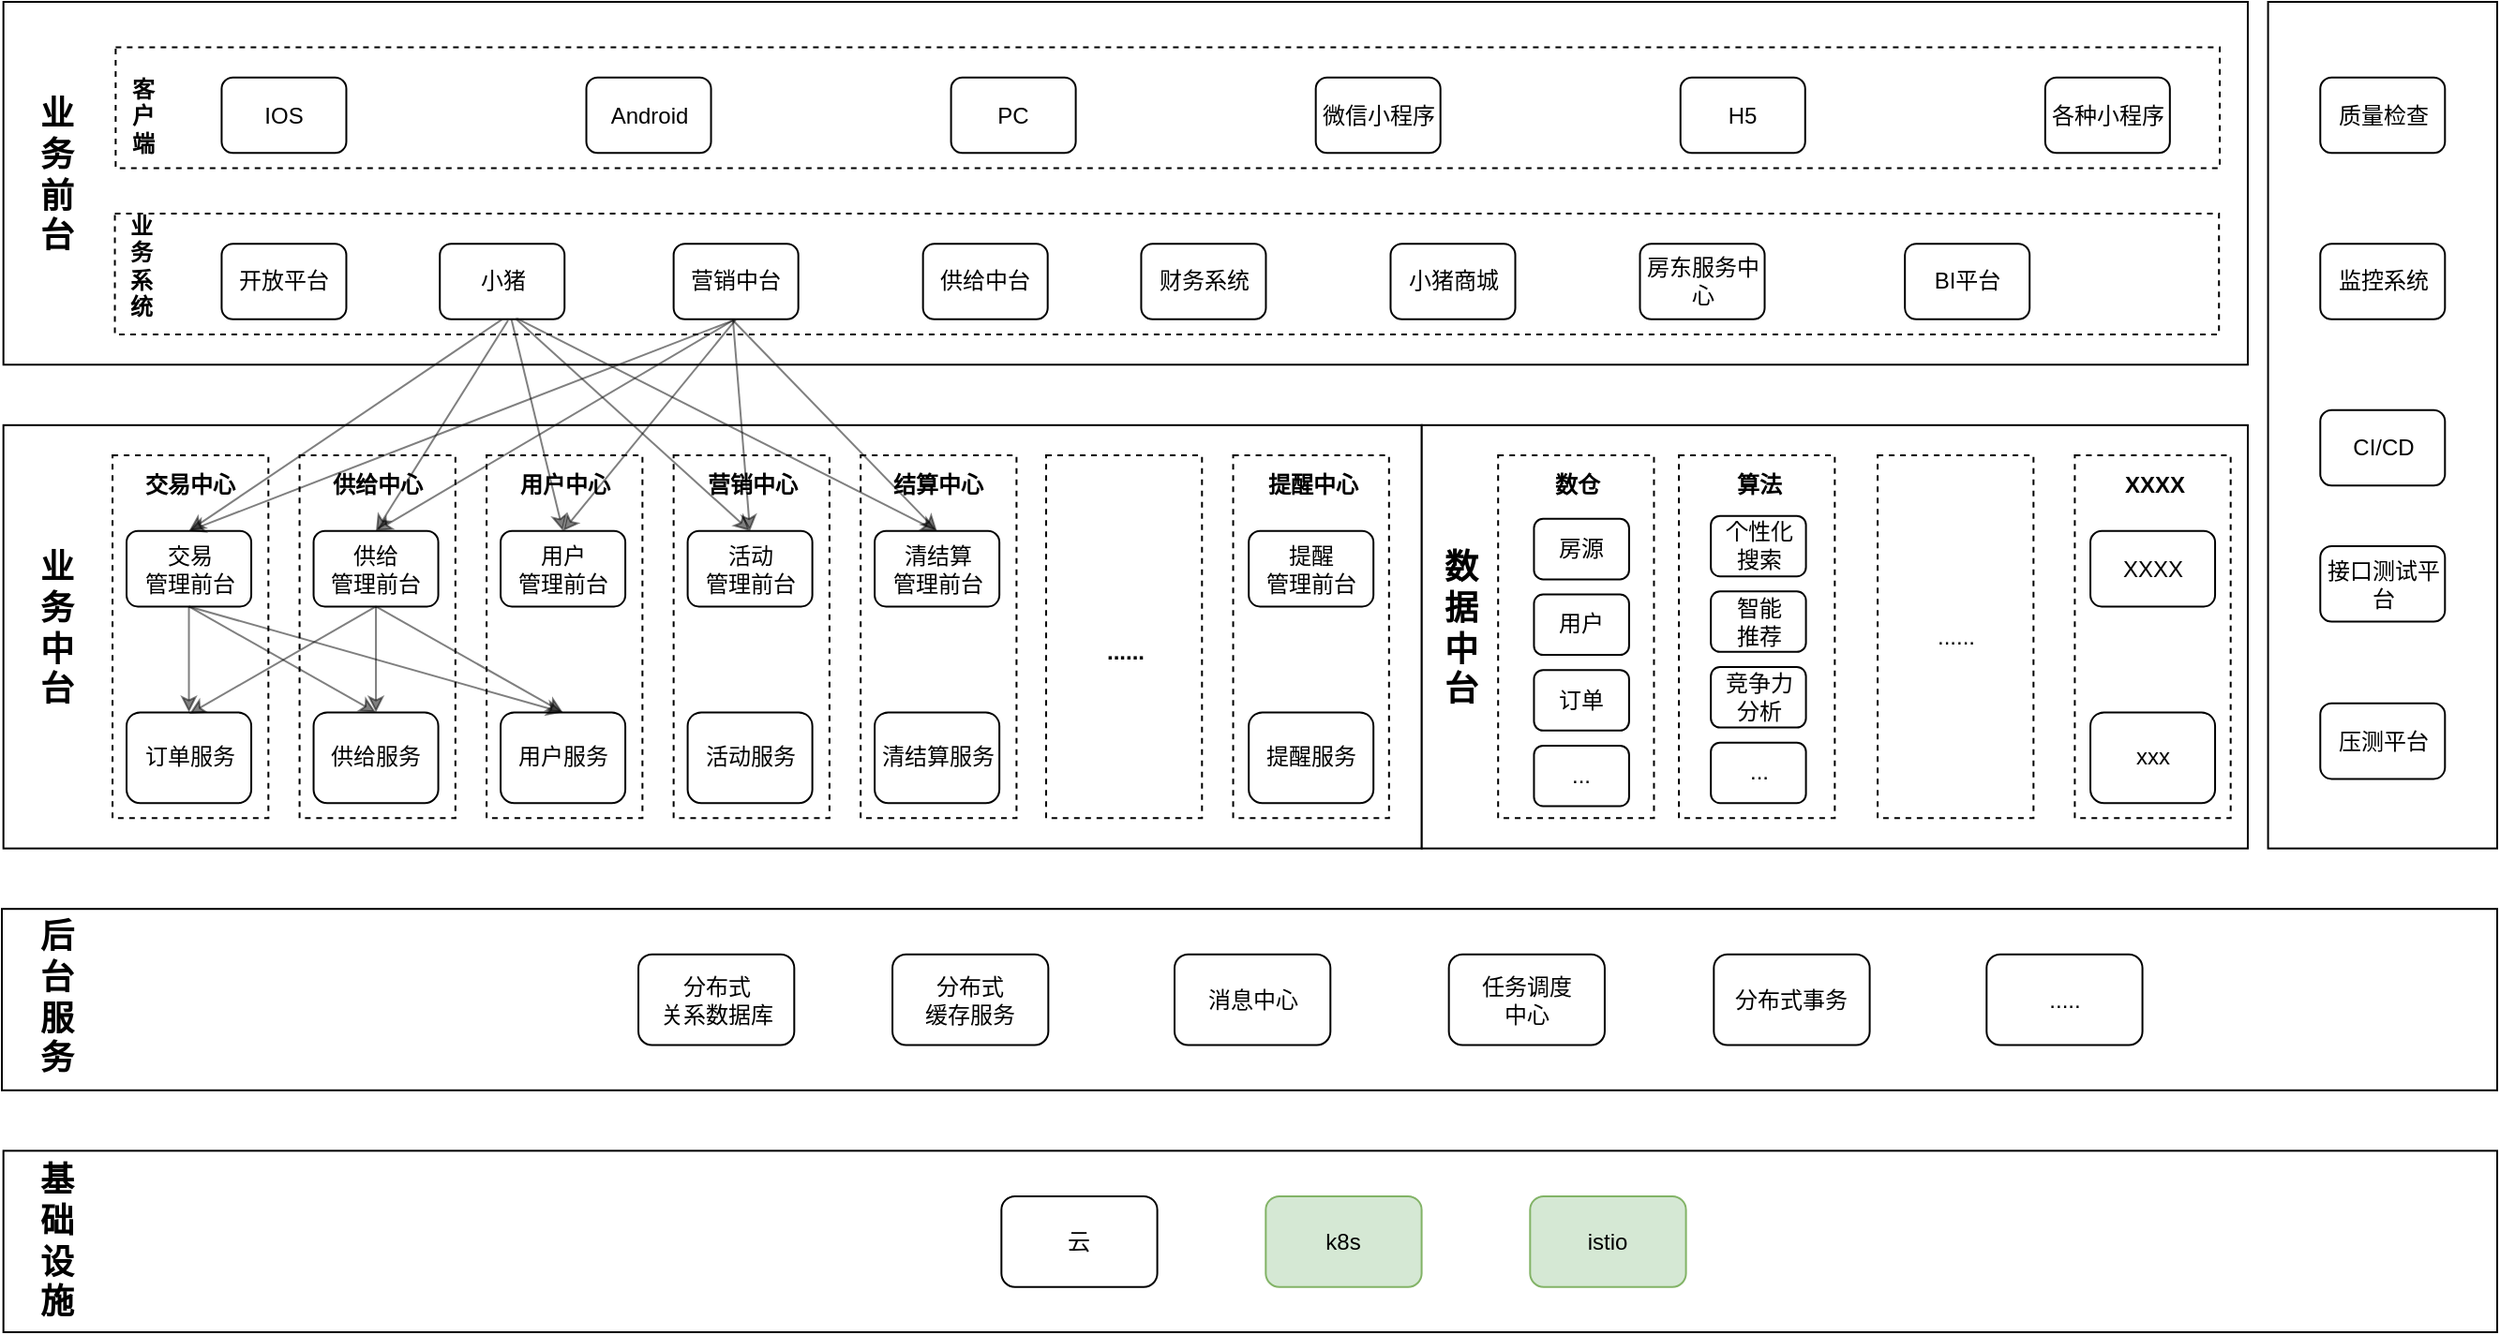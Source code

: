 <mxfile version="12.4.2" type="github" pages="9">
  <diagram id="m-3Kd5v_KkX7SUyNV3uM" name="业务中台功能视图">
    <mxGraphModel dx="1137" dy="606" grid="1" gridSize="10" guides="1" tooltips="1" connect="1" arrows="1" fold="1" page="1" pageScale="1" pageWidth="827" pageHeight="1169" math="0" shadow="0">
      <root>
        <mxCell id="vQ10cfYrCqLOtbo8QFiQ-0"/>
        <mxCell id="vQ10cfYrCqLOtbo8QFiQ-1" parent="vQ10cfYrCqLOtbo8QFiQ-0"/>
        <mxCell id="TuSDeQpd0IseLgMoHxnS-0" value="" style="group" vertex="1" connectable="0" parent="vQ10cfYrCqLOtbo8QFiQ-1">
          <mxGeometry x="80" y="120" width="1331" height="710" as="geometry"/>
        </mxCell>
        <mxCell id="TuSDeQpd0IseLgMoHxnS-1" value="" style="rounded=0;whiteSpace=wrap;html=1;" vertex="1" parent="TuSDeQpd0IseLgMoHxnS-0">
          <mxGeometry x="0.831" y="225.909" width="756.533" height="225.909" as="geometry"/>
        </mxCell>
        <mxCell id="TuSDeQpd0IseLgMoHxnS-2" value="" style="rounded=0;whiteSpace=wrap;html=1;" vertex="1" parent="TuSDeQpd0IseLgMoHxnS-0">
          <mxGeometry x="757.365" y="225.909" width="440.618" height="225.909" as="geometry"/>
        </mxCell>
        <mxCell id="TuSDeQpd0IseLgMoHxnS-3" value="&lt;b&gt;&lt;font style=&quot;font-size: 18px&quot;&gt;业务中台&lt;/font&gt;&lt;/b&gt;" style="text;html=1;strokeColor=none;fillColor=none;align=center;verticalAlign=middle;whiteSpace=wrap;rounded=0;" vertex="1" parent="TuSDeQpd0IseLgMoHxnS-0">
          <mxGeometry x="67.34" y="306.591" width="24.941" height="80.682" as="geometry"/>
        </mxCell>
        <mxCell id="TuSDeQpd0IseLgMoHxnS-4" value="&lt;b&gt;&lt;font style=&quot;font-size: 18px&quot;&gt;数据中台&lt;/font&gt;&lt;/b&gt;" style="text;html=1;strokeColor=none;fillColor=none;align=center;verticalAlign=middle;whiteSpace=wrap;rounded=0;" vertex="1" parent="TuSDeQpd0IseLgMoHxnS-0">
          <mxGeometry x="599.407" y="314.659" width="24.941" height="80.682" as="geometry"/>
        </mxCell>
        <mxCell id="TuSDeQpd0IseLgMoHxnS-5" value="" style="rounded=0;whiteSpace=wrap;html=1;" vertex="1" parent="TuSDeQpd0IseLgMoHxnS-0">
          <mxGeometry x="0.831" width="1197.152" height="193.636" as="geometry"/>
        </mxCell>
        <mxCell id="TuSDeQpd0IseLgMoHxnS-6" value="&lt;span style=&quot;font-size: 18px&quot;&gt;&lt;b&gt;业务前台&lt;/b&gt;&lt;/span&gt;" style="text;html=1;strokeColor=none;fillColor=none;align=center;verticalAlign=middle;whiteSpace=wrap;rounded=0;" vertex="1" parent="TuSDeQpd0IseLgMoHxnS-0">
          <mxGeometry x="17.458" y="24.205" width="24.941" height="137.159" as="geometry"/>
        </mxCell>
        <mxCell id="TuSDeQpd0IseLgMoHxnS-7" value="" style="rounded=0;whiteSpace=wrap;html=1;dashed=1;" vertex="1" parent="TuSDeQpd0IseLgMoHxnS-0">
          <mxGeometry x="60.689" y="24.205" width="1122.33" height="64.545" as="geometry"/>
        </mxCell>
        <mxCell id="TuSDeQpd0IseLgMoHxnS-8" value="" style="rounded=0;whiteSpace=wrap;html=1;dashed=1;" vertex="1" parent="TuSDeQpd0IseLgMoHxnS-0">
          <mxGeometry x="60.273" y="112.955" width="1122.33" height="64.545" as="geometry"/>
        </mxCell>
        <mxCell id="TuSDeQpd0IseLgMoHxnS-9" value="&lt;b&gt;客户端&lt;/b&gt;" style="text;html=1;strokeColor=none;fillColor=none;align=center;verticalAlign=middle;whiteSpace=wrap;rounded=0;" vertex="1" parent="TuSDeQpd0IseLgMoHxnS-0">
          <mxGeometry x="67.34" y="40.341" width="16.627" height="40.341" as="geometry"/>
        </mxCell>
        <mxCell id="TuSDeQpd0IseLgMoHxnS-10" value="" style="group" vertex="1" connectable="0" parent="TuSDeQpd0IseLgMoHxnS-0">
          <mxGeometry x="59.026" y="242.045" width="83.136" height="193.636" as="geometry"/>
        </mxCell>
        <mxCell id="TuSDeQpd0IseLgMoHxnS-11" value="" style="rounded=0;whiteSpace=wrap;html=1;dashed=1;" vertex="1" parent="TuSDeQpd0IseLgMoHxnS-10">
          <mxGeometry width="83.136" height="193.636" as="geometry"/>
        </mxCell>
        <mxCell id="TuSDeQpd0IseLgMoHxnS-12" value="交易&lt;br&gt;管理前台" style="rounded=1;whiteSpace=wrap;html=1;" vertex="1" parent="TuSDeQpd0IseLgMoHxnS-10">
          <mxGeometry x="7.482" y="40.341" width="66.508" height="40.341" as="geometry"/>
        </mxCell>
        <mxCell id="TuSDeQpd0IseLgMoHxnS-13" value="订单服务" style="rounded=1;whiteSpace=wrap;html=1;" vertex="1" parent="TuSDeQpd0IseLgMoHxnS-10">
          <mxGeometry x="7.482" y="137.159" width="66.508" height="48.409" as="geometry"/>
        </mxCell>
        <mxCell id="TuSDeQpd0IseLgMoHxnS-14" value="&lt;b&gt;交易中心&lt;/b&gt;" style="text;html=1;strokeColor=none;fillColor=none;align=center;verticalAlign=middle;whiteSpace=wrap;rounded=0;" vertex="1" parent="TuSDeQpd0IseLgMoHxnS-10">
          <mxGeometry x="8.314" y="8.068" width="66.508" height="16.136" as="geometry"/>
        </mxCell>
        <mxCell id="TuSDeQpd0IseLgMoHxnS-15" value="" style="group" vertex="1" connectable="0" parent="TuSDeQpd0IseLgMoHxnS-0">
          <mxGeometry x="158.789" y="242.045" width="83.136" height="193.636" as="geometry"/>
        </mxCell>
        <mxCell id="TuSDeQpd0IseLgMoHxnS-16" value="" style="rounded=0;whiteSpace=wrap;html=1;dashed=1;" vertex="1" parent="TuSDeQpd0IseLgMoHxnS-15">
          <mxGeometry width="83.136" height="193.636" as="geometry"/>
        </mxCell>
        <mxCell id="TuSDeQpd0IseLgMoHxnS-17" value="供给&lt;br&gt;管理前台" style="rounded=1;whiteSpace=wrap;html=1;" vertex="1" parent="TuSDeQpd0IseLgMoHxnS-15">
          <mxGeometry x="7.482" y="40.341" width="66.508" height="40.341" as="geometry"/>
        </mxCell>
        <mxCell id="TuSDeQpd0IseLgMoHxnS-18" value="供给服务" style="rounded=1;whiteSpace=wrap;html=1;" vertex="1" parent="TuSDeQpd0IseLgMoHxnS-15">
          <mxGeometry x="7.482" y="137.159" width="66.508" height="48.409" as="geometry"/>
        </mxCell>
        <mxCell id="TuSDeQpd0IseLgMoHxnS-19" value="&lt;b&gt;供给中心&lt;/b&gt;" style="text;html=1;strokeColor=none;fillColor=none;align=center;verticalAlign=middle;whiteSpace=wrap;rounded=0;" vertex="1" parent="TuSDeQpd0IseLgMoHxnS-15">
          <mxGeometry x="8.314" y="8.068" width="66.508" height="16.136" as="geometry"/>
        </mxCell>
        <mxCell id="TuSDeQpd0IseLgMoHxnS-20" value="" style="group" vertex="1" connectable="0" parent="TuSDeQpd0IseLgMoHxnS-0">
          <mxGeometry x="258.552" y="242.045" width="83.136" height="193.636" as="geometry"/>
        </mxCell>
        <mxCell id="TuSDeQpd0IseLgMoHxnS-21" value="" style="rounded=0;whiteSpace=wrap;html=1;dashed=1;" vertex="1" parent="TuSDeQpd0IseLgMoHxnS-20">
          <mxGeometry width="83.136" height="193.636" as="geometry"/>
        </mxCell>
        <mxCell id="TuSDeQpd0IseLgMoHxnS-22" value="用户&lt;br&gt;管理前台" style="rounded=1;whiteSpace=wrap;html=1;" vertex="1" parent="TuSDeQpd0IseLgMoHxnS-20">
          <mxGeometry x="7.482" y="40.341" width="66.508" height="40.341" as="geometry"/>
        </mxCell>
        <mxCell id="TuSDeQpd0IseLgMoHxnS-23" value="用户服务" style="rounded=1;whiteSpace=wrap;html=1;" vertex="1" parent="TuSDeQpd0IseLgMoHxnS-20">
          <mxGeometry x="7.482" y="137.159" width="66.508" height="48.409" as="geometry"/>
        </mxCell>
        <mxCell id="TuSDeQpd0IseLgMoHxnS-24" value="&lt;b&gt;用户中心&lt;/b&gt;" style="text;html=1;strokeColor=none;fillColor=none;align=center;verticalAlign=middle;whiteSpace=wrap;rounded=0;" vertex="1" parent="TuSDeQpd0IseLgMoHxnS-20">
          <mxGeometry x="8.314" y="8.068" width="66.508" height="16.136" as="geometry"/>
        </mxCell>
        <mxCell id="TuSDeQpd0IseLgMoHxnS-25" value="" style="group" vertex="1" connectable="0" parent="TuSDeQpd0IseLgMoHxnS-0">
          <mxGeometry x="358.314" y="242.045" width="83.136" height="193.636" as="geometry"/>
        </mxCell>
        <mxCell id="TuSDeQpd0IseLgMoHxnS-26" value="" style="rounded=0;whiteSpace=wrap;html=1;dashed=1;" vertex="1" parent="TuSDeQpd0IseLgMoHxnS-25">
          <mxGeometry width="83.136" height="193.636" as="geometry"/>
        </mxCell>
        <mxCell id="TuSDeQpd0IseLgMoHxnS-27" value="活动&lt;br&gt;管理前台" style="rounded=1;whiteSpace=wrap;html=1;" vertex="1" parent="TuSDeQpd0IseLgMoHxnS-25">
          <mxGeometry x="7.482" y="40.341" width="66.508" height="40.341" as="geometry"/>
        </mxCell>
        <mxCell id="TuSDeQpd0IseLgMoHxnS-28" value="活动服务" style="rounded=1;whiteSpace=wrap;html=1;" vertex="1" parent="TuSDeQpd0IseLgMoHxnS-25">
          <mxGeometry x="7.482" y="137.159" width="66.508" height="48.409" as="geometry"/>
        </mxCell>
        <mxCell id="TuSDeQpd0IseLgMoHxnS-29" value="&lt;b&gt;营销中心&lt;/b&gt;" style="text;html=1;strokeColor=none;fillColor=none;align=center;verticalAlign=middle;whiteSpace=wrap;rounded=0;" vertex="1" parent="TuSDeQpd0IseLgMoHxnS-25">
          <mxGeometry x="8.314" y="8.068" width="66.508" height="16.136" as="geometry"/>
        </mxCell>
        <mxCell id="TuSDeQpd0IseLgMoHxnS-30" value="" style="group" vertex="1" connectable="0" parent="TuSDeQpd0IseLgMoHxnS-0">
          <mxGeometry x="458.077" y="242.045" width="83.136" height="193.636" as="geometry"/>
        </mxCell>
        <mxCell id="TuSDeQpd0IseLgMoHxnS-31" value="" style="rounded=0;whiteSpace=wrap;html=1;dashed=1;" vertex="1" parent="TuSDeQpd0IseLgMoHxnS-30">
          <mxGeometry width="83.136" height="193.636" as="geometry"/>
        </mxCell>
        <mxCell id="TuSDeQpd0IseLgMoHxnS-32" value="清结算&lt;br&gt;管理前台" style="rounded=1;whiteSpace=wrap;html=1;" vertex="1" parent="TuSDeQpd0IseLgMoHxnS-30">
          <mxGeometry x="7.482" y="40.341" width="66.508" height="40.341" as="geometry"/>
        </mxCell>
        <mxCell id="TuSDeQpd0IseLgMoHxnS-33" value="清结算服务" style="rounded=1;whiteSpace=wrap;html=1;" vertex="1" parent="TuSDeQpd0IseLgMoHxnS-30">
          <mxGeometry x="7.482" y="137.159" width="66.508" height="48.409" as="geometry"/>
        </mxCell>
        <mxCell id="TuSDeQpd0IseLgMoHxnS-34" value="&lt;b&gt;结算中心&lt;/b&gt;" style="text;html=1;strokeColor=none;fillColor=none;align=center;verticalAlign=middle;whiteSpace=wrap;rounded=0;" vertex="1" parent="TuSDeQpd0IseLgMoHxnS-30">
          <mxGeometry x="8.314" y="8.068" width="66.508" height="16.136" as="geometry"/>
        </mxCell>
        <mxCell id="TuSDeQpd0IseLgMoHxnS-35" value="" style="group" vertex="1" connectable="0" parent="TuSDeQpd0IseLgMoHxnS-0">
          <mxGeometry x="557.839" y="242.045" width="83.136" height="193.636" as="geometry"/>
        </mxCell>
        <mxCell id="TuSDeQpd0IseLgMoHxnS-36" value="" style="rounded=0;whiteSpace=wrap;html=1;dashed=1;" vertex="1" parent="TuSDeQpd0IseLgMoHxnS-35">
          <mxGeometry x="-0.831" width="83.136" height="193.636" as="geometry"/>
        </mxCell>
        <mxCell id="TuSDeQpd0IseLgMoHxnS-37" value="&lt;b&gt;......&lt;/b&gt;" style="text;html=1;strokeColor=none;fillColor=none;align=center;verticalAlign=middle;whiteSpace=wrap;rounded=0;" vertex="1" parent="TuSDeQpd0IseLgMoHxnS-35">
          <mxGeometry x="7.898" y="96.818" width="66.508" height="16.136" as="geometry"/>
        </mxCell>
        <mxCell id="TuSDeQpd0IseLgMoHxnS-38" value="" style="group" vertex="1" connectable="0" parent="TuSDeQpd0IseLgMoHxnS-0">
          <mxGeometry x="657.602" y="242.045" width="83.136" height="193.636" as="geometry"/>
        </mxCell>
        <mxCell id="TuSDeQpd0IseLgMoHxnS-39" value="" style="rounded=0;whiteSpace=wrap;html=1;dashed=1;" vertex="1" parent="TuSDeQpd0IseLgMoHxnS-38">
          <mxGeometry x="-0.831" width="83.136" height="193.636" as="geometry"/>
        </mxCell>
        <mxCell id="TuSDeQpd0IseLgMoHxnS-40" value="提醒&lt;br&gt;管理前台" style="rounded=1;whiteSpace=wrap;html=1;" vertex="1" parent="TuSDeQpd0IseLgMoHxnS-38">
          <mxGeometry x="7.482" y="40.341" width="66.508" height="40.341" as="geometry"/>
        </mxCell>
        <mxCell id="TuSDeQpd0IseLgMoHxnS-41" value="提醒服务" style="rounded=1;whiteSpace=wrap;html=1;" vertex="1" parent="TuSDeQpd0IseLgMoHxnS-38">
          <mxGeometry x="7.482" y="137.159" width="66.508" height="48.409" as="geometry"/>
        </mxCell>
        <mxCell id="TuSDeQpd0IseLgMoHxnS-42" value="&lt;b&gt;提醒中心&lt;/b&gt;" style="text;html=1;strokeColor=none;fillColor=none;align=center;verticalAlign=middle;whiteSpace=wrap;rounded=0;" vertex="1" parent="TuSDeQpd0IseLgMoHxnS-38">
          <mxGeometry x="8.314" y="8.068" width="66.508" height="16.136" as="geometry"/>
        </mxCell>
        <mxCell id="TuSDeQpd0IseLgMoHxnS-43" value="&lt;font style=&quot;font-size: 18px&quot;&gt;&lt;b&gt;业务中台&lt;/b&gt;&lt;/font&gt;" style="text;html=1;strokeColor=none;fillColor=none;align=center;verticalAlign=middle;whiteSpace=wrap;rounded=0;" vertex="1" parent="TuSDeQpd0IseLgMoHxnS-0">
          <mxGeometry x="17.458" y="266.25" width="24.941" height="137.159" as="geometry"/>
        </mxCell>
        <mxCell id="TuSDeQpd0IseLgMoHxnS-44" value="&lt;font style=&quot;font-size: 18px&quot;&gt;&lt;b&gt;数据中台&lt;/b&gt;&lt;/font&gt;" style="text;html=1;strokeColor=none;fillColor=none;align=center;verticalAlign=middle;whiteSpace=wrap;rounded=0;" vertex="1" parent="TuSDeQpd0IseLgMoHxnS-0">
          <mxGeometry x="765.678" y="266.25" width="24.941" height="137.159" as="geometry"/>
        </mxCell>
        <mxCell id="TuSDeQpd0IseLgMoHxnS-45" value="&lt;b&gt;业务系统&lt;/b&gt;" style="text;html=1;strokeColor=none;fillColor=none;align=center;verticalAlign=middle;whiteSpace=wrap;rounded=0;" vertex="1" parent="TuSDeQpd0IseLgMoHxnS-0">
          <mxGeometry x="65.677" y="121.023" width="16.627" height="40.341" as="geometry"/>
        </mxCell>
        <mxCell id="TuSDeQpd0IseLgMoHxnS-46" value="" style="rounded=0;whiteSpace=wrap;html=1;" vertex="1" parent="TuSDeQpd0IseLgMoHxnS-0">
          <mxGeometry x="1208.791" width="122.209" height="451.818" as="geometry"/>
        </mxCell>
        <mxCell id="TuSDeQpd0IseLgMoHxnS-47" value="" style="rounded=0;whiteSpace=wrap;html=1;" vertex="1" parent="TuSDeQpd0IseLgMoHxnS-0">
          <mxGeometry y="484.091" width="1331" height="96.818" as="geometry"/>
        </mxCell>
        <mxCell id="TuSDeQpd0IseLgMoHxnS-48" value="" style="rounded=0;whiteSpace=wrap;html=1;" vertex="1" parent="TuSDeQpd0IseLgMoHxnS-0">
          <mxGeometry x="0.831" y="613.182" width="1330.169" height="96.818" as="geometry"/>
        </mxCell>
        <mxCell id="TuSDeQpd0IseLgMoHxnS-49" value="&lt;span style=&quot;font-size: 18px&quot;&gt;&lt;b&gt;后台服务&lt;/b&gt;&lt;/span&gt;" style="text;html=1;strokeColor=none;fillColor=none;align=center;verticalAlign=middle;whiteSpace=wrap;rounded=0;" vertex="1" parent="TuSDeQpd0IseLgMoHxnS-0">
          <mxGeometry x="17.458" y="494.176" width="24.941" height="76.648" as="geometry"/>
        </mxCell>
        <mxCell id="TuSDeQpd0IseLgMoHxnS-50" value="&lt;span style=&quot;font-size: 18px&quot;&gt;&lt;b&gt;基础设施&lt;/b&gt;&lt;/span&gt;" style="text;html=1;strokeColor=none;fillColor=none;align=center;verticalAlign=middle;whiteSpace=wrap;rounded=0;" vertex="1" parent="TuSDeQpd0IseLgMoHxnS-0">
          <mxGeometry x="17.458" y="623.267" width="24.941" height="76.648" as="geometry"/>
        </mxCell>
        <mxCell id="TuSDeQpd0IseLgMoHxnS-51" value="IOS" style="rounded=1;whiteSpace=wrap;html=1;" vertex="1" parent="TuSDeQpd0IseLgMoHxnS-0">
          <mxGeometry x="117.221" y="40.341" width="66.508" height="40.341" as="geometry"/>
        </mxCell>
        <mxCell id="TuSDeQpd0IseLgMoHxnS-52" value="Android" style="rounded=1;whiteSpace=wrap;html=1;" vertex="1" parent="TuSDeQpd0IseLgMoHxnS-0">
          <mxGeometry x="311.758" y="40.341" width="66.508" height="40.341" as="geometry"/>
        </mxCell>
        <mxCell id="TuSDeQpd0IseLgMoHxnS-53" value="H5" style="rounded=1;whiteSpace=wrap;html=1;" vertex="1" parent="TuSDeQpd0IseLgMoHxnS-0">
          <mxGeometry x="895.37" y="40.341" width="66.508" height="40.341" as="geometry"/>
        </mxCell>
        <mxCell id="TuSDeQpd0IseLgMoHxnS-54" value="PC" style="rounded=1;whiteSpace=wrap;html=1;" vertex="1" parent="TuSDeQpd0IseLgMoHxnS-0">
          <mxGeometry x="506.295" y="40.341" width="66.508" height="40.341" as="geometry"/>
        </mxCell>
        <mxCell id="TuSDeQpd0IseLgMoHxnS-55" value="微信小程序" style="rounded=1;whiteSpace=wrap;html=1;" vertex="1" parent="TuSDeQpd0IseLgMoHxnS-0">
          <mxGeometry x="700.833" y="40.341" width="66.508" height="40.341" as="geometry"/>
        </mxCell>
        <mxCell id="TuSDeQpd0IseLgMoHxnS-56" value="各种小程序" style="rounded=1;whiteSpace=wrap;html=1;" vertex="1" parent="TuSDeQpd0IseLgMoHxnS-0">
          <mxGeometry x="1089.907" y="40.341" width="66.508" height="40.341" as="geometry"/>
        </mxCell>
        <mxCell id="TuSDeQpd0IseLgMoHxnS-57" value="开放平台" style="rounded=1;whiteSpace=wrap;html=1;" vertex="1" parent="TuSDeQpd0IseLgMoHxnS-0">
          <mxGeometry x="117.221" y="129.091" width="66.508" height="40.341" as="geometry"/>
        </mxCell>
        <mxCell id="TuSDeQpd0IseLgMoHxnS-58" value="小猪" style="rounded=1;whiteSpace=wrap;html=1;" vertex="1" parent="TuSDeQpd0IseLgMoHxnS-0">
          <mxGeometry x="233.611" y="129.091" width="66.508" height="40.341" as="geometry"/>
        </mxCell>
        <mxCell id="TuSDeQpd0IseLgMoHxnS-59" value="营销中台" style="rounded=1;whiteSpace=wrap;html=1;" vertex="1" parent="TuSDeQpd0IseLgMoHxnS-0">
          <mxGeometry x="358.314" y="129.091" width="66.508" height="40.341" as="geometry"/>
        </mxCell>
        <mxCell id="TuSDeQpd0IseLgMoHxnS-60" value="供给中台" style="rounded=1;whiteSpace=wrap;html=1;" vertex="1" parent="TuSDeQpd0IseLgMoHxnS-0">
          <mxGeometry x="491.331" y="129.091" width="66.508" height="40.341" as="geometry"/>
        </mxCell>
        <mxCell id="TuSDeQpd0IseLgMoHxnS-61" value="财务系统" style="rounded=1;whiteSpace=wrap;html=1;" vertex="1" parent="TuSDeQpd0IseLgMoHxnS-0">
          <mxGeometry x="607.721" y="129.091" width="66.508" height="40.341" as="geometry"/>
        </mxCell>
        <mxCell id="TuSDeQpd0IseLgMoHxnS-62" value="小猪商城" style="rounded=1;whiteSpace=wrap;html=1;" vertex="1" parent="TuSDeQpd0IseLgMoHxnS-0">
          <mxGeometry x="740.738" y="129.091" width="66.508" height="40.341" as="geometry"/>
        </mxCell>
        <mxCell id="TuSDeQpd0IseLgMoHxnS-63" value="BI平台" style="rounded=1;whiteSpace=wrap;html=1;" vertex="1" parent="TuSDeQpd0IseLgMoHxnS-0">
          <mxGeometry x="1015.085" y="129.091" width="66.508" height="40.341" as="geometry"/>
        </mxCell>
        <mxCell id="TuSDeQpd0IseLgMoHxnS-64" value="房东服务中心" style="rounded=1;whiteSpace=wrap;html=1;" vertex="1" parent="TuSDeQpd0IseLgMoHxnS-0">
          <mxGeometry x="873.755" y="129.091" width="66.508" height="40.341" as="geometry"/>
        </mxCell>
        <mxCell id="TuSDeQpd0IseLgMoHxnS-65" value="分布式&lt;br&gt;关系数据库" style="rounded=1;whiteSpace=wrap;html=1;" vertex="1" parent="TuSDeQpd0IseLgMoHxnS-0">
          <mxGeometry x="339.526" y="508.364" width="83.136" height="48.409" as="geometry"/>
        </mxCell>
        <mxCell id="TuSDeQpd0IseLgMoHxnS-66" value="分布式&lt;br&gt;缓存服务" style="rounded=1;whiteSpace=wrap;html=1;" vertex="1" parent="TuSDeQpd0IseLgMoHxnS-0">
          <mxGeometry x="475.037" y="508.364" width="83.136" height="48.409" as="geometry"/>
        </mxCell>
        <mxCell id="TuSDeQpd0IseLgMoHxnS-67" value="消息中心" style="rounded=1;whiteSpace=wrap;html=1;" vertex="1" parent="TuSDeQpd0IseLgMoHxnS-0">
          <mxGeometry x="625.512" y="508.364" width="83.136" height="48.409" as="geometry"/>
        </mxCell>
        <mxCell id="TuSDeQpd0IseLgMoHxnS-68" value="任务调度&lt;br&gt;中心" style="rounded=1;whiteSpace=wrap;html=1;" vertex="1" parent="TuSDeQpd0IseLgMoHxnS-0">
          <mxGeometry x="771.831" y="508.364" width="83.136" height="48.409" as="geometry"/>
        </mxCell>
        <mxCell id="TuSDeQpd0IseLgMoHxnS-69" value="分布式事务" style="rounded=1;whiteSpace=wrap;html=1;" vertex="1" parent="TuSDeQpd0IseLgMoHxnS-0">
          <mxGeometry x="913.161" y="508.364" width="83.136" height="48.409" as="geometry"/>
        </mxCell>
        <mxCell id="TuSDeQpd0IseLgMoHxnS-70" value="....." style="rounded=1;whiteSpace=wrap;html=1;" vertex="1" parent="TuSDeQpd0IseLgMoHxnS-0">
          <mxGeometry x="1058.649" y="508.364" width="83.136" height="48.409" as="geometry"/>
        </mxCell>
        <mxCell id="TuSDeQpd0IseLgMoHxnS-71" value="云" style="rounded=1;whiteSpace=wrap;html=1;" vertex="1" parent="TuSDeQpd0IseLgMoHxnS-0">
          <mxGeometry x="533.161" y="637.455" width="83.136" height="48.409" as="geometry"/>
        </mxCell>
        <mxCell id="TuSDeQpd0IseLgMoHxnS-72" value="压测平台" style="rounded=1;whiteSpace=wrap;html=1;" vertex="1" parent="TuSDeQpd0IseLgMoHxnS-0">
          <mxGeometry x="1236.641" y="374.364" width="66.508" height="40.341" as="geometry"/>
        </mxCell>
        <mxCell id="TuSDeQpd0IseLgMoHxnS-73" value="接口测试平台" style="rounded=1;whiteSpace=wrap;html=1;" vertex="1" parent="TuSDeQpd0IseLgMoHxnS-0">
          <mxGeometry x="1236.641" y="290.455" width="66.508" height="40.341" as="geometry"/>
        </mxCell>
        <mxCell id="TuSDeQpd0IseLgMoHxnS-74" value="CI/CD" style="rounded=1;whiteSpace=wrap;html=1;" vertex="1" parent="TuSDeQpd0IseLgMoHxnS-0">
          <mxGeometry x="1236.641" y="217.841" width="66.508" height="40.341" as="geometry"/>
        </mxCell>
        <mxCell id="TuSDeQpd0IseLgMoHxnS-75" value="监控系统" style="rounded=1;whiteSpace=wrap;html=1;" vertex="1" parent="TuSDeQpd0IseLgMoHxnS-0">
          <mxGeometry x="1236.641" y="129.091" width="66.508" height="40.341" as="geometry"/>
        </mxCell>
        <mxCell id="TuSDeQpd0IseLgMoHxnS-76" value="质量检查" style="rounded=1;whiteSpace=wrap;html=1;" vertex="1" parent="TuSDeQpd0IseLgMoHxnS-0">
          <mxGeometry x="1236.641" y="40.341" width="66.508" height="40.341" as="geometry"/>
        </mxCell>
        <mxCell id="TuSDeQpd0IseLgMoHxnS-77" value="" style="group" vertex="1" connectable="0" parent="TuSDeQpd0IseLgMoHxnS-0">
          <mxGeometry x="798.933" y="242.045" width="83.136" height="193.636" as="geometry"/>
        </mxCell>
        <mxCell id="TuSDeQpd0IseLgMoHxnS-78" value="" style="rounded=0;whiteSpace=wrap;html=1;dashed=1;" vertex="1" parent="TuSDeQpd0IseLgMoHxnS-77">
          <mxGeometry x="-0.831" width="83.136" height="193.636" as="geometry"/>
        </mxCell>
        <mxCell id="TuSDeQpd0IseLgMoHxnS-79" value="房源" style="rounded=1;whiteSpace=wrap;html=1;" vertex="1" parent="TuSDeQpd0IseLgMoHxnS-77">
          <mxGeometry x="18.29" y="33.886" width="50.713" height="32.273" as="geometry"/>
        </mxCell>
        <mxCell id="TuSDeQpd0IseLgMoHxnS-80" value="&lt;b&gt;数仓&lt;/b&gt;" style="text;html=1;strokeColor=none;fillColor=none;align=center;verticalAlign=middle;whiteSpace=wrap;rounded=0;" vertex="1" parent="TuSDeQpd0IseLgMoHxnS-77">
          <mxGeometry x="8.314" y="8.068" width="66.508" height="16.136" as="geometry"/>
        </mxCell>
        <mxCell id="TuSDeQpd0IseLgMoHxnS-81" value="用户" style="rounded=1;whiteSpace=wrap;html=1;" vertex="1" parent="TuSDeQpd0IseLgMoHxnS-77">
          <mxGeometry x="18.29" y="74.227" width="50.713" height="32.273" as="geometry"/>
        </mxCell>
        <mxCell id="TuSDeQpd0IseLgMoHxnS-82" value="订单" style="rounded=1;whiteSpace=wrap;html=1;" vertex="1" parent="TuSDeQpd0IseLgMoHxnS-77">
          <mxGeometry x="18.29" y="114.568" width="50.713" height="32.273" as="geometry"/>
        </mxCell>
        <mxCell id="TuSDeQpd0IseLgMoHxnS-83" value="..." style="rounded=1;whiteSpace=wrap;html=1;" vertex="1" parent="TuSDeQpd0IseLgMoHxnS-77">
          <mxGeometry x="18.29" y="154.909" width="50.713" height="32.273" as="geometry"/>
        </mxCell>
        <mxCell id="TuSDeQpd0IseLgMoHxnS-84" value="" style="group" vertex="1" connectable="0" parent="TuSDeQpd0IseLgMoHxnS-0">
          <mxGeometry x="895.37" y="242.045" width="83.136" height="193.636" as="geometry"/>
        </mxCell>
        <mxCell id="TuSDeQpd0IseLgMoHxnS-85" value="" style="rounded=0;whiteSpace=wrap;html=1;dashed=1;" vertex="1" parent="TuSDeQpd0IseLgMoHxnS-84">
          <mxGeometry x="-0.831" width="83.136" height="193.636" as="geometry"/>
        </mxCell>
        <mxCell id="TuSDeQpd0IseLgMoHxnS-86" value="&lt;b&gt;算法&lt;/b&gt;" style="text;html=1;strokeColor=none;fillColor=none;align=center;verticalAlign=middle;whiteSpace=wrap;rounded=0;" vertex="1" parent="TuSDeQpd0IseLgMoHxnS-84">
          <mxGeometry x="8.314" y="8.068" width="66.508" height="16.136" as="geometry"/>
        </mxCell>
        <mxCell id="TuSDeQpd0IseLgMoHxnS-87" value="个性化&lt;br&gt;搜索" style="rounded=1;whiteSpace=wrap;html=1;" vertex="1" parent="TuSDeQpd0IseLgMoHxnS-84">
          <mxGeometry x="16.211" y="32.273" width="50.713" height="32.273" as="geometry"/>
        </mxCell>
        <mxCell id="TuSDeQpd0IseLgMoHxnS-88" value="智能&lt;br&gt;推荐" style="rounded=1;whiteSpace=wrap;html=1;" vertex="1" parent="TuSDeQpd0IseLgMoHxnS-84">
          <mxGeometry x="16.211" y="72.614" width="50.713" height="32.273" as="geometry"/>
        </mxCell>
        <mxCell id="TuSDeQpd0IseLgMoHxnS-89" value="竞争力&lt;br&gt;分析" style="rounded=1;whiteSpace=wrap;html=1;" vertex="1" parent="TuSDeQpd0IseLgMoHxnS-84">
          <mxGeometry x="16.211" y="112.955" width="50.713" height="32.273" as="geometry"/>
        </mxCell>
        <mxCell id="TuSDeQpd0IseLgMoHxnS-90" value="..." style="rounded=1;whiteSpace=wrap;html=1;" vertex="1" parent="TuSDeQpd0IseLgMoHxnS-84">
          <mxGeometry x="16.211" y="153.295" width="50.713" height="32.273" as="geometry"/>
        </mxCell>
        <mxCell id="TuSDeQpd0IseLgMoHxnS-91" value="" style="group" vertex="1" connectable="0" parent="TuSDeQpd0IseLgMoHxnS-0">
          <mxGeometry x="1106.534" y="242.045" width="83.136" height="193.636" as="geometry"/>
        </mxCell>
        <mxCell id="TuSDeQpd0IseLgMoHxnS-92" value="" style="rounded=0;whiteSpace=wrap;html=1;dashed=1;" vertex="1" parent="TuSDeQpd0IseLgMoHxnS-91">
          <mxGeometry x="-0.831" width="83.136" height="193.636" as="geometry"/>
        </mxCell>
        <mxCell id="TuSDeQpd0IseLgMoHxnS-93" value="XXXX" style="rounded=1;whiteSpace=wrap;html=1;" vertex="1" parent="TuSDeQpd0IseLgMoHxnS-91">
          <mxGeometry x="7.482" y="40.341" width="66.508" height="40.341" as="geometry"/>
        </mxCell>
        <mxCell id="TuSDeQpd0IseLgMoHxnS-94" value="xxx" style="rounded=1;whiteSpace=wrap;html=1;" vertex="1" parent="TuSDeQpd0IseLgMoHxnS-91">
          <mxGeometry x="7.482" y="137.159" width="66.508" height="48.409" as="geometry"/>
        </mxCell>
        <mxCell id="TuSDeQpd0IseLgMoHxnS-95" value="&lt;b&gt;XXXX&lt;/b&gt;" style="text;html=1;strokeColor=none;fillColor=none;align=center;verticalAlign=middle;whiteSpace=wrap;rounded=0;" vertex="1" parent="TuSDeQpd0IseLgMoHxnS-91">
          <mxGeometry x="8.314" y="8.068" width="66.508" height="16.136" as="geometry"/>
        </mxCell>
        <mxCell id="TuSDeQpd0IseLgMoHxnS-96" value="......" style="rounded=0;whiteSpace=wrap;html=1;dashed=1;" vertex="1" parent="TuSDeQpd0IseLgMoHxnS-0">
          <mxGeometry x="1000.536" y="242.045" width="83.136" height="193.636" as="geometry"/>
        </mxCell>
        <mxCell id="TuSDeQpd0IseLgMoHxnS-97" value="k8s" style="rounded=1;whiteSpace=wrap;html=1;fillColor=#d5e8d4;strokeColor=#82b366;" vertex="1" parent="TuSDeQpd0IseLgMoHxnS-0">
          <mxGeometry x="674.161" y="637.455" width="83.136" height="48.409" as="geometry"/>
        </mxCell>
        <mxCell id="TuSDeQpd0IseLgMoHxnS-98" value="istio" style="rounded=1;whiteSpace=wrap;html=1;fillColor=#d5e8d4;strokeColor=#82b366;" vertex="1" parent="TuSDeQpd0IseLgMoHxnS-0">
          <mxGeometry x="815.161" y="637.455" width="83.136" height="48.409" as="geometry"/>
        </mxCell>
        <mxCell id="TuSDeQpd0IseLgMoHxnS-99" value="" style="endArrow=classic;html=1;exitX=0.5;exitY=1;exitDx=0;exitDy=0;entryX=0.5;entryY=0;entryDx=0;entryDy=0;opacity=50;" edge="1" parent="vQ10cfYrCqLOtbo8QFiQ-1">
          <mxGeometry width="50" height="50" relative="1" as="geometry">
            <mxPoint x="346.865" y="289.432" as="sourcePoint"/>
            <mxPoint x="179.763" y="402.386" as="targetPoint"/>
          </mxGeometry>
        </mxCell>
        <mxCell id="TuSDeQpd0IseLgMoHxnS-100" value="" style="endArrow=classic;html=1;entryX=0.5;entryY=0;entryDx=0;entryDy=0;opacity=50;" edge="1" parent="vQ10cfYrCqLOtbo8QFiQ-1">
          <mxGeometry width="50" height="50" relative="1" as="geometry">
            <mxPoint x="351.778" y="289.432" as="sourcePoint"/>
            <mxPoint x="379.288" y="402.386" as="targetPoint"/>
          </mxGeometry>
        </mxCell>
        <mxCell id="TuSDeQpd0IseLgMoHxnS-101" value="" style="endArrow=classic;html=1;entryX=0.5;entryY=0;entryDx=0;entryDy=0;opacity=50;" edge="1" parent="vQ10cfYrCqLOtbo8QFiQ-1">
          <mxGeometry width="50" height="50" relative="1" as="geometry">
            <mxPoint x="354" y="289" as="sourcePoint"/>
            <mxPoint x="479.051" y="402.386" as="targetPoint"/>
          </mxGeometry>
        </mxCell>
        <mxCell id="TuSDeQpd0IseLgMoHxnS-102" value="" style="endArrow=classic;html=1;entryX=0.5;entryY=0;entryDx=0;entryDy=0;opacity=50;exitX=0.617;exitY=0.989;exitDx=0;exitDy=0;exitPerimeter=0;" edge="1" parent="vQ10cfYrCqLOtbo8QFiQ-1">
          <mxGeometry width="50" height="50" relative="1" as="geometry">
            <mxPoint x="354.647" y="288.988" as="sourcePoint"/>
            <mxPoint x="578.813" y="402.386" as="targetPoint"/>
          </mxGeometry>
        </mxCell>
        <mxCell id="TuSDeQpd0IseLgMoHxnS-103" value="" style="endArrow=classic;html=1;entryX=0.5;entryY=0;entryDx=0;entryDy=0;opacity=50;" edge="1" parent="vQ10cfYrCqLOtbo8QFiQ-1">
          <mxGeometry width="50" height="50" relative="1" as="geometry">
            <mxPoint x="350" y="290" as="sourcePoint"/>
            <mxPoint x="279.525" y="402.386" as="targetPoint"/>
          </mxGeometry>
        </mxCell>
        <mxCell id="TuSDeQpd0IseLgMoHxnS-104" value="" style="endArrow=classic;html=1;opacity=50;entryX=0.5;entryY=0;entryDx=0;entryDy=0;" edge="1" parent="vQ10cfYrCqLOtbo8QFiQ-1" target="TuSDeQpd0IseLgMoHxnS-17">
          <mxGeometry width="50" height="50" relative="1" as="geometry">
            <mxPoint x="470" y="290" as="sourcePoint"/>
            <mxPoint x="189.763" y="412.386" as="targetPoint"/>
          </mxGeometry>
        </mxCell>
        <mxCell id="TuSDeQpd0IseLgMoHxnS-105" value="" style="endArrow=classic;html=1;opacity=50;entryX=0.5;entryY=0;entryDx=0;entryDy=0;" edge="1" parent="vQ10cfYrCqLOtbo8QFiQ-1" target="TuSDeQpd0IseLgMoHxnS-27">
          <mxGeometry width="50" height="50" relative="1" as="geometry">
            <mxPoint x="470" y="290" as="sourcePoint"/>
            <mxPoint x="389.288" y="412.386" as="targetPoint"/>
          </mxGeometry>
        </mxCell>
        <mxCell id="TuSDeQpd0IseLgMoHxnS-106" value="" style="endArrow=classic;html=1;opacity=50;entryX=0.5;entryY=0;entryDx=0;entryDy=0;" edge="1" parent="vQ10cfYrCqLOtbo8QFiQ-1" target="TuSDeQpd0IseLgMoHxnS-32">
          <mxGeometry width="50" height="50" relative="1" as="geometry">
            <mxPoint x="470" y="290" as="sourcePoint"/>
            <mxPoint x="489.051" y="412.386" as="targetPoint"/>
          </mxGeometry>
        </mxCell>
        <mxCell id="TuSDeQpd0IseLgMoHxnS-107" value="" style="endArrow=classic;html=1;exitX=0.5;exitY=1;exitDx=0;exitDy=0;opacity=50;entryX=0.5;entryY=0;entryDx=0;entryDy=0;" edge="1" parent="vQ10cfYrCqLOtbo8QFiQ-1">
          <mxGeometry width="50" height="50" relative="1" as="geometry">
            <mxPoint x="471.568" y="289.432" as="sourcePoint"/>
            <mxPoint x="179.763" y="402.386" as="targetPoint"/>
          </mxGeometry>
        </mxCell>
        <mxCell id="TuSDeQpd0IseLgMoHxnS-108" value="" style="endArrow=classic;html=1;opacity=50;entryX=0.5;entryY=0;entryDx=0;entryDy=0;exitX=0.5;exitY=1;exitDx=0;exitDy=0;" edge="1" parent="vQ10cfYrCqLOtbo8QFiQ-1">
          <mxGeometry width="50" height="50" relative="1" as="geometry">
            <mxPoint x="471.568" y="289.432" as="sourcePoint"/>
            <mxPoint x="379.288" y="402.386" as="targetPoint"/>
          </mxGeometry>
        </mxCell>
        <mxCell id="TuSDeQpd0IseLgMoHxnS-109" value="" style="endArrow=classic;html=1;exitX=0.5;exitY=1;exitDx=0;exitDy=0;entryX=0.5;entryY=0;entryDx=0;entryDy=0;opacity=50;" edge="1" parent="vQ10cfYrCqLOtbo8QFiQ-1">
          <mxGeometry width="50" height="50" relative="1" as="geometry">
            <mxPoint x="179.763" y="442.727" as="sourcePoint"/>
            <mxPoint x="179.763" y="499.205" as="targetPoint"/>
          </mxGeometry>
        </mxCell>
        <mxCell id="TuSDeQpd0IseLgMoHxnS-110" value="" style="endArrow=classic;html=1;entryX=0.5;entryY=0;entryDx=0;entryDy=0;opacity=50;exitX=0.5;exitY=1;exitDx=0;exitDy=0;" edge="1" parent="vQ10cfYrCqLOtbo8QFiQ-1" source="TuSDeQpd0IseLgMoHxnS-12">
          <mxGeometry width="50" height="50" relative="1" as="geometry">
            <mxPoint x="179.763" y="442.727" as="sourcePoint"/>
            <mxPoint x="279.525" y="499.205" as="targetPoint"/>
          </mxGeometry>
        </mxCell>
        <mxCell id="TuSDeQpd0IseLgMoHxnS-111" value="" style="endArrow=classic;html=1;entryX=0.5;entryY=0;entryDx=0;entryDy=0;opacity=50;exitX=0.5;exitY=1;exitDx=0;exitDy=0;" edge="1" parent="vQ10cfYrCqLOtbo8QFiQ-1">
          <mxGeometry width="50" height="50" relative="1" as="geometry">
            <mxPoint x="279.525" y="442.727" as="sourcePoint"/>
            <mxPoint x="379.288" y="499.205" as="targetPoint"/>
          </mxGeometry>
        </mxCell>
        <mxCell id="TuSDeQpd0IseLgMoHxnS-112" value="" style="endArrow=classic;html=1;opacity=50;exitX=0.5;exitY=1;exitDx=0;exitDy=0;" edge="1" parent="vQ10cfYrCqLOtbo8QFiQ-1">
          <mxGeometry width="50" height="50" relative="1" as="geometry">
            <mxPoint x="279.525" y="442.727" as="sourcePoint"/>
            <mxPoint x="180" y="500" as="targetPoint"/>
          </mxGeometry>
        </mxCell>
        <mxCell id="TuSDeQpd0IseLgMoHxnS-113" value="" style="endArrow=classic;html=1;entryX=0.5;entryY=0;entryDx=0;entryDy=0;opacity=50;exitX=0.5;exitY=1;exitDx=0;exitDy=0;" edge="1" parent="vQ10cfYrCqLOtbo8QFiQ-1">
          <mxGeometry width="50" height="50" relative="1" as="geometry">
            <mxPoint x="279.525" y="442.727" as="sourcePoint"/>
            <mxPoint x="279.525" y="499.205" as="targetPoint"/>
          </mxGeometry>
        </mxCell>
        <mxCell id="TuSDeQpd0IseLgMoHxnS-114" value="" style="endArrow=classic;html=1;entryX=0.5;entryY=0;entryDx=0;entryDy=0;opacity=50;exitX=0.5;exitY=1;exitDx=0;exitDy=0;" edge="1" parent="vQ10cfYrCqLOtbo8QFiQ-1">
          <mxGeometry width="50" height="50" relative="1" as="geometry">
            <mxPoint x="179.763" y="442.727" as="sourcePoint"/>
            <mxPoint x="379.288" y="499.205" as="targetPoint"/>
          </mxGeometry>
        </mxCell>
      </root>
    </mxGraphModel>
  </diagram>
  <diagram id="cnwmBviyGtJt-cK1du4g" name="整体架构-功能视图">
    <mxGraphModel dx="3136" dy="1039" grid="1" gridSize="10" guides="1" tooltips="1" connect="1" arrows="1" fold="1" page="1" pageScale="1" pageWidth="827" pageHeight="1169" math="0" shadow="0">
      <root>
        <mxCell id="0"/>
        <mxCell id="1" style="" parent="0"/>
        <mxCell id="DhRfqMF6aXkKP3Fr6i__-18" value="" style="rounded=0;whiteSpace=wrap;html=1;" vertex="1" parent="1">
          <mxGeometry x="-110" y="345.91" width="2310" height="225.91" as="geometry"/>
        </mxCell>
        <mxCell id="8HJTKwnla_Mx1hjEN-po-24" value="业务中台" parent="0"/>
        <mxCell id="DhRfqMF6aXkKP3Fr6i__-19" value="" style="group;fillColor=#f8cecc;strokeColor=#b85450;" vertex="1" connectable="0" parent="8HJTKwnla_Mx1hjEN-po-24">
          <mxGeometry x="727" y="362.045" width="83.136" height="193.636" as="geometry"/>
        </mxCell>
        <mxCell id="DhRfqMF6aXkKP3Fr6i__-20" value="" style="rounded=0;whiteSpace=wrap;html=1;dashed=1;fillColor=#f8cecc;strokeColor=#b85450;" vertex="1" parent="DhRfqMF6aXkKP3Fr6i__-19">
          <mxGeometry width="83.136" height="193.636" as="geometry"/>
        </mxCell>
        <mxCell id="DhRfqMF6aXkKP3Fr6i__-21" value="清结算&lt;br&gt;管理前台" style="rounded=1;whiteSpace=wrap;html=1;" vertex="1" parent="DhRfqMF6aXkKP3Fr6i__-19">
          <mxGeometry x="7.482" y="40.341" width="66.508" height="40.341" as="geometry"/>
        </mxCell>
        <mxCell id="DhRfqMF6aXkKP3Fr6i__-22" value="清结算服务" style="rounded=1;whiteSpace=wrap;html=1;" vertex="1" parent="DhRfqMF6aXkKP3Fr6i__-19">
          <mxGeometry x="7.482" y="137.159" width="66.508" height="48.409" as="geometry"/>
        </mxCell>
        <mxCell id="DhRfqMF6aXkKP3Fr6i__-23" value="&lt;b&gt;结算中心&lt;/b&gt;" style="text;html=1;strokeColor=none;fillColor=none;align=center;verticalAlign=middle;whiteSpace=wrap;rounded=0;" vertex="1" parent="DhRfqMF6aXkKP3Fr6i__-19">
          <mxGeometry x="8.314" y="8.068" width="66.508" height="16.136" as="geometry"/>
        </mxCell>
        <mxCell id="DhRfqMF6aXkKP3Fr6i__-24" value="" style="group;flipH=0;" vertex="1" connectable="0" parent="8HJTKwnla_Mx1hjEN-po-24">
          <mxGeometry x="1610" y="360.995" width="83.136" height="193.636" as="geometry"/>
        </mxCell>
        <mxCell id="DhRfqMF6aXkKP3Fr6i__-25" value="" style="rounded=0;whiteSpace=wrap;html=1;dashed=1;fillColor=#f8cecc;strokeColor=#b85450;" vertex="1" parent="DhRfqMF6aXkKP3Fr6i__-24">
          <mxGeometry x="-0.831" width="83.136" height="193.636" as="geometry"/>
        </mxCell>
        <mxCell id="DhRfqMF6aXkKP3Fr6i__-26" value="提醒&lt;br&gt;管理前台" style="rounded=1;whiteSpace=wrap;html=1;" vertex="1" parent="DhRfqMF6aXkKP3Fr6i__-24">
          <mxGeometry x="7.482" y="40.341" width="66.508" height="40.341" as="geometry"/>
        </mxCell>
        <mxCell id="DhRfqMF6aXkKP3Fr6i__-27" value="提醒服务" style="rounded=1;whiteSpace=wrap;html=1;" vertex="1" parent="DhRfqMF6aXkKP3Fr6i__-24">
          <mxGeometry x="7.482" y="137.159" width="66.508" height="48.409" as="geometry"/>
        </mxCell>
        <mxCell id="DhRfqMF6aXkKP3Fr6i__-28" value="&lt;b&gt;提醒中心&lt;/b&gt;" style="text;html=1;strokeColor=none;fillColor=none;align=center;verticalAlign=middle;whiteSpace=wrap;rounded=0;" vertex="1" parent="DhRfqMF6aXkKP3Fr6i__-24">
          <mxGeometry x="8.314" y="8.068" width="66.508" height="16.136" as="geometry"/>
        </mxCell>
        <mxCell id="DhRfqMF6aXkKP3Fr6i__-29" value="" style="group" vertex="1" connectable="0" parent="8HJTKwnla_Mx1hjEN-po-24">
          <mxGeometry x="923" y="360.995" width="83.136" height="193.636" as="geometry"/>
        </mxCell>
        <mxCell id="DhRfqMF6aXkKP3Fr6i__-30" value="" style="rounded=0;whiteSpace=wrap;html=1;dashed=1;fillColor=#e1d5e7;strokeColor=#9673a6;" vertex="1" parent="DhRfqMF6aXkKP3Fr6i__-29">
          <mxGeometry width="83.136" height="193.636" as="geometry"/>
        </mxCell>
        <mxCell id="DhRfqMF6aXkKP3Fr6i__-31" value="点评&lt;br&gt;管理前台" style="rounded=1;whiteSpace=wrap;html=1;" vertex="1" parent="DhRfqMF6aXkKP3Fr6i__-29">
          <mxGeometry x="7.482" y="40.341" width="66.508" height="40.341" as="geometry"/>
        </mxCell>
        <mxCell id="DhRfqMF6aXkKP3Fr6i__-32" value="点评服务" style="rounded=1;whiteSpace=wrap;html=1;" vertex="1" parent="DhRfqMF6aXkKP3Fr6i__-29">
          <mxGeometry x="7.482" y="137.159" width="66.508" height="48.409" as="geometry"/>
        </mxCell>
        <mxCell id="DhRfqMF6aXkKP3Fr6i__-33" value="&lt;b&gt;点评中心&lt;/b&gt;" style="text;html=1;strokeColor=none;fillColor=none;align=center;verticalAlign=middle;whiteSpace=wrap;rounded=0;" vertex="1" parent="DhRfqMF6aXkKP3Fr6i__-29">
          <mxGeometry x="8.314" y="8.068" width="66.508" height="16.136" as="geometry"/>
        </mxCell>
        <mxCell id="DhRfqMF6aXkKP3Fr6i__-34" value="" style="group;flipH=0;" vertex="1" connectable="0" parent="8HJTKwnla_Mx1hjEN-po-24">
          <mxGeometry x="1709" y="360.995" width="83.136" height="193.636" as="geometry"/>
        </mxCell>
        <mxCell id="DhRfqMF6aXkKP3Fr6i__-35" value="" style="rounded=0;whiteSpace=wrap;html=1;dashed=1;fillColor=#f8cecc;strokeColor=#b85450;" vertex="1" parent="DhRfqMF6aXkKP3Fr6i__-34">
          <mxGeometry x="-0.831" width="83.136" height="193.636" as="geometry"/>
        </mxCell>
        <mxCell id="DhRfqMF6aXkKP3Fr6i__-36" value="IM&lt;br&gt;管理前台" style="rounded=1;whiteSpace=wrap;html=1;" vertex="1" parent="DhRfqMF6aXkKP3Fr6i__-34">
          <mxGeometry x="7.482" y="40.341" width="66.508" height="40.341" as="geometry"/>
        </mxCell>
        <mxCell id="DhRfqMF6aXkKP3Fr6i__-37" value="IM服务" style="rounded=1;whiteSpace=wrap;html=1;" vertex="1" parent="DhRfqMF6aXkKP3Fr6i__-34">
          <mxGeometry x="7.482" y="137.159" width="66.508" height="48.409" as="geometry"/>
        </mxCell>
        <mxCell id="DhRfqMF6aXkKP3Fr6i__-38" value="&lt;b&gt;IM中心&lt;/b&gt;" style="text;html=1;strokeColor=none;fillColor=none;align=center;verticalAlign=middle;whiteSpace=wrap;rounded=0;" vertex="1" parent="DhRfqMF6aXkKP3Fr6i__-34">
          <mxGeometry x="8.314" y="8.068" width="66.508" height="16.136" as="geometry"/>
        </mxCell>
        <mxCell id="DhRfqMF6aXkKP3Fr6i__-66" value="" style="group" vertex="1" connectable="0" parent="8HJTKwnla_Mx1hjEN-po-24">
          <mxGeometry x="1120" y="362.045" width="83.136" height="193.636" as="geometry"/>
        </mxCell>
        <mxCell id="DhRfqMF6aXkKP3Fr6i__-67" value="" style="rounded=0;whiteSpace=wrap;html=1;dashed=1;fillColor=#e1d5e7;strokeColor=#9673a6;" vertex="1" parent="DhRfqMF6aXkKP3Fr6i__-66">
          <mxGeometry x="-0.831" width="83.136" height="193.636" as="geometry"/>
        </mxCell>
        <mxCell id="DhRfqMF6aXkKP3Fr6i__-68" value="保险&lt;br&gt;管理前台" style="rounded=1;whiteSpace=wrap;html=1;" vertex="1" parent="DhRfqMF6aXkKP3Fr6i__-66">
          <mxGeometry x="7.482" y="40.341" width="66.508" height="40.341" as="geometry"/>
        </mxCell>
        <mxCell id="DhRfqMF6aXkKP3Fr6i__-69" value="保险服务" style="rounded=1;whiteSpace=wrap;html=1;" vertex="1" parent="DhRfqMF6aXkKP3Fr6i__-66">
          <mxGeometry x="7.482" y="137.159" width="66.508" height="48.409" as="geometry"/>
        </mxCell>
        <mxCell id="DhRfqMF6aXkKP3Fr6i__-70" value="&lt;b&gt;保险中心&lt;/b&gt;" style="text;html=1;strokeColor=none;fillColor=none;align=center;verticalAlign=middle;whiteSpace=wrap;rounded=0;" vertex="1" parent="DhRfqMF6aXkKP3Fr6i__-66">
          <mxGeometry x="8.314" y="8.068" width="66.508" height="16.136" as="geometry"/>
        </mxCell>
        <mxCell id="DhRfqMF6aXkKP3Fr6i__-71" value="" style="group" vertex="1" connectable="0" parent="8HJTKwnla_Mx1hjEN-po-24">
          <mxGeometry x="1022" y="362.045" width="83.136" height="193.636" as="geometry"/>
        </mxCell>
        <mxCell id="DhRfqMF6aXkKP3Fr6i__-72" value="" style="rounded=0;whiteSpace=wrap;html=1;dashed=1;fillColor=#e1d5e7;strokeColor=#9673a6;" vertex="1" parent="DhRfqMF6aXkKP3Fr6i__-71">
          <mxGeometry width="83.136" height="193.636" as="geometry"/>
        </mxCell>
        <mxCell id="DhRfqMF6aXkKP3Fr6i__-73" value="抵押&lt;br&gt;管理前台" style="rounded=1;whiteSpace=wrap;html=1;" vertex="1" parent="DhRfqMF6aXkKP3Fr6i__-71">
          <mxGeometry x="7.482" y="40.341" width="66.508" height="40.341" as="geometry"/>
        </mxCell>
        <mxCell id="DhRfqMF6aXkKP3Fr6i__-74" value="抵押服务" style="rounded=1;whiteSpace=wrap;html=1;" vertex="1" parent="DhRfqMF6aXkKP3Fr6i__-71">
          <mxGeometry x="7.482" y="137.159" width="66.508" height="48.409" as="geometry"/>
        </mxCell>
        <mxCell id="DhRfqMF6aXkKP3Fr6i__-75" value="&lt;b&gt;抵押中心&lt;/b&gt;" style="text;html=1;strokeColor=none;fillColor=none;align=center;verticalAlign=middle;whiteSpace=wrap;rounded=0;" vertex="1" parent="DhRfqMF6aXkKP3Fr6i__-71">
          <mxGeometry x="8.314" y="8.068" width="66.508" height="16.136" as="geometry"/>
        </mxCell>
        <mxCell id="g4OyJOZsPJletJOQ2g-l-42" value="刘伯乐" style="text;html=1;strokeColor=none;fillColor=none;align=center;verticalAlign=middle;whiteSpace=wrap;rounded=0;" vertex="1" parent="DhRfqMF6aXkKP3Fr6i__-71">
          <mxGeometry x="15" y="97.955" width="40" height="20" as="geometry"/>
        </mxCell>
        <mxCell id="DhRfqMF6aXkKP3Fr6i__-76" value="" style="group" vertex="1" connectable="0" parent="8HJTKwnla_Mx1hjEN-po-24">
          <mxGeometry x="1218" y="360.995" width="83.136" height="193.636" as="geometry"/>
        </mxCell>
        <mxCell id="DhRfqMF6aXkKP3Fr6i__-77" value="" style="rounded=0;whiteSpace=wrap;html=1;dashed=1;fillColor=#e1d5e7;strokeColor=#9673a6;" vertex="1" parent="DhRfqMF6aXkKP3Fr6i__-76">
          <mxGeometry width="83.136" height="193.636" as="geometry"/>
        </mxCell>
        <mxCell id="DhRfqMF6aXkKP3Fr6i__-78" value="发票&lt;br&gt;管理前台" style="rounded=1;whiteSpace=wrap;html=1;" vertex="1" parent="DhRfqMF6aXkKP3Fr6i__-76">
          <mxGeometry x="7.482" y="40.341" width="66.508" height="40.341" as="geometry"/>
        </mxCell>
        <mxCell id="DhRfqMF6aXkKP3Fr6i__-79" value="发票服务" style="rounded=1;whiteSpace=wrap;html=1;" vertex="1" parent="DhRfqMF6aXkKP3Fr6i__-76">
          <mxGeometry x="7.482" y="137.159" width="66.508" height="48.409" as="geometry"/>
        </mxCell>
        <mxCell id="DhRfqMF6aXkKP3Fr6i__-80" value="&lt;b&gt;发票中心&lt;/b&gt;" style="text;html=1;strokeColor=none;fillColor=none;align=center;verticalAlign=middle;whiteSpace=wrap;rounded=0;" vertex="1" parent="DhRfqMF6aXkKP3Fr6i__-76">
          <mxGeometry x="8.314" y="8.068" width="66.508" height="16.136" as="geometry"/>
        </mxCell>
        <mxCell id="DhRfqMF6aXkKP3Fr6i__-81" value="" style="group" vertex="1" connectable="0" parent="8HJTKwnla_Mx1hjEN-po-24">
          <mxGeometry x="1316" y="362.045" width="83.136" height="193.636" as="geometry"/>
        </mxCell>
        <mxCell id="DhRfqMF6aXkKP3Fr6i__-82" value="" style="rounded=0;whiteSpace=wrap;html=1;dashed=1;fillColor=#e1d5e7;strokeColor=#9673a6;" vertex="1" parent="DhRfqMF6aXkKP3Fr6i__-81">
          <mxGeometry x="-0.831" width="83.136" height="193.636" as="geometry"/>
        </mxCell>
        <mxCell id="DhRfqMF6aXkKP3Fr6i__-83" value="权限&lt;br&gt;管理前台" style="rounded=1;whiteSpace=wrap;html=1;" vertex="1" parent="DhRfqMF6aXkKP3Fr6i__-81">
          <mxGeometry x="7.482" y="40.341" width="66.508" height="40.341" as="geometry"/>
        </mxCell>
        <mxCell id="DhRfqMF6aXkKP3Fr6i__-84" value="权限服务" style="rounded=1;whiteSpace=wrap;html=1;" vertex="1" parent="DhRfqMF6aXkKP3Fr6i__-81">
          <mxGeometry x="7.482" y="137.159" width="66.508" height="48.409" as="geometry"/>
        </mxCell>
        <mxCell id="DhRfqMF6aXkKP3Fr6i__-85" value="&lt;b&gt;权限中心&lt;/b&gt;" style="text;html=1;strokeColor=none;fillColor=none;align=center;verticalAlign=middle;whiteSpace=wrap;rounded=0;" vertex="1" parent="DhRfqMF6aXkKP3Fr6i__-81">
          <mxGeometry x="8.314" y="8.068" width="66.508" height="16.136" as="geometry"/>
        </mxCell>
        <mxCell id="DhRfqMF6aXkKP3Fr6i__-86" value="" style="group" vertex="1" connectable="0" parent="8HJTKwnla_Mx1hjEN-po-24">
          <mxGeometry x="1414" y="360.995" width="83.136" height="193.636" as="geometry"/>
        </mxCell>
        <mxCell id="DhRfqMF6aXkKP3Fr6i__-87" value="" style="rounded=0;whiteSpace=wrap;html=1;dashed=1;fillColor=#e1d5e7;strokeColor=#9673a6;" vertex="1" parent="DhRfqMF6aXkKP3Fr6i__-86">
          <mxGeometry width="83.136" height="193.636" as="geometry"/>
        </mxCell>
        <mxCell id="DhRfqMF6aXkKP3Fr6i__-88" value="惩戒&lt;br&gt;管理前台" style="rounded=1;whiteSpace=wrap;html=1;" vertex="1" parent="DhRfqMF6aXkKP3Fr6i__-86">
          <mxGeometry x="7.482" y="40.341" width="66.508" height="40.341" as="geometry"/>
        </mxCell>
        <mxCell id="DhRfqMF6aXkKP3Fr6i__-89" value="惩戒服务" style="rounded=1;whiteSpace=wrap;html=1;" vertex="1" parent="DhRfqMF6aXkKP3Fr6i__-86">
          <mxGeometry x="7.482" y="137.159" width="66.508" height="48.409" as="geometry"/>
        </mxCell>
        <mxCell id="DhRfqMF6aXkKP3Fr6i__-90" value="&lt;b&gt;惩戒中心&lt;/b&gt;" style="text;html=1;strokeColor=none;fillColor=none;align=center;verticalAlign=middle;whiteSpace=wrap;rounded=0;" vertex="1" parent="DhRfqMF6aXkKP3Fr6i__-86">
          <mxGeometry x="8.314" y="8.068" width="66.508" height="16.136" as="geometry"/>
        </mxCell>
        <mxCell id="DhRfqMF6aXkKP3Fr6i__-91" value="" style="group" vertex="1" connectable="0" parent="8HJTKwnla_Mx1hjEN-po-24">
          <mxGeometry x="1512" y="360.995" width="83.136" height="193.636" as="geometry"/>
        </mxCell>
        <mxCell id="DhRfqMF6aXkKP3Fr6i__-92" value="" style="rounded=0;whiteSpace=wrap;html=1;dashed=1;fillColor=#e1d5e7;strokeColor=#9673a6;" vertex="1" parent="DhRfqMF6aXkKP3Fr6i__-91">
          <mxGeometry width="83.136" height="193.636" as="geometry"/>
        </mxCell>
        <mxCell id="DhRfqMF6aXkKP3Fr6i__-93" value="审核&lt;br&gt;管理前台" style="rounded=1;whiteSpace=wrap;html=1;" vertex="1" parent="DhRfqMF6aXkKP3Fr6i__-91">
          <mxGeometry x="7.482" y="40.341" width="66.508" height="40.341" as="geometry"/>
        </mxCell>
        <mxCell id="DhRfqMF6aXkKP3Fr6i__-94" value="审核服务" style="rounded=1;whiteSpace=wrap;html=1;" vertex="1" parent="DhRfqMF6aXkKP3Fr6i__-91">
          <mxGeometry x="7.482" y="137.159" width="66.508" height="48.409" as="geometry"/>
        </mxCell>
        <mxCell id="DhRfqMF6aXkKP3Fr6i__-95" value="&lt;b&gt;审核中心&lt;/b&gt;" style="text;html=1;strokeColor=none;fillColor=none;align=center;verticalAlign=middle;whiteSpace=wrap;rounded=0;" vertex="1" parent="DhRfqMF6aXkKP3Fr6i__-91">
          <mxGeometry x="8.314" y="8.068" width="66.508" height="16.136" as="geometry"/>
        </mxCell>
        <mxCell id="V8rJKJfYMiHotQ5_bqRz-8" value="" style="rounded=0;whiteSpace=wrap;html=1;" parent="8HJTKwnla_Mx1hjEN-po-24" vertex="1">
          <mxGeometry x="-110" y="120" width="2310" height="193.64" as="geometry"/>
        </mxCell>
        <mxCell id="V8rJKJfYMiHotQ5_bqRz-9" value="&lt;span style=&quot;font-size: 18px&quot;&gt;&lt;b&gt;业务前台&lt;/b&gt;&lt;/span&gt;" style="text;html=1;strokeColor=none;fillColor=none;align=center;verticalAlign=middle;whiteSpace=wrap;rounded=0;" parent="8HJTKwnla_Mx1hjEN-po-24" vertex="1">
          <mxGeometry x="-100.002" y="148.245" width="24.941" height="137.159" as="geometry"/>
        </mxCell>
        <mxCell id="V8rJKJfYMiHotQ5_bqRz-10" value="" style="rounded=0;whiteSpace=wrap;html=1;dashed=1;" parent="8HJTKwnla_Mx1hjEN-po-24" vertex="1">
          <mxGeometry x="-60" y="144.2" width="2240" height="64.55" as="geometry"/>
        </mxCell>
        <mxCell id="V8rJKJfYMiHotQ5_bqRz-11" value="" style="rounded=0;whiteSpace=wrap;html=1;dashed=1;" parent="8HJTKwnla_Mx1hjEN-po-24" vertex="1">
          <mxGeometry x="-60" y="232.95" width="2240" height="64.55" as="geometry"/>
        </mxCell>
        <mxCell id="V8rJKJfYMiHotQ5_bqRz-12" value="&lt;b&gt;客户端&lt;/b&gt;" style="text;html=1;strokeColor=none;fillColor=none;align=center;verticalAlign=middle;whiteSpace=wrap;rounded=0;" parent="8HJTKwnla_Mx1hjEN-po-24" vertex="1">
          <mxGeometry x="-53.0" y="156.301" width="16.627" height="40.341" as="geometry"/>
        </mxCell>
        <mxCell id="8HJTKwnla_Mx1hjEN-po-61" value="" style="group" parent="8HJTKwnla_Mx1hjEN-po-24" vertex="1" connectable="0">
          <mxGeometry x="234" y="362.045" width="83.136" height="193.636" as="geometry"/>
        </mxCell>
        <mxCell id="8HJTKwnla_Mx1hjEN-po-62" value="" style="rounded=0;whiteSpace=wrap;html=1;dashed=1;fillColor=#dae8fc;strokeColor=#6c8ebf;" parent="8HJTKwnla_Mx1hjEN-po-61" vertex="1">
          <mxGeometry width="83.136" height="193.636" as="geometry"/>
        </mxCell>
        <mxCell id="8HJTKwnla_Mx1hjEN-po-63" value="供给&lt;br&gt;管理前台" style="rounded=1;whiteSpace=wrap;html=1;" parent="8HJTKwnla_Mx1hjEN-po-61" vertex="1">
          <mxGeometry x="7.482" y="40.341" width="66.508" height="40.341" as="geometry"/>
        </mxCell>
        <mxCell id="8HJTKwnla_Mx1hjEN-po-64" value="供给服务" style="rounded=1;whiteSpace=wrap;html=1;" parent="8HJTKwnla_Mx1hjEN-po-61" vertex="1">
          <mxGeometry x="7.482" y="137.159" width="66.508" height="48.409" as="geometry"/>
        </mxCell>
        <mxCell id="8HJTKwnla_Mx1hjEN-po-65" value="&lt;b&gt;供给中心&lt;/b&gt;" style="text;html=1;strokeColor=none;fillColor=none;align=center;verticalAlign=middle;whiteSpace=wrap;rounded=0;" parent="8HJTKwnla_Mx1hjEN-po-61" vertex="1">
          <mxGeometry x="8.314" y="8.068" width="66.508" height="16.136" as="geometry"/>
        </mxCell>
        <mxCell id="8HJTKwnla_Mx1hjEN-po-66" value="" style="group;fillColor=#dae8fc;strokeColor=#6c8ebf;" parent="8HJTKwnla_Mx1hjEN-po-24" vertex="1" connectable="0">
          <mxGeometry x="333" y="362.045" width="83.136" height="193.636" as="geometry"/>
        </mxCell>
        <mxCell id="8HJTKwnla_Mx1hjEN-po-67" value="" style="rounded=0;whiteSpace=wrap;html=1;dashed=1;fillColor=#dae8fc;strokeColor=#6c8ebf;" parent="8HJTKwnla_Mx1hjEN-po-66" vertex="1">
          <mxGeometry width="83.136" height="193.636" as="geometry"/>
        </mxCell>
        <mxCell id="8HJTKwnla_Mx1hjEN-po-68" value="用户&lt;br&gt;管理前台" style="rounded=1;whiteSpace=wrap;html=1;" parent="8HJTKwnla_Mx1hjEN-po-66" vertex="1">
          <mxGeometry x="7.482" y="40.341" width="66.508" height="40.341" as="geometry"/>
        </mxCell>
        <mxCell id="8HJTKwnla_Mx1hjEN-po-69" value="用户服务" style="rounded=1;whiteSpace=wrap;html=1;" parent="8HJTKwnla_Mx1hjEN-po-66" vertex="1">
          <mxGeometry x="7.482" y="137.159" width="66.508" height="48.409" as="geometry"/>
        </mxCell>
        <mxCell id="8HJTKwnla_Mx1hjEN-po-70" value="&lt;b&gt;用户中心&lt;/b&gt;" style="text;html=1;strokeColor=none;fillColor=none;align=center;verticalAlign=middle;whiteSpace=wrap;rounded=0;" parent="8HJTKwnla_Mx1hjEN-po-66" vertex="1">
          <mxGeometry x="8.314" y="8.068" width="66.508" height="16.136" as="geometry"/>
        </mxCell>
        <mxCell id="8HJTKwnla_Mx1hjEN-po-71" value="" style="group;fillColor=#ffe6cc;strokeColor=#d79b00;" parent="8HJTKwnla_Mx1hjEN-po-24" vertex="1" connectable="0">
          <mxGeometry x="431" y="362.045" width="83.136" height="193.636" as="geometry"/>
        </mxCell>
        <mxCell id="8HJTKwnla_Mx1hjEN-po-72" value="" style="rounded=0;whiteSpace=wrap;html=1;dashed=1;fillColor=#ffe6cc;strokeColor=#d79b00;" parent="8HJTKwnla_Mx1hjEN-po-71" vertex="1">
          <mxGeometry width="83.136" height="193.636" as="geometry"/>
        </mxCell>
        <mxCell id="8HJTKwnla_Mx1hjEN-po-73" value="交易&lt;br&gt;管理前台" style="rounded=1;whiteSpace=wrap;html=1;" parent="8HJTKwnla_Mx1hjEN-po-71" vertex="1">
          <mxGeometry x="7.482" y="40.341" width="66.508" height="40.341" as="geometry"/>
        </mxCell>
        <mxCell id="8HJTKwnla_Mx1hjEN-po-74" value="订单服务" style="rounded=1;whiteSpace=wrap;html=1;" parent="8HJTKwnla_Mx1hjEN-po-71" vertex="1">
          <mxGeometry x="7.482" y="137.159" width="66.508" height="48.409" as="geometry"/>
        </mxCell>
        <mxCell id="8HJTKwnla_Mx1hjEN-po-75" value="&lt;b&gt;交易中心&lt;/b&gt;" style="text;html=1;strokeColor=none;fillColor=none;align=center;verticalAlign=middle;whiteSpace=wrap;rounded=0;" parent="8HJTKwnla_Mx1hjEN-po-71" vertex="1">
          <mxGeometry x="8.314" y="8.068" width="66.508" height="16.136" as="geometry"/>
        </mxCell>
        <mxCell id="8HJTKwnla_Mx1hjEN-po-76" value="" style="group" parent="8HJTKwnla_Mx1hjEN-po-24" vertex="1" connectable="0">
          <mxGeometry x="529" y="362.045" width="83.136" height="193.636" as="geometry"/>
        </mxCell>
        <mxCell id="8HJTKwnla_Mx1hjEN-po-77" value="" style="rounded=0;whiteSpace=wrap;html=1;dashed=1;fillColor=#ffe6cc;strokeColor=#d79b00;" parent="8HJTKwnla_Mx1hjEN-po-76" vertex="1">
          <mxGeometry width="83.136" height="193.636" as="geometry"/>
        </mxCell>
        <mxCell id="8HJTKwnla_Mx1hjEN-po-78" value="促销&lt;br&gt;管理前台" style="rounded=1;whiteSpace=wrap;html=1;" parent="8HJTKwnla_Mx1hjEN-po-76" vertex="1">
          <mxGeometry x="7.482" y="40.341" width="66.508" height="40.341" as="geometry"/>
        </mxCell>
        <mxCell id="8HJTKwnla_Mx1hjEN-po-79" value="促销服务" style="rounded=1;whiteSpace=wrap;html=1;" parent="8HJTKwnla_Mx1hjEN-po-76" vertex="1">
          <mxGeometry x="7.482" y="137.159" width="66.508" height="48.409" as="geometry"/>
        </mxCell>
        <mxCell id="8HJTKwnla_Mx1hjEN-po-80" value="&lt;b&gt;促销中心&lt;/b&gt;" style="text;html=1;strokeColor=none;fillColor=none;align=center;verticalAlign=middle;whiteSpace=wrap;rounded=0;" parent="8HJTKwnla_Mx1hjEN-po-76" vertex="1">
          <mxGeometry x="8.314" y="8.068" width="66.508" height="16.136" as="geometry"/>
        </mxCell>
        <mxCell id="g4OyJOZsPJletJOQ2g-l-69" value="刘渤" style="text;html=1;strokeColor=none;fillColor=none;align=center;verticalAlign=middle;whiteSpace=wrap;rounded=0;" vertex="1" parent="8HJTKwnla_Mx1hjEN-po-76">
          <mxGeometry x="21.57" y="97.955" width="40" height="20" as="geometry"/>
        </mxCell>
        <mxCell id="8HJTKwnla_Mx1hjEN-po-86" value="" style="group" parent="8HJTKwnla_Mx1hjEN-po-24" vertex="1" connectable="0">
          <mxGeometry x="825" y="362.045" width="83.136" height="193.636" as="geometry"/>
        </mxCell>
        <mxCell id="8HJTKwnla_Mx1hjEN-po-87" value="" style="rounded=0;whiteSpace=wrap;html=1;dashed=1;fillColor=#e1d5e7;strokeColor=#9673a6;" parent="8HJTKwnla_Mx1hjEN-po-86" vertex="1">
          <mxGeometry x="-0.831" width="83.136" height="193.636" as="geometry"/>
        </mxCell>
        <mxCell id="8HJTKwnla_Mx1hjEN-po-88" value="支付&lt;br&gt;管理前台" style="rounded=1;whiteSpace=wrap;html=1;" parent="8HJTKwnla_Mx1hjEN-po-86" vertex="1">
          <mxGeometry x="7.482" y="40.341" width="66.508" height="40.341" as="geometry"/>
        </mxCell>
        <mxCell id="8HJTKwnla_Mx1hjEN-po-89" value="支付服务" style="rounded=1;whiteSpace=wrap;html=1;" parent="8HJTKwnla_Mx1hjEN-po-86" vertex="1">
          <mxGeometry x="7.482" y="137.159" width="66.508" height="48.409" as="geometry"/>
        </mxCell>
        <mxCell id="8HJTKwnla_Mx1hjEN-po-90" value="&lt;b&gt;支付中心&lt;/b&gt;" style="text;html=1;strokeColor=none;fillColor=none;align=center;verticalAlign=middle;whiteSpace=wrap;rounded=0;" parent="8HJTKwnla_Mx1hjEN-po-86" vertex="1">
          <mxGeometry x="8.314" y="8.068" width="66.508" height="16.136" as="geometry"/>
        </mxCell>
        <mxCell id="8HJTKwnla_Mx1hjEN-po-91" value="&lt;font style=&quot;font-size: 18px&quot;&gt;&lt;b&gt;业务中台&lt;/b&gt;&lt;/font&gt;" style="text;html=1;strokeColor=none;fillColor=none;align=center;verticalAlign=middle;whiteSpace=wrap;rounded=0;" parent="8HJTKwnla_Mx1hjEN-po-24" vertex="1">
          <mxGeometry x="-100.002" y="390.28" width="24.941" height="137.159" as="geometry"/>
        </mxCell>
        <mxCell id="8HJTKwnla_Mx1hjEN-po-103" value="&lt;b&gt;业务系统&lt;/b&gt;" style="text;html=1;strokeColor=none;fillColor=none;align=center;verticalAlign=middle;whiteSpace=wrap;rounded=0;" parent="8HJTKwnla_Mx1hjEN-po-24" vertex="1">
          <mxGeometry x="-53.003" y="245.053" width="16.627" height="40.341" as="geometry"/>
        </mxCell>
        <mxCell id="8HJTKwnla_Mx1hjEN-po-105" value="" style="rounded=0;whiteSpace=wrap;html=1;" parent="8HJTKwnla_Mx1hjEN-po-24" vertex="1">
          <mxGeometry x="-110" y="604.09" width="2530" height="96.82" as="geometry"/>
        </mxCell>
        <mxCell id="8HJTKwnla_Mx1hjEN-po-106" value="" style="rounded=0;whiteSpace=wrap;html=1;" parent="8HJTKwnla_Mx1hjEN-po-24" vertex="1">
          <mxGeometry x="-110" y="733.18" width="2530" height="96.82" as="geometry"/>
        </mxCell>
        <mxCell id="8HJTKwnla_Mx1hjEN-po-107" value="&lt;span style=&quot;font-size: 18px&quot;&gt;&lt;b&gt;后台服务&lt;/b&gt;&lt;/span&gt;" style="text;html=1;strokeColor=none;fillColor=none;align=center;verticalAlign=middle;whiteSpace=wrap;rounded=0;" parent="8HJTKwnla_Mx1hjEN-po-24" vertex="1">
          <mxGeometry x="-100.002" y="614.176" width="24.941" height="76.648" as="geometry"/>
        </mxCell>
        <mxCell id="8HJTKwnla_Mx1hjEN-po-108" value="&lt;span style=&quot;font-size: 18px&quot;&gt;&lt;b&gt;基础设施&lt;/b&gt;&lt;/span&gt;" style="text;html=1;strokeColor=none;fillColor=none;align=center;verticalAlign=middle;whiteSpace=wrap;rounded=0;" parent="8HJTKwnla_Mx1hjEN-po-24" vertex="1">
          <mxGeometry x="-100.002" y="743.267" width="24.941" height="76.648" as="geometry"/>
        </mxCell>
        <mxCell id="8HJTKwnla_Mx1hjEN-po-109" value="IOS" style="rounded=1;whiteSpace=wrap;html=1;" parent="8HJTKwnla_Mx1hjEN-po-24" vertex="1">
          <mxGeometry x="197.221" y="160.341" width="66.508" height="40.341" as="geometry"/>
        </mxCell>
        <mxCell id="8HJTKwnla_Mx1hjEN-po-110" value="Android" style="rounded=1;whiteSpace=wrap;html=1;" parent="8HJTKwnla_Mx1hjEN-po-24" vertex="1">
          <mxGeometry x="391.758" y="160.341" width="66.508" height="40.341" as="geometry"/>
        </mxCell>
        <mxCell id="8HJTKwnla_Mx1hjEN-po-111" value="H5" style="rounded=1;whiteSpace=wrap;html=1;" parent="8HJTKwnla_Mx1hjEN-po-24" vertex="1">
          <mxGeometry x="975.37" y="160.341" width="66.508" height="40.341" as="geometry"/>
        </mxCell>
        <mxCell id="8HJTKwnla_Mx1hjEN-po-112" value="PC" style="rounded=1;whiteSpace=wrap;html=1;" parent="8HJTKwnla_Mx1hjEN-po-24" vertex="1">
          <mxGeometry x="586.295" y="160.341" width="66.508" height="40.341" as="geometry"/>
        </mxCell>
        <mxCell id="8HJTKwnla_Mx1hjEN-po-113" value="微信小程序" style="rounded=1;whiteSpace=wrap;html=1;" parent="8HJTKwnla_Mx1hjEN-po-24" vertex="1">
          <mxGeometry x="780.833" y="160.341" width="66.508" height="40.341" as="geometry"/>
        </mxCell>
        <mxCell id="8HJTKwnla_Mx1hjEN-po-114" value="各种小程序" style="rounded=1;whiteSpace=wrap;html=1;" parent="8HJTKwnla_Mx1hjEN-po-24" vertex="1">
          <mxGeometry x="1169.907" y="160.341" width="66.508" height="40.341" as="geometry"/>
        </mxCell>
        <mxCell id="8HJTKwnla_Mx1hjEN-po-115" value="开放平台" style="rounded=1;whiteSpace=wrap;html=1;fillColor=#d5e8d4;strokeColor=#82b366;" parent="8HJTKwnla_Mx1hjEN-po-24" vertex="1">
          <mxGeometry x="197.221" y="249.091" width="66.508" height="40.341" as="geometry"/>
        </mxCell>
        <mxCell id="8HJTKwnla_Mx1hjEN-po-116" value="小猪" style="rounded=1;whiteSpace=wrap;html=1;gradientDirection=east;fillColor=#dae8fc;strokeColor=#6c8ebf;gradientColor=#FFE599;" parent="8HJTKwnla_Mx1hjEN-po-24" vertex="1">
          <mxGeometry x="313.611" y="249.091" width="66.508" height="40.341" as="geometry"/>
        </mxCell>
        <mxCell id="8HJTKwnla_Mx1hjEN-po-117" value="营销中台" style="rounded=1;whiteSpace=wrap;html=1;fillColor=#d5e8d4;strokeColor=#82b366;" parent="8HJTKwnla_Mx1hjEN-po-24" vertex="1">
          <mxGeometry x="438.314" y="249.091" width="66.508" height="40.341" as="geometry"/>
        </mxCell>
        <mxCell id="8HJTKwnla_Mx1hjEN-po-118" value="供给中台" style="rounded=1;whiteSpace=wrap;html=1;fillColor=#dae8fc;strokeColor=#6c8ebf;" parent="8HJTKwnla_Mx1hjEN-po-24" vertex="1">
          <mxGeometry x="571.331" y="249.091" width="66.508" height="40.341" as="geometry"/>
        </mxCell>
        <mxCell id="8HJTKwnla_Mx1hjEN-po-119" value="财务系统" style="rounded=1;whiteSpace=wrap;html=1;fillColor=#f8cecc;strokeColor=#b85450;" parent="8HJTKwnla_Mx1hjEN-po-24" vertex="1">
          <mxGeometry x="687.721" y="249.091" width="66.508" height="40.341" as="geometry"/>
        </mxCell>
        <mxCell id="8HJTKwnla_Mx1hjEN-po-120" value="小猪商城" style="rounded=1;whiteSpace=wrap;html=1;fillColor=#e1d5e7;strokeColor=#9673a6;" parent="8HJTKwnla_Mx1hjEN-po-24" vertex="1">
          <mxGeometry x="820.738" y="249.091" width="66.508" height="40.341" as="geometry"/>
        </mxCell>
        <mxCell id="8HJTKwnla_Mx1hjEN-po-122" value="房东服务中心" style="rounded=1;whiteSpace=wrap;html=1;fillColor=#e1d5e7;strokeColor=#9673a6;" parent="8HJTKwnla_Mx1hjEN-po-24" vertex="1">
          <mxGeometry x="953.755" y="249.091" width="66.508" height="40.341" as="geometry"/>
        </mxCell>
        <mxCell id="8HJTKwnla_Mx1hjEN-po-123" value="分布式&lt;br&gt;关系数据库" style="rounded=1;whiteSpace=wrap;html=1;" parent="8HJTKwnla_Mx1hjEN-po-24" vertex="1">
          <mxGeometry x="419.526" y="628.364" width="83.136" height="48.409" as="geometry"/>
        </mxCell>
        <mxCell id="8HJTKwnla_Mx1hjEN-po-124" value="分布式&lt;br&gt;缓存服务" style="rounded=1;whiteSpace=wrap;html=1;" parent="8HJTKwnla_Mx1hjEN-po-24" vertex="1">
          <mxGeometry x="555.037" y="628.364" width="83.136" height="48.409" as="geometry"/>
        </mxCell>
        <mxCell id="8HJTKwnla_Mx1hjEN-po-125" value="消息中心" style="rounded=1;whiteSpace=wrap;html=1;" parent="8HJTKwnla_Mx1hjEN-po-24" vertex="1">
          <mxGeometry x="705.512" y="628.364" width="83.136" height="48.409" as="geometry"/>
        </mxCell>
        <mxCell id="8HJTKwnla_Mx1hjEN-po-126" value="任务调度&lt;br&gt;中心" style="rounded=1;whiteSpace=wrap;html=1;" parent="8HJTKwnla_Mx1hjEN-po-24" vertex="1">
          <mxGeometry x="851.831" y="628.364" width="83.136" height="48.409" as="geometry"/>
        </mxCell>
        <mxCell id="8HJTKwnla_Mx1hjEN-po-127" value="分布式事务" style="rounded=1;whiteSpace=wrap;html=1;" parent="8HJTKwnla_Mx1hjEN-po-24" vertex="1">
          <mxGeometry x="993.161" y="628.364" width="83.136" height="48.409" as="geometry"/>
        </mxCell>
        <mxCell id="8HJTKwnla_Mx1hjEN-po-128" value="....." style="rounded=1;whiteSpace=wrap;html=1;" parent="8HJTKwnla_Mx1hjEN-po-24" vertex="1">
          <mxGeometry x="1138.649" y="628.364" width="83.136" height="48.409" as="geometry"/>
        </mxCell>
        <mxCell id="8HJTKwnla_Mx1hjEN-po-129" value="云" style="rounded=1;whiteSpace=wrap;html=1;" parent="8HJTKwnla_Mx1hjEN-po-24" vertex="1">
          <mxGeometry x="613.161" y="757.455" width="83.136" height="48.409" as="geometry"/>
        </mxCell>
        <mxCell id="1YbP7usP2wTP1tNzCcMy-1" value="k8s" style="rounded=1;whiteSpace=wrap;html=1;fillColor=#ffffff;strokeColor=#000000;" parent="8HJTKwnla_Mx1hjEN-po-24" vertex="1">
          <mxGeometry x="754.161" y="757.455" width="83.136" height="48.409" as="geometry"/>
        </mxCell>
        <mxCell id="1YbP7usP2wTP1tNzCcMy-2" value="istio" style="rounded=1;whiteSpace=wrap;html=1;fillColor=#ffffff;strokeColor=#000000;" parent="8HJTKwnla_Mx1hjEN-po-24" vertex="1">
          <mxGeometry x="895.161" y="757.455" width="83.136" height="48.409" as="geometry"/>
        </mxCell>
        <mxCell id="DhRfqMF6aXkKP3Fr6i__-116" value="" style="group;flipH=0;" vertex="1" connectable="0" parent="8HJTKwnla_Mx1hjEN-po-24">
          <mxGeometry x="1807" y="360.995" width="83.136" height="193.636" as="geometry"/>
        </mxCell>
        <mxCell id="DhRfqMF6aXkKP3Fr6i__-117" value="" style="rounded=0;whiteSpace=wrap;html=1;dashed=1;fillColor=#f8cecc;strokeColor=#b85450;" vertex="1" parent="DhRfqMF6aXkKP3Fr6i__-116">
          <mxGeometry x="-0.831" width="83.136" height="193.636" as="geometry"/>
        </mxCell>
        <mxCell id="DhRfqMF6aXkKP3Fr6i__-118" value="图库&lt;br&gt;管理前台" style="rounded=1;whiteSpace=wrap;html=1;" vertex="1" parent="DhRfqMF6aXkKP3Fr6i__-116">
          <mxGeometry x="7.482" y="40.341" width="66.508" height="40.341" as="geometry"/>
        </mxCell>
        <mxCell id="DhRfqMF6aXkKP3Fr6i__-119" value="图库服务" style="rounded=1;whiteSpace=wrap;html=1;" vertex="1" parent="DhRfqMF6aXkKP3Fr6i__-116">
          <mxGeometry x="7.482" y="137.159" width="66.508" height="48.409" as="geometry"/>
        </mxCell>
        <mxCell id="DhRfqMF6aXkKP3Fr6i__-120" value="&lt;b&gt;图库&lt;/b&gt;" style="text;html=1;strokeColor=none;fillColor=none;align=center;verticalAlign=middle;whiteSpace=wrap;rounded=0;" vertex="1" parent="DhRfqMF6aXkKP3Fr6i__-116">
          <mxGeometry x="8.314" y="8.068" width="66.508" height="16.136" as="geometry"/>
        </mxCell>
        <mxCell id="DhRfqMF6aXkKP3Fr6i__-128" value="" style="group" vertex="1" connectable="0" parent="8HJTKwnla_Mx1hjEN-po-24">
          <mxGeometry x="2102.312" y="360.995" width="83.136" height="193.636" as="geometry"/>
        </mxCell>
        <mxCell id="DhRfqMF6aXkKP3Fr6i__-44" value="" style="group;flipH=0;" vertex="1" connectable="0" parent="DhRfqMF6aXkKP3Fr6i__-128">
          <mxGeometry width="83.136" height="193.636" as="geometry"/>
        </mxCell>
        <mxCell id="DhRfqMF6aXkKP3Fr6i__-45" value="" style="rounded=0;whiteSpace=wrap;html=1;dashed=1;fillColor=#e1d5e7;strokeColor=#9673a6;" vertex="1" parent="DhRfqMF6aXkKP3Fr6i__-44">
          <mxGeometry x="-0.831" width="83.136" height="193.636" as="geometry"/>
        </mxCell>
        <mxCell id="DhRfqMF6aXkKP3Fr6i__-46" value="订单&lt;br&gt;管理前台" style="rounded=1;whiteSpace=wrap;html=1;" vertex="1" parent="DhRfqMF6aXkKP3Fr6i__-44">
          <mxGeometry x="6.482" y="40.341" width="66.508" height="40.341" as="geometry"/>
        </mxCell>
        <mxCell id="DhRfqMF6aXkKP3Fr6i__-47" value="订单服务" style="rounded=1;whiteSpace=wrap;html=1;" vertex="1" parent="DhRfqMF6aXkKP3Fr6i__-44">
          <mxGeometry x="7.482" y="137.159" width="66.508" height="48.409" as="geometry"/>
        </mxCell>
        <mxCell id="DhRfqMF6aXkKP3Fr6i__-48" value="&lt;b&gt;订单中心&lt;/b&gt;" style="text;html=1;strokeColor=none;fillColor=none;align=center;verticalAlign=middle;whiteSpace=wrap;rounded=0;" vertex="1" parent="DhRfqMF6aXkKP3Fr6i__-44">
          <mxGeometry x="8.314" y="8.068" width="66.508" height="16.136" as="geometry"/>
        </mxCell>
        <mxCell id="DhRfqMF6aXkKP3Fr6i__-129" value="" style="group;flipH=0;" vertex="1" connectable="0" parent="8HJTKwnla_Mx1hjEN-po-24">
          <mxGeometry x="2003" y="360.995" width="83.136" height="193.636" as="geometry"/>
        </mxCell>
        <mxCell id="DhRfqMF6aXkKP3Fr6i__-39" value="" style="group" vertex="1" connectable="0" parent="DhRfqMF6aXkKP3Fr6i__-129">
          <mxGeometry width="83.136" height="193.636" as="geometry"/>
        </mxCell>
        <mxCell id="DhRfqMF6aXkKP3Fr6i__-40" value="" style="rounded=0;whiteSpace=wrap;html=1;dashed=1;fillColor=#e1d5e7;strokeColor=#9673a6;" vertex="1" parent="DhRfqMF6aXkKP3Fr6i__-39">
          <mxGeometry x="-0.831" width="83.136" height="193.636" as="geometry"/>
        </mxCell>
        <mxCell id="DhRfqMF6aXkKP3Fr6i__-41" value="商品&lt;br&gt;管理前台" style="rounded=1;whiteSpace=wrap;html=1;" vertex="1" parent="DhRfqMF6aXkKP3Fr6i__-39">
          <mxGeometry x="7.482" y="40.341" width="66.508" height="40.341" as="geometry"/>
        </mxCell>
        <mxCell id="DhRfqMF6aXkKP3Fr6i__-42" value="商品服务" style="rounded=1;whiteSpace=wrap;html=1;" vertex="1" parent="DhRfqMF6aXkKP3Fr6i__-39">
          <mxGeometry x="7.482" y="137.159" width="66.508" height="48.409" as="geometry"/>
        </mxCell>
        <mxCell id="DhRfqMF6aXkKP3Fr6i__-43" value="&lt;b&gt;商品中心&lt;/b&gt;" style="text;html=1;strokeColor=none;fillColor=none;align=center;verticalAlign=middle;whiteSpace=wrap;rounded=0;" vertex="1" parent="DhRfqMF6aXkKP3Fr6i__-39">
          <mxGeometry x="8.314" y="8.068" width="66.508" height="16.136" as="geometry"/>
        </mxCell>
        <mxCell id="g4OyJOZsPJletJOQ2g-l-52" value="唐志昊" style="text;html=1;strokeColor=none;fillColor=none;align=center;verticalAlign=middle;whiteSpace=wrap;rounded=0;" vertex="1" parent="DhRfqMF6aXkKP3Fr6i__-39">
          <mxGeometry x="17" y="99.005" width="40" height="20" as="geometry"/>
        </mxCell>
        <mxCell id="DhRfqMF6aXkKP3Fr6i__-130" value="" style="group;flipH=0;" vertex="1" connectable="0" parent="8HJTKwnla_Mx1hjEN-po-24">
          <mxGeometry x="1905" y="360.995" width="83.136" height="193.636" as="geometry"/>
        </mxCell>
        <mxCell id="DhRfqMF6aXkKP3Fr6i__-123" value="" style="group" vertex="1" connectable="0" parent="DhRfqMF6aXkKP3Fr6i__-130">
          <mxGeometry width="83.136" height="193.636" as="geometry"/>
        </mxCell>
        <mxCell id="DhRfqMF6aXkKP3Fr6i__-124" value="" style="rounded=0;whiteSpace=wrap;html=1;dashed=1;fillColor=#f8cecc;strokeColor=#b85450;" vertex="1" parent="DhRfqMF6aXkKP3Fr6i__-123">
          <mxGeometry x="-0.831" width="83.136" height="193.636" as="geometry"/>
        </mxCell>
        <mxCell id="DhRfqMF6aXkKP3Fr6i__-125" value="通用&lt;br&gt;管理前台" style="rounded=1;whiteSpace=wrap;html=1;" vertex="1" parent="DhRfqMF6aXkKP3Fr6i__-123">
          <mxGeometry x="7.482" y="40.341" width="66.508" height="40.341" as="geometry"/>
        </mxCell>
        <mxCell id="DhRfqMF6aXkKP3Fr6i__-126" value="通用服务" style="rounded=1;whiteSpace=wrap;html=1;" vertex="1" parent="DhRfqMF6aXkKP3Fr6i__-123">
          <mxGeometry x="7.482" y="137.159" width="66.508" height="48.409" as="geometry"/>
        </mxCell>
        <mxCell id="DhRfqMF6aXkKP3Fr6i__-127" value="&lt;b&gt;通用&lt;/b&gt;" style="text;html=1;strokeColor=none;fillColor=none;align=center;verticalAlign=middle;whiteSpace=wrap;rounded=0;" vertex="1" parent="DhRfqMF6aXkKP3Fr6i__-123">
          <mxGeometry x="8.314" y="8.068" width="66.508" height="16.136" as="geometry"/>
        </mxCell>
        <mxCell id="g4OyJOZsPJletJOQ2g-l-20" value="" style="group" vertex="1" connectable="0" parent="8HJTKwnla_Mx1hjEN-po-24">
          <mxGeometry x="-60.004" y="362.045" width="83.136" height="193.636" as="geometry"/>
        </mxCell>
        <mxCell id="g4OyJOZsPJletJOQ2g-l-10" value="" style="group;fillColor=#f5f5f5;strokeColor=#666666;fontColor=#333333;" vertex="1" connectable="0" parent="g4OyJOZsPJletJOQ2g-l-20">
          <mxGeometry width="83.136" height="193.636" as="geometry"/>
        </mxCell>
        <mxCell id="g4OyJOZsPJletJOQ2g-l-11" value="" style="rounded=0;whiteSpace=wrap;html=1;dashed=1;fillColor=#eeeeee;strokeColor=#36393d;" vertex="1" parent="g4OyJOZsPJletJOQ2g-l-10">
          <mxGeometry width="83.136" height="193.636" as="geometry"/>
        </mxCell>
        <mxCell id="g4OyJOZsPJletJOQ2g-l-13" value="搜索服务" style="rounded=1;whiteSpace=wrap;html=1;" vertex="1" parent="g4OyJOZsPJletJOQ2g-l-10">
          <mxGeometry x="7.482" y="137.159" width="66.508" height="48.409" as="geometry"/>
        </mxCell>
        <mxCell id="g4OyJOZsPJletJOQ2g-l-18" value="搜索&lt;br&gt;管理前台" style="rounded=1;whiteSpace=wrap;html=1;" vertex="1" parent="g4OyJOZsPJletJOQ2g-l-20">
          <mxGeometry x="8.482" y="41.341" width="66.508" height="40.341" as="geometry"/>
        </mxCell>
        <mxCell id="g4OyJOZsPJletJOQ2g-l-19" value="&lt;b&gt;搜索中心&lt;/b&gt;" style="text;html=1;strokeColor=none;fillColor=none;align=center;verticalAlign=middle;whiteSpace=wrap;rounded=0;" vertex="1" parent="g4OyJOZsPJletJOQ2g-l-20">
          <mxGeometry x="9.314" y="9.068" width="66.508" height="16.136" as="geometry"/>
        </mxCell>
        <mxCell id="g4OyJOZsPJletJOQ2g-l-21" value="" style="group" vertex="1" connectable="0" parent="8HJTKwnla_Mx1hjEN-po-24">
          <mxGeometry x="38" y="362.045" width="83.136" height="193.636" as="geometry"/>
        </mxCell>
        <mxCell id="g4OyJOZsPJletJOQ2g-l-22" value="" style="group" vertex="1" connectable="0" parent="g4OyJOZsPJletJOQ2g-l-21">
          <mxGeometry width="83.136" height="193.636" as="geometry"/>
        </mxCell>
        <mxCell id="g4OyJOZsPJletJOQ2g-l-23" value="" style="rounded=0;whiteSpace=wrap;html=1;dashed=1;fillColor=#d5e8d4;strokeColor=#82b366;" vertex="1" parent="g4OyJOZsPJletJOQ2g-l-22">
          <mxGeometry width="83.136" height="193.636" as="geometry"/>
        </mxCell>
        <mxCell id="g4OyJOZsPJletJOQ2g-l-24" value="活动服务" style="rounded=1;whiteSpace=wrap;html=1;" vertex="1" parent="g4OyJOZsPJletJOQ2g-l-22">
          <mxGeometry x="7.482" y="137.159" width="66.508" height="48.409" as="geometry"/>
        </mxCell>
        <mxCell id="g4OyJOZsPJletJOQ2g-l-25" value="活动&lt;br&gt;管理前台" style="rounded=1;whiteSpace=wrap;html=1;" vertex="1" parent="g4OyJOZsPJletJOQ2g-l-21">
          <mxGeometry x="8.482" y="41.341" width="66.508" height="40.341" as="geometry"/>
        </mxCell>
        <mxCell id="g4OyJOZsPJletJOQ2g-l-26" value="&lt;b&gt;活动中心&lt;/b&gt;" style="text;html=1;strokeColor=none;fillColor=none;align=center;verticalAlign=middle;whiteSpace=wrap;rounded=0;" vertex="1" parent="g4OyJOZsPJletJOQ2g-l-21">
          <mxGeometry x="9.314" y="9.068" width="66.508" height="16.136" as="geometry"/>
        </mxCell>
        <mxCell id="g4OyJOZsPJletJOQ2g-l-27" value="" style="group" vertex="1" connectable="0" parent="8HJTKwnla_Mx1hjEN-po-24">
          <mxGeometry x="136" y="360.995" width="83.136" height="193.636" as="geometry"/>
        </mxCell>
        <mxCell id="8HJTKwnla_Mx1hjEN-po-60" value="" style="group" parent="g4OyJOZsPJletJOQ2g-l-27" vertex="1" connectable="0">
          <mxGeometry width="83.136" height="193.636" as="geometry"/>
        </mxCell>
        <mxCell id="8HJTKwnla_Mx1hjEN-po-25" value="" style="rounded=0;whiteSpace=wrap;html=1;dashed=1;fillColor=#d5e8d4;strokeColor=#82b366;" parent="8HJTKwnla_Mx1hjEN-po-60" vertex="1">
          <mxGeometry width="83.136" height="193.636" as="geometry"/>
        </mxCell>
        <mxCell id="8HJTKwnla_Mx1hjEN-po-26" value="运营位&lt;br&gt;管理前台" style="rounded=1;whiteSpace=wrap;html=1;" parent="8HJTKwnla_Mx1hjEN-po-60" vertex="1">
          <mxGeometry x="7.482" y="40.341" width="66.508" height="40.341" as="geometry"/>
        </mxCell>
        <mxCell id="8HJTKwnla_Mx1hjEN-po-27" value="运营位服务" style="rounded=1;whiteSpace=wrap;html=1;" parent="8HJTKwnla_Mx1hjEN-po-60" vertex="1">
          <mxGeometry x="7.482" y="137.159" width="66.508" height="48.409" as="geometry"/>
        </mxCell>
        <mxCell id="8HJTKwnla_Mx1hjEN-po-59" value="&lt;b&gt;运营位管理&lt;/b&gt;" style="text;html=1;strokeColor=none;fillColor=none;align=center;verticalAlign=middle;whiteSpace=wrap;rounded=0;" parent="8HJTKwnla_Mx1hjEN-po-60" vertex="1">
          <mxGeometry x="8.314" y="8.068" width="66.508" height="16.136" as="geometry"/>
        </mxCell>
        <mxCell id="g4OyJOZsPJletJOQ2g-l-63" value="" style="group" vertex="1" connectable="0" parent="8HJTKwnla_Mx1hjEN-po-24">
          <mxGeometry x="629" y="360.995" width="83.136" height="193.636" as="geometry"/>
        </mxCell>
        <mxCell id="g4OyJOZsPJletJOQ2g-l-64" value="" style="rounded=0;whiteSpace=wrap;html=1;dashed=1;fillColor=#ffe6cc;strokeColor=#d79b00;" vertex="1" parent="g4OyJOZsPJletJOQ2g-l-63">
          <mxGeometry width="83.136" height="193.636" as="geometry"/>
        </mxCell>
        <mxCell id="g4OyJOZsPJletJOQ2g-l-65" value="代金券&lt;br&gt;管理前台" style="rounded=1;whiteSpace=wrap;html=1;" vertex="1" parent="g4OyJOZsPJletJOQ2g-l-63">
          <mxGeometry x="7.482" y="40.341" width="66.508" height="40.341" as="geometry"/>
        </mxCell>
        <mxCell id="g4OyJOZsPJletJOQ2g-l-66" value="代金券服务" style="rounded=1;whiteSpace=wrap;html=1;" vertex="1" parent="g4OyJOZsPJletJOQ2g-l-63">
          <mxGeometry x="7.482" y="137.159" width="66.508" height="48.409" as="geometry"/>
        </mxCell>
        <mxCell id="g4OyJOZsPJletJOQ2g-l-67" value="&lt;b&gt;代金券&lt;/b&gt;" style="text;html=1;strokeColor=none;fillColor=none;align=center;verticalAlign=middle;whiteSpace=wrap;rounded=0;" vertex="1" parent="g4OyJOZsPJletJOQ2g-l-63">
          <mxGeometry x="8.314" y="8.068" width="66.508" height="16.136" as="geometry"/>
        </mxCell>
        <mxCell id="g4OyJOZsPJletJOQ2g-l-38" value="关顺天" style="text;html=1;strokeColor=none;fillColor=none;align=center;verticalAlign=middle;whiteSpace=wrap;rounded=0;" vertex="1" parent="g4OyJOZsPJletJOQ2g-l-63">
          <mxGeometry x="20.74" y="99.005" width="40" height="20" as="geometry"/>
        </mxCell>
        <mxCell id="g4OyJOZsPJletJOQ2g-l-70" value="" style="group" vertex="1" connectable="0" parent="8HJTKwnla_Mx1hjEN-po-24">
          <mxGeometry x="2220" y="120" width="200" height="451.82" as="geometry"/>
        </mxCell>
        <mxCell id="8HJTKwnla_Mx1hjEN-po-104" value="" style="rounded=0;whiteSpace=wrap;html=1;" parent="g4OyJOZsPJletJOQ2g-l-70" vertex="1">
          <mxGeometry width="200" height="451.82" as="geometry"/>
        </mxCell>
        <mxCell id="8HJTKwnla_Mx1hjEN-po-130" value="压测平台" style="rounded=1;whiteSpace=wrap;html=1;" parent="g4OyJOZsPJletJOQ2g-l-70" vertex="1">
          <mxGeometry x="24.218" y="374.364" width="57.833" height="40.341" as="geometry"/>
        </mxCell>
        <mxCell id="8HJTKwnla_Mx1hjEN-po-131" value="接口测试平台" style="rounded=1;whiteSpace=wrap;html=1;" parent="g4OyJOZsPJletJOQ2g-l-70" vertex="1">
          <mxGeometry x="24.218" y="290.455" width="57.833" height="40.341" as="geometry"/>
        </mxCell>
        <mxCell id="8HJTKwnla_Mx1hjEN-po-132" value="CI/CD" style="rounded=1;whiteSpace=wrap;html=1;" parent="g4OyJOZsPJletJOQ2g-l-70" vertex="1">
          <mxGeometry x="24.218" y="217.841" width="57.833" height="40.341" as="geometry"/>
        </mxCell>
        <mxCell id="8HJTKwnla_Mx1hjEN-po-133" value="监控系统" style="rounded=1;whiteSpace=wrap;html=1;" parent="g4OyJOZsPJletJOQ2g-l-70" vertex="1">
          <mxGeometry x="24.218" y="129.091" width="57.833" height="40.341" as="geometry"/>
        </mxCell>
        <mxCell id="8HJTKwnla_Mx1hjEN-po-134" value="质量检查" style="rounded=1;whiteSpace=wrap;html=1;" parent="g4OyJOZsPJletJOQ2g-l-70" vertex="1">
          <mxGeometry x="24.218" y="40.341" width="57.833" height="40.341" as="geometry"/>
        </mxCell>
        <mxCell id="g4OyJOZsPJletJOQ2g-l-56" value="日志系统" style="rounded=1;whiteSpace=wrap;html=1;" vertex="1" parent="g4OyJOZsPJletJOQ2g-l-70">
          <mxGeometry x="110.001" y="40.001" width="66.508" height="40.341" as="geometry"/>
        </mxCell>
        <mxCell id="g4OyJOZsPJletJOQ2g-l-57" value="SQL审核平台" style="rounded=1;whiteSpace=wrap;html=1;" vertex="1" parent="g4OyJOZsPJletJOQ2g-l-70">
          <mxGeometry x="110.001" y="130.001" width="66.508" height="40.341" as="geometry"/>
        </mxCell>
        <mxCell id="1YbP7usP2wTP1tNzCcMy-3" value="调用链路" style="" parent="0"/>
        <mxCell id="1YbP7usP2wTP1tNzCcMy-109" value="" style="endArrow=classic;html=1;exitX=0.5;exitY=1;exitDx=0;exitDy=0;entryX=0.5;entryY=0;entryDx=0;entryDy=0;opacity=50;" parent="1YbP7usP2wTP1tNzCcMy-3" edge="1">
          <mxGeometry width="50" height="50" relative="1" as="geometry">
            <mxPoint x="346.865" y="289.432" as="sourcePoint"/>
            <mxPoint x="179.763" y="402.386" as="targetPoint"/>
          </mxGeometry>
        </mxCell>
        <mxCell id="1YbP7usP2wTP1tNzCcMy-110" value="" style="endArrow=classic;html=1;entryX=0.5;entryY=0;entryDx=0;entryDy=0;opacity=50;" parent="1YbP7usP2wTP1tNzCcMy-3" edge="1">
          <mxGeometry width="50" height="50" relative="1" as="geometry">
            <mxPoint x="351.778" y="289.432" as="sourcePoint"/>
            <mxPoint x="379.288" y="402.386" as="targetPoint"/>
          </mxGeometry>
        </mxCell>
        <mxCell id="1YbP7usP2wTP1tNzCcMy-111" value="" style="endArrow=classic;html=1;opacity=50;" parent="1YbP7usP2wTP1tNzCcMy-3" edge="1">
          <mxGeometry width="50" height="50" relative="1" as="geometry">
            <mxPoint x="354" y="289" as="sourcePoint"/>
            <mxPoint x="470" y="402" as="targetPoint"/>
          </mxGeometry>
        </mxCell>
        <mxCell id="1YbP7usP2wTP1tNzCcMy-112" value="" style="endArrow=classic;html=1;opacity=50;exitX=0.617;exitY=0.989;exitDx=0;exitDy=0;exitPerimeter=0;" parent="1YbP7usP2wTP1tNzCcMy-3" edge="1">
          <mxGeometry width="50" height="50" relative="1" as="geometry">
            <mxPoint x="354.647" y="288.988" as="sourcePoint"/>
            <mxPoint x="570" y="402" as="targetPoint"/>
          </mxGeometry>
        </mxCell>
        <mxCell id="1YbP7usP2wTP1tNzCcMy-113" value="" style="endArrow=classic;html=1;entryX=0.5;entryY=0;entryDx=0;entryDy=0;opacity=50;" parent="1YbP7usP2wTP1tNzCcMy-3" edge="1">
          <mxGeometry width="50" height="50" relative="1" as="geometry">
            <mxPoint x="350" y="290" as="sourcePoint"/>
            <mxPoint x="279.525" y="402.386" as="targetPoint"/>
          </mxGeometry>
        </mxCell>
        <mxCell id="1YbP7usP2wTP1tNzCcMy-115" value="" style="endArrow=classic;html=1;opacity=50;" parent="1YbP7usP2wTP1tNzCcMy-3" edge="1">
          <mxGeometry width="50" height="50" relative="1" as="geometry">
            <mxPoint x="470" y="290" as="sourcePoint"/>
            <mxPoint x="280" y="402" as="targetPoint"/>
          </mxGeometry>
        </mxCell>
        <mxCell id="1YbP7usP2wTP1tNzCcMy-117" value="" style="endArrow=classic;html=1;opacity=50;entryX=0.5;entryY=0;entryDx=0;entryDy=0;" parent="1YbP7usP2wTP1tNzCcMy-3" target="8HJTKwnla_Mx1hjEN-po-73" edge="1">
          <mxGeometry width="50" height="50" relative="1" as="geometry">
            <mxPoint x="470" y="290" as="sourcePoint"/>
            <mxPoint x="389.288" y="412.386" as="targetPoint"/>
          </mxGeometry>
        </mxCell>
        <mxCell id="1YbP7usP2wTP1tNzCcMy-118" value="" style="endArrow=classic;html=1;opacity=50;entryX=0.5;entryY=0;entryDx=0;entryDy=0;" parent="1YbP7usP2wTP1tNzCcMy-3" target="8HJTKwnla_Mx1hjEN-po-78" edge="1">
          <mxGeometry width="50" height="50" relative="1" as="geometry">
            <mxPoint x="470" y="290" as="sourcePoint"/>
            <mxPoint x="489.051" y="412.386" as="targetPoint"/>
          </mxGeometry>
        </mxCell>
        <mxCell id="1YbP7usP2wTP1tNzCcMy-120" value="" style="endArrow=classic;html=1;exitX=0.5;exitY=1;exitDx=0;exitDy=0;opacity=50;entryX=0.5;entryY=0;entryDx=0;entryDy=0;" parent="1YbP7usP2wTP1tNzCcMy-3" edge="1">
          <mxGeometry width="50" height="50" relative="1" as="geometry">
            <mxPoint x="471.568" y="289.432" as="sourcePoint"/>
            <mxPoint x="179.763" y="402.386" as="targetPoint"/>
          </mxGeometry>
        </mxCell>
        <mxCell id="1YbP7usP2wTP1tNzCcMy-121" value="" style="endArrow=classic;html=1;opacity=50;entryX=0.5;entryY=0;entryDx=0;entryDy=0;exitX=0.5;exitY=1;exitDx=0;exitDy=0;" parent="1YbP7usP2wTP1tNzCcMy-3" edge="1">
          <mxGeometry width="50" height="50" relative="1" as="geometry">
            <mxPoint x="471.568" y="289.432" as="sourcePoint"/>
            <mxPoint x="379.288" y="402.386" as="targetPoint"/>
          </mxGeometry>
        </mxCell>
        <mxCell id="1YbP7usP2wTP1tNzCcMy-122" value="" style="endArrow=classic;html=1;exitX=0.5;exitY=1;exitDx=0;exitDy=0;entryX=0.5;entryY=0;entryDx=0;entryDy=0;opacity=50;" parent="1YbP7usP2wTP1tNzCcMy-3" edge="1">
          <mxGeometry width="50" height="50" relative="1" as="geometry">
            <mxPoint x="179.763" y="442.727" as="sourcePoint"/>
            <mxPoint x="179.763" y="499.205" as="targetPoint"/>
          </mxGeometry>
        </mxCell>
        <mxCell id="1YbP7usP2wTP1tNzCcMy-126" value="" style="endArrow=classic;html=1;entryX=0.5;entryY=0;entryDx=0;entryDy=0;opacity=50;exitX=0.5;exitY=1;exitDx=0;exitDy=0;" parent="1YbP7usP2wTP1tNzCcMy-3" source="8HJTKwnla_Mx1hjEN-po-26" edge="1">
          <mxGeometry width="50" height="50" relative="1" as="geometry">
            <mxPoint x="179.763" y="442.727" as="sourcePoint"/>
            <mxPoint x="279.525" y="499.205" as="targetPoint"/>
          </mxGeometry>
        </mxCell>
        <mxCell id="1YbP7usP2wTP1tNzCcMy-132" value="" style="endArrow=classic;html=1;entryX=0.5;entryY=0;entryDx=0;entryDy=0;opacity=50;exitX=0.5;exitY=1;exitDx=0;exitDy=0;" parent="1YbP7usP2wTP1tNzCcMy-3" edge="1">
          <mxGeometry width="50" height="50" relative="1" as="geometry">
            <mxPoint x="279.525" y="442.727" as="sourcePoint"/>
            <mxPoint x="379.288" y="499.205" as="targetPoint"/>
          </mxGeometry>
        </mxCell>
        <mxCell id="1YbP7usP2wTP1tNzCcMy-133" value="" style="endArrow=classic;html=1;opacity=50;exitX=0.5;exitY=1;exitDx=0;exitDy=0;" parent="1YbP7usP2wTP1tNzCcMy-3" edge="1">
          <mxGeometry width="50" height="50" relative="1" as="geometry">
            <mxPoint x="279.525" y="442.727" as="sourcePoint"/>
            <mxPoint x="180" y="500" as="targetPoint"/>
          </mxGeometry>
        </mxCell>
        <mxCell id="1YbP7usP2wTP1tNzCcMy-134" value="" style="endArrow=classic;html=1;entryX=0.5;entryY=0;entryDx=0;entryDy=0;opacity=50;exitX=0.5;exitY=1;exitDx=0;exitDy=0;" parent="1YbP7usP2wTP1tNzCcMy-3" edge="1">
          <mxGeometry width="50" height="50" relative="1" as="geometry">
            <mxPoint x="279.525" y="442.727" as="sourcePoint"/>
            <mxPoint x="279.525" y="499.205" as="targetPoint"/>
          </mxGeometry>
        </mxCell>
        <mxCell id="1YbP7usP2wTP1tNzCcMy-135" value="" style="endArrow=classic;html=1;entryX=0.5;entryY=0;entryDx=0;entryDy=0;opacity=50;exitX=0.5;exitY=1;exitDx=0;exitDy=0;" parent="1YbP7usP2wTP1tNzCcMy-3" edge="1">
          <mxGeometry width="50" height="50" relative="1" as="geometry">
            <mxPoint x="179.763" y="442.727" as="sourcePoint"/>
            <mxPoint x="379.288" y="499.205" as="targetPoint"/>
          </mxGeometry>
        </mxCell>
        <mxCell id="g4OyJOZsPJletJOQ2g-l-28" value="人力" parent="0"/>
        <mxCell id="g4OyJOZsPJletJOQ2g-l-32" value="周秀波" style="text;html=1;strokeColor=none;fillColor=none;align=center;verticalAlign=middle;whiteSpace=wrap;rounded=0;" vertex="1" parent="g4OyJOZsPJletJOQ2g-l-28">
          <mxGeometry x="60" y="460" width="40" height="20" as="geometry"/>
        </mxCell>
        <mxCell id="g4OyJOZsPJletJOQ2g-l-33" value="崔艳" style="text;html=1;strokeColor=none;fillColor=none;align=center;verticalAlign=middle;whiteSpace=wrap;rounded=0;" vertex="1" parent="g4OyJOZsPJletJOQ2g-l-28">
          <mxGeometry x="160" y="460" width="40" height="20" as="geometry"/>
        </mxCell>
        <mxCell id="g4OyJOZsPJletJOQ2g-l-34" value="刘经宇" style="text;html=1;strokeColor=none;fillColor=none;align=center;verticalAlign=middle;whiteSpace=wrap;rounded=0;" vertex="1" parent="g4OyJOZsPJletJOQ2g-l-28">
          <mxGeometry x="-40" y="460" width="40" height="20" as="geometry"/>
        </mxCell>
        <mxCell id="g4OyJOZsPJletJOQ2g-l-35" value="徐金宝" style="text;html=1;strokeColor=none;fillColor=none;align=center;verticalAlign=middle;whiteSpace=wrap;rounded=0;" vertex="1" parent="g4OyJOZsPJletJOQ2g-l-28">
          <mxGeometry x="259" y="460" width="40" height="20" as="geometry"/>
        </mxCell>
        <mxCell id="g4OyJOZsPJletJOQ2g-l-36" value="储纪鲁" style="text;html=1;strokeColor=none;fillColor=none;align=center;verticalAlign=middle;whiteSpace=wrap;rounded=0;" vertex="1" parent="g4OyJOZsPJletJOQ2g-l-28">
          <mxGeometry x="357" y="460" width="40" height="20" as="geometry"/>
        </mxCell>
        <mxCell id="g4OyJOZsPJletJOQ2g-l-37" value="靳久哲" style="text;html=1;strokeColor=none;fillColor=#ffe6cc;align=center;verticalAlign=middle;whiteSpace=wrap;rounded=0;" vertex="1" parent="g4OyJOZsPJletJOQ2g-l-28">
          <mxGeometry x="457" y="460" width="40" height="20" as="geometry"/>
        </mxCell>
        <mxCell id="g4OyJOZsPJletJOQ2g-l-39" value="郝春光" style="text;html=1;strokeColor=none;fillColor=none;align=center;verticalAlign=middle;whiteSpace=wrap;rounded=0;" vertex="1" parent="g4OyJOZsPJletJOQ2g-l-28">
          <mxGeometry x="747" y="460" width="40" height="20" as="geometry"/>
        </mxCell>
        <mxCell id="g4OyJOZsPJletJOQ2g-l-40" value="熊方磊" style="text;html=1;strokeColor=none;fillColor=none;align=center;verticalAlign=middle;whiteSpace=wrap;rounded=0;" vertex="1" parent="g4OyJOZsPJletJOQ2g-l-28">
          <mxGeometry x="847" y="460" width="40" height="20" as="geometry"/>
        </mxCell>
        <mxCell id="g4OyJOZsPJletJOQ2g-l-41" value="范世林" style="text;html=1;strokeColor=none;fillColor=none;align=center;verticalAlign=middle;whiteSpace=wrap;rounded=0;" vertex="1" parent="g4OyJOZsPJletJOQ2g-l-28">
          <mxGeometry x="947" y="460" width="40" height="20" as="geometry"/>
        </mxCell>
        <mxCell id="g4OyJOZsPJletJOQ2g-l-43" value="刘伯乐" style="text;html=1;strokeColor=none;fillColor=none;align=center;verticalAlign=middle;whiteSpace=wrap;rounded=0;" vertex="1" parent="g4OyJOZsPJletJOQ2g-l-28">
          <mxGeometry x="1137" y="460" width="40" height="20" as="geometry"/>
        </mxCell>
        <mxCell id="g4OyJOZsPJletJOQ2g-l-44" value="刘伯乐" style="text;html=1;strokeColor=none;fillColor=none;align=center;verticalAlign=middle;whiteSpace=wrap;rounded=0;" vertex="1" parent="g4OyJOZsPJletJOQ2g-l-28">
          <mxGeometry x="1237" y="460" width="40" height="20" as="geometry"/>
        </mxCell>
        <mxCell id="g4OyJOZsPJletJOQ2g-l-45" value="郭家明" style="text;html=1;strokeColor=none;fillColor=none;align=center;verticalAlign=middle;whiteSpace=wrap;rounded=0;" vertex="1" parent="g4OyJOZsPJletJOQ2g-l-28">
          <mxGeometry x="1337" y="460" width="40" height="20" as="geometry"/>
        </mxCell>
        <mxCell id="g4OyJOZsPJletJOQ2g-l-46" value="郭家明" style="text;html=1;strokeColor=none;fillColor=none;align=center;verticalAlign=middle;whiteSpace=wrap;rounded=0;" vertex="1" parent="g4OyJOZsPJletJOQ2g-l-28">
          <mxGeometry x="1434" y="460" width="40" height="20" as="geometry"/>
        </mxCell>
        <mxCell id="g4OyJOZsPJletJOQ2g-l-47" value="郭家明" style="text;html=1;strokeColor=none;fillColor=none;align=center;verticalAlign=middle;whiteSpace=wrap;rounded=0;" vertex="1" parent="g4OyJOZsPJletJOQ2g-l-28">
          <mxGeometry x="1532" y="460" width="40" height="20" as="geometry"/>
        </mxCell>
        <mxCell id="g4OyJOZsPJletJOQ2g-l-48" value="贾龙龙" style="text;html=1;strokeColor=none;fillColor=none;align=center;verticalAlign=middle;whiteSpace=wrap;rounded=0;" vertex="1" parent="g4OyJOZsPJletJOQ2g-l-28">
          <mxGeometry x="1631" y="460" width="40" height="20" as="geometry"/>
        </mxCell>
        <mxCell id="g4OyJOZsPJletJOQ2g-l-49" value="贾龙龙" style="text;html=1;strokeColor=none;fillColor=none;align=center;verticalAlign=middle;whiteSpace=wrap;rounded=0;" vertex="1" parent="g4OyJOZsPJletJOQ2g-l-28">
          <mxGeometry x="1731" y="460" width="40" height="20" as="geometry"/>
        </mxCell>
        <mxCell id="g4OyJOZsPJletJOQ2g-l-50" value="马欢" style="text;html=1;strokeColor=none;fillColor=none;align=center;verticalAlign=middle;whiteSpace=wrap;rounded=0;" vertex="1" parent="g4OyJOZsPJletJOQ2g-l-28">
          <mxGeometry x="1825" y="460" width="40" height="20" as="geometry"/>
        </mxCell>
        <mxCell id="g4OyJOZsPJletJOQ2g-l-51" value="岳逸飞" style="text;html=1;strokeColor=none;fillColor=none;align=center;verticalAlign=middle;whiteSpace=wrap;rounded=0;" vertex="1" parent="g4OyJOZsPJletJOQ2g-l-28">
          <mxGeometry x="1925" y="460" width="40" height="20" as="geometry"/>
        </mxCell>
        <mxCell id="g4OyJOZsPJletJOQ2g-l-53" value="尹鑫" style="text;html=1;strokeColor=none;fillColor=none;align=center;verticalAlign=middle;whiteSpace=wrap;rounded=0;" vertex="1" parent="g4OyJOZsPJletJOQ2g-l-28">
          <mxGeometry x="2120" y="460" width="40" height="20" as="geometry"/>
        </mxCell>
      </root>
    </mxGraphModel>
  </diagram>
  <diagram id="812q2BW4PpKHHnvlU9CW" name="整体架构-产品视图">
    <mxGraphModel dx="1364" dy="727" grid="1" gridSize="10" guides="1" tooltips="1" connect="1" arrows="1" fold="1" page="1" pageScale="1" pageWidth="827" pageHeight="1169" math="0" shadow="0">
      <root>
        <mxCell id="oj0iSMJ9Xrmi0MgTtxV8-0"/>
        <mxCell id="oj0iSMJ9Xrmi0MgTtxV8-1" parent="oj0iSMJ9Xrmi0MgTtxV8-0"/>
        <mxCell id="xheCPmMTTeGtIB_YC5KQ-3" value="" style="rounded=0;whiteSpace=wrap;html=1;dashed=1;" parent="oj0iSMJ9Xrmi0MgTtxV8-1" vertex="1">
          <mxGeometry x="10" y="150" width="260" height="140" as="geometry"/>
        </mxCell>
        <mxCell id="kjt734FsI7FVJDlsuPuj-0" value="流量运营" style="rounded=0;whiteSpace=wrap;html=1;" parent="oj0iSMJ9Xrmi0MgTtxV8-1" vertex="1">
          <mxGeometry x="20" y="160" width="240" height="60" as="geometry"/>
        </mxCell>
        <mxCell id="xheCPmMTTeGtIB_YC5KQ-0" value="搜索推荐" style="rounded=0;whiteSpace=wrap;html=1;" parent="oj0iSMJ9Xrmi0MgTtxV8-1" vertex="1">
          <mxGeometry x="20" y="220" width="80" height="60" as="geometry"/>
        </mxCell>
        <mxCell id="xheCPmMTTeGtIB_YC5KQ-1" value="活动平台" style="rounded=0;whiteSpace=wrap;html=1;" parent="oj0iSMJ9Xrmi0MgTtxV8-1" vertex="1">
          <mxGeometry x="100" y="220" width="80" height="60" as="geometry"/>
        </mxCell>
        <mxCell id="xheCPmMTTeGtIB_YC5KQ-2" value="运营（广告）位管理" style="rounded=0;whiteSpace=wrap;html=1;" parent="oj0iSMJ9Xrmi0MgTtxV8-1" vertex="1">
          <mxGeometry x="180" y="220" width="80" height="60" as="geometry"/>
        </mxCell>
        <mxCell id="xheCPmMTTeGtIB_YC5KQ-36" value="" style="group" parent="oj0iSMJ9Xrmi0MgTtxV8-1" vertex="1" connectable="0">
          <mxGeometry x="820" y="150" width="260" height="140" as="geometry"/>
        </mxCell>
        <mxCell id="xheCPmMTTeGtIB_YC5KQ-9" value="" style="rounded=0;whiteSpace=wrap;html=1;dashed=1;" parent="xheCPmMTTeGtIB_YC5KQ-36" vertex="1">
          <mxGeometry width="260" height="140" as="geometry"/>
        </mxCell>
        <mxCell id="xheCPmMTTeGtIB_YC5KQ-10" value="供给中台" style="rounded=0;whiteSpace=wrap;html=1;" parent="xheCPmMTTeGtIB_YC5KQ-36" vertex="1">
          <mxGeometry x="10" y="10" width="240" height="60" as="geometry"/>
        </mxCell>
        <mxCell id="xheCPmMTTeGtIB_YC5KQ-11" value="房源" style="rounded=0;whiteSpace=wrap;html=1;" parent="xheCPmMTTeGtIB_YC5KQ-36" vertex="1">
          <mxGeometry x="10" y="70" width="80" height="60" as="geometry"/>
        </mxCell>
        <mxCell id="xheCPmMTTeGtIB_YC5KQ-12" value="工单" style="rounded=0;whiteSpace=wrap;html=1;" parent="xheCPmMTTeGtIB_YC5KQ-36" vertex="1">
          <mxGeometry x="90" y="70" width="80" height="60" as="geometry"/>
        </mxCell>
        <mxCell id="xheCPmMTTeGtIB_YC5KQ-13" value="奖励" style="rounded=0;whiteSpace=wrap;html=1;" parent="xheCPmMTTeGtIB_YC5KQ-36" vertex="1">
          <mxGeometry x="170" y="70" width="80" height="60" as="geometry"/>
        </mxCell>
        <mxCell id="xheCPmMTTeGtIB_YC5KQ-37" value="" style="group" parent="oj0iSMJ9Xrmi0MgTtxV8-1" vertex="1" connectable="0">
          <mxGeometry x="424" y="150" width="260" height="140" as="geometry"/>
        </mxCell>
        <mxCell id="xheCPmMTTeGtIB_YC5KQ-4" value="" style="rounded=0;whiteSpace=wrap;html=1;dashed=1;" parent="xheCPmMTTeGtIB_YC5KQ-37" vertex="1">
          <mxGeometry width="260" height="140" as="geometry"/>
        </mxCell>
        <mxCell id="xheCPmMTTeGtIB_YC5KQ-5" value="交易平台" style="rounded=0;whiteSpace=wrap;html=1;" parent="xheCPmMTTeGtIB_YC5KQ-37" vertex="1">
          <mxGeometry x="10" y="10" width="240" height="60" as="geometry"/>
        </mxCell>
        <mxCell id="xheCPmMTTeGtIB_YC5KQ-6" value="订单" style="rounded=0;whiteSpace=wrap;html=1;" parent="xheCPmMTTeGtIB_YC5KQ-37" vertex="1">
          <mxGeometry x="10" y="70" width="80" height="60" as="geometry"/>
        </mxCell>
        <mxCell id="xheCPmMTTeGtIB_YC5KQ-7" value="促销" style="rounded=0;whiteSpace=wrap;html=1;" parent="xheCPmMTTeGtIB_YC5KQ-37" vertex="1">
          <mxGeometry x="90" y="70" width="80" height="60" as="geometry"/>
        </mxCell>
        <mxCell id="xheCPmMTTeGtIB_YC5KQ-8" value="支付" style="rounded=0;whiteSpace=wrap;html=1;" parent="xheCPmMTTeGtIB_YC5KQ-37" vertex="1">
          <mxGeometry x="170" y="70" width="80" height="60" as="geometry"/>
        </mxCell>
        <mxCell id="xheCPmMTTeGtIB_YC5KQ-38" value="" style="group" parent="oj0iSMJ9Xrmi0MgTtxV8-1" vertex="1" connectable="0">
          <mxGeometry x="550" y="300" width="260" height="140" as="geometry"/>
        </mxCell>
        <mxCell id="xheCPmMTTeGtIB_YC5KQ-14" value="" style="rounded=0;whiteSpace=wrap;html=1;dashed=1;" parent="xheCPmMTTeGtIB_YC5KQ-38" vertex="1">
          <mxGeometry width="260" height="140" as="geometry"/>
        </mxCell>
        <mxCell id="xheCPmMTTeGtIB_YC5KQ-15" value="财务系统" style="rounded=0;whiteSpace=wrap;html=1;" parent="xheCPmMTTeGtIB_YC5KQ-38" vertex="1">
          <mxGeometry x="10" y="10" width="240" height="60" as="geometry"/>
        </mxCell>
        <mxCell id="xheCPmMTTeGtIB_YC5KQ-16" value="清算" style="rounded=0;whiteSpace=wrap;html=1;" parent="xheCPmMTTeGtIB_YC5KQ-38" vertex="1">
          <mxGeometry x="10" y="70" width="80" height="60" as="geometry"/>
        </mxCell>
        <mxCell id="xheCPmMTTeGtIB_YC5KQ-17" value="结算" style="rounded=0;whiteSpace=wrap;html=1;" parent="xheCPmMTTeGtIB_YC5KQ-38" vertex="1">
          <mxGeometry x="90" y="70" width="80" height="60" as="geometry"/>
        </mxCell>
        <mxCell id="xheCPmMTTeGtIB_YC5KQ-18" value="对账" style="rounded=0;whiteSpace=wrap;html=1;" parent="xheCPmMTTeGtIB_YC5KQ-38" vertex="1">
          <mxGeometry x="170" y="70" width="80" height="60" as="geometry"/>
        </mxCell>
        <mxCell id="xheCPmMTTeGtIB_YC5KQ-39" value="" style="group" parent="oj0iSMJ9Xrmi0MgTtxV8-1" vertex="1" connectable="0">
          <mxGeometry x="280" y="300" width="260" height="140" as="geometry"/>
        </mxCell>
        <mxCell id="xheCPmMTTeGtIB_YC5KQ-20" value="" style="rounded=0;whiteSpace=wrap;html=1;dashed=1;" parent="xheCPmMTTeGtIB_YC5KQ-39" vertex="1">
          <mxGeometry width="260" height="140" as="geometry"/>
        </mxCell>
        <mxCell id="xheCPmMTTeGtIB_YC5KQ-21" value="信息通道" style="rounded=0;whiteSpace=wrap;html=1;" parent="xheCPmMTTeGtIB_YC5KQ-39" vertex="1">
          <mxGeometry x="10" y="10" width="240" height="60" as="geometry"/>
        </mxCell>
        <mxCell id="xheCPmMTTeGtIB_YC5KQ-22" value="提醒" style="rounded=0;whiteSpace=wrap;html=1;" parent="xheCPmMTTeGtIB_YC5KQ-39" vertex="1">
          <mxGeometry x="10" y="70" width="80" height="60" as="geometry"/>
        </mxCell>
        <mxCell id="xheCPmMTTeGtIB_YC5KQ-23" value="聊天" style="rounded=0;whiteSpace=wrap;html=1;" parent="xheCPmMTTeGtIB_YC5KQ-39" vertex="1">
          <mxGeometry x="90" y="70" width="80" height="60" as="geometry"/>
        </mxCell>
        <mxCell id="xheCPmMTTeGtIB_YC5KQ-24" value="通道" style="rounded=0;whiteSpace=wrap;html=1;" parent="xheCPmMTTeGtIB_YC5KQ-39" vertex="1">
          <mxGeometry x="170" y="70" width="80" height="60" as="geometry"/>
        </mxCell>
        <mxCell id="xheCPmMTTeGtIB_YC5KQ-40" value="" style="group" parent="oj0iSMJ9Xrmi0MgTtxV8-1" vertex="1" connectable="0">
          <mxGeometry x="817" y="300" width="260" height="140" as="geometry"/>
        </mxCell>
        <mxCell id="xheCPmMTTeGtIB_YC5KQ-26" value="" style="rounded=0;whiteSpace=wrap;html=1;dashed=1;" parent="xheCPmMTTeGtIB_YC5KQ-40" vertex="1">
          <mxGeometry width="260" height="140" as="geometry"/>
        </mxCell>
        <mxCell id="xheCPmMTTeGtIB_YC5KQ-27" value="生态建设" style="rounded=0;whiteSpace=wrap;html=1;" parent="xheCPmMTTeGtIB_YC5KQ-40" vertex="1">
          <mxGeometry x="10" y="10" width="240" height="60" as="geometry"/>
        </mxCell>
        <mxCell id="xheCPmMTTeGtIB_YC5KQ-28" value="商城" style="rounded=0;whiteSpace=wrap;html=1;" parent="xheCPmMTTeGtIB_YC5KQ-40" vertex="1">
          <mxGeometry x="10" y="70" width="80" height="60" as="geometry"/>
        </mxCell>
        <mxCell id="xheCPmMTTeGtIB_YC5KQ-29" value="保洁、摄影、智能设备" style="rounded=0;whiteSpace=wrap;html=1;" parent="xheCPmMTTeGtIB_YC5KQ-40" vertex="1">
          <mxGeometry x="90" y="70" width="80" height="60" as="geometry"/>
        </mxCell>
        <mxCell id="xheCPmMTTeGtIB_YC5KQ-30" value="发票、保险、押金" style="rounded=0;whiteSpace=wrap;html=1;" parent="xheCPmMTTeGtIB_YC5KQ-40" vertex="1">
          <mxGeometry x="170" y="70" width="80" height="60" as="geometry"/>
        </mxCell>
        <mxCell id="xheCPmMTTeGtIB_YC5KQ-41" value="" style="group" parent="oj0iSMJ9Xrmi0MgTtxV8-1" vertex="1" connectable="0">
          <mxGeometry x="10" y="300" width="260" height="140" as="geometry"/>
        </mxCell>
        <mxCell id="xheCPmMTTeGtIB_YC5KQ-31" value="" style="rounded=0;whiteSpace=wrap;html=1;dashed=1;" parent="xheCPmMTTeGtIB_YC5KQ-41" vertex="1">
          <mxGeometry width="260" height="140" as="geometry"/>
        </mxCell>
        <mxCell id="xheCPmMTTeGtIB_YC5KQ-32" value="用户中心" style="rounded=0;whiteSpace=wrap;html=1;" parent="xheCPmMTTeGtIB_YC5KQ-41" vertex="1">
          <mxGeometry x="10" y="10" width="240" height="60" as="geometry"/>
        </mxCell>
        <mxCell id="xheCPmMTTeGtIB_YC5KQ-33" value="个人中心" style="rounded=0;whiteSpace=wrap;html=1;" parent="xheCPmMTTeGtIB_YC5KQ-41" vertex="1">
          <mxGeometry x="10" y="70" width="80" height="60" as="geometry"/>
        </mxCell>
        <mxCell id="xheCPmMTTeGtIB_YC5KQ-34" value="收藏" style="rounded=0;whiteSpace=wrap;html=1;" parent="xheCPmMTTeGtIB_YC5KQ-41" vertex="1">
          <mxGeometry x="90" y="70" width="80" height="60" as="geometry"/>
        </mxCell>
        <mxCell id="xheCPmMTTeGtIB_YC5KQ-35" value="会员" style="rounded=0;whiteSpace=wrap;html=1;" parent="xheCPmMTTeGtIB_YC5KQ-41" vertex="1">
          <mxGeometry x="170" y="70" width="80" height="60" as="geometry"/>
        </mxCell>
        <mxCell id="xheCPmMTTeGtIB_YC5KQ-42" value="负责人" parent="oj0iSMJ9Xrmi0MgTtxV8-0"/>
        <mxCell id="xheCPmMTTeGtIB_YC5KQ-43" value="&lt;font color=&quot;#99004d&quot;&gt;刘经宇&lt;/font&gt;" style="text;html=1;strokeColor=none;fillColor=none;align=center;verticalAlign=middle;whiteSpace=wrap;rounded=0;dashed=1;" parent="xheCPmMTTeGtIB_YC5KQ-42" vertex="1">
          <mxGeometry x="190" y="180" width="40" height="20" as="geometry"/>
        </mxCell>
        <mxCell id="xheCPmMTTeGtIB_YC5KQ-50" value="&lt;font color=&quot;#99004d&quot;&gt;杨耿&lt;/font&gt;" style="text;html=1;strokeColor=none;fillColor=none;align=center;verticalAlign=middle;whiteSpace=wrap;rounded=0;dashed=1;" parent="xheCPmMTTeGtIB_YC5KQ-42" vertex="1">
          <mxGeometry x="620" y="180" width="40" height="20" as="geometry"/>
        </mxCell>
        <mxCell id="xheCPmMTTeGtIB_YC5KQ-51" value="&lt;font color=&quot;#99004d&quot;&gt;常亮&lt;/font&gt;" style="text;html=1;strokeColor=none;fillColor=none;align=center;verticalAlign=middle;whiteSpace=wrap;rounded=0;dashed=1;" parent="xheCPmMTTeGtIB_YC5KQ-42" vertex="1">
          <mxGeometry x="1020" y="180" width="40" height="20" as="geometry"/>
        </mxCell>
        <mxCell id="xheCPmMTTeGtIB_YC5KQ-52" value="&lt;font color=&quot;#99004d&quot;&gt;储纪鲁&lt;/font&gt;" style="text;html=1;strokeColor=none;fillColor=none;align=center;verticalAlign=middle;whiteSpace=wrap;rounded=0;dashed=1;" parent="xheCPmMTTeGtIB_YC5KQ-42" vertex="1">
          <mxGeometry x="200" y="330" width="40" height="20" as="geometry"/>
        </mxCell>
        <mxCell id="xheCPmMTTeGtIB_YC5KQ-53" value="&lt;font color=&quot;#99004d&quot;&gt;贾龙龙&lt;/font&gt;" style="text;html=1;strokeColor=none;fillColor=none;align=center;verticalAlign=middle;whiteSpace=wrap;rounded=0;dashed=1;" parent="xheCPmMTTeGtIB_YC5KQ-42" vertex="1">
          <mxGeometry x="470" y="330" width="40" height="20" as="geometry"/>
        </mxCell>
        <mxCell id="xheCPmMTTeGtIB_YC5KQ-54" value="&lt;font color=&quot;#99004d&quot;&gt;孟昭云&lt;/font&gt;" style="text;html=1;strokeColor=none;fillColor=none;align=center;verticalAlign=middle;whiteSpace=wrap;rounded=0;dashed=1;" parent="xheCPmMTTeGtIB_YC5KQ-42" vertex="1">
          <mxGeometry x="750" y="330" width="40" height="20" as="geometry"/>
        </mxCell>
        <mxCell id="xheCPmMTTeGtIB_YC5KQ-55" value="&lt;font color=&quot;#99004d&quot;&gt;尹亮&lt;/font&gt;" style="text;html=1;strokeColor=none;fillColor=none;align=center;verticalAlign=middle;whiteSpace=wrap;rounded=0;dashed=1;" parent="xheCPmMTTeGtIB_YC5KQ-42" vertex="1">
          <mxGeometry x="1020" y="330" width="40" height="20" as="geometry"/>
        </mxCell>
      </root>
    </mxGraphModel>
  </diagram>
  <diagram id="Py4lNCWzpk2McuDkUZNY" name="财务系统">
    <mxGraphModel dx="1364" dy="727" grid="1" gridSize="10" guides="1" tooltips="1" connect="1" arrows="1" fold="1" page="1" pageScale="1" pageWidth="827" pageHeight="1169" math="0" shadow="0">
      <root>
        <mxCell id="Q_RkowIBjf-bF6edk9rD-0"/>
        <mxCell id="Q_RkowIBjf-bF6edk9rD-1" parent="Q_RkowIBjf-bF6edk9rD-0"/>
        <mxCell id="Q_RkowIBjf-bF6edk9rD-3" value="收银台" style="rounded=0;whiteSpace=wrap;html=1;" parent="Q_RkowIBjf-bF6edk9rD-1" vertex="1">
          <mxGeometry x="80" y="80" width="120" height="60" as="geometry"/>
        </mxCell>
        <mxCell id="Q_RkowIBjf-bF6edk9rD-5" value="财务账号" style="rounded=0;whiteSpace=wrap;html=1;" parent="Q_RkowIBjf-bF6edk9rD-1" vertex="1">
          <mxGeometry x="280" y="400" width="120" height="60" as="geometry"/>
        </mxCell>
        <mxCell id="Q_RkowIBjf-bF6edk9rD-6" value="策略配置" style="rounded=0;whiteSpace=wrap;html=1;" parent="Q_RkowIBjf-bF6edk9rD-1" vertex="1">
          <mxGeometry x="80" y="240" width="120" height="60" as="geometry"/>
        </mxCell>
        <mxCell id="Q_RkowIBjf-bF6edk9rD-7" value="支付通道" style="rounded=0;whiteSpace=wrap;html=1;" parent="Q_RkowIBjf-bF6edk9rD-1" vertex="1">
          <mxGeometry x="80" y="400" width="120" height="60" as="geometry"/>
        </mxCell>
        <mxCell id="Q_RkowIBjf-bF6edk9rD-8" value="财务系统" style="rounded=0;whiteSpace=wrap;html=1;" parent="Q_RkowIBjf-bF6edk9rD-1" vertex="1">
          <mxGeometry x="400" y="80" width="120" height="60" as="geometry"/>
        </mxCell>
        <mxCell id="ChiWszyA_spLi5E1_ay1-2" value="" style="rounded=0;whiteSpace=wrap;html=1;" parent="Q_RkowIBjf-bF6edk9rD-1" vertex="1">
          <mxGeometry x="440" y="240" width="120" height="220" as="geometry"/>
        </mxCell>
      </root>
    </mxGraphModel>
  </diagram>
  <diagram id="YpOszma1E0C6XeDhaQ0w" name="营销中台">
    <mxGraphModel dx="1364" dy="727" grid="1" gridSize="10" guides="1" tooltips="1" connect="1" arrows="1" fold="1" page="1" pageScale="1" pageWidth="827" pageHeight="1169" math="0" shadow="0">
      <root>
        <mxCell id="WeiTxBHwXRr_uXrwVCFI-0"/>
        <mxCell id="WeiTxBHwXRr_uXrwVCFI-1" parent="WeiTxBHwXRr_uXrwVCFI-0"/>
      </root>
    </mxGraphModel>
  </diagram>
  <diagram id="kkt42NhnyP5k8ox0an1k" name="供给中台">
    <mxGraphModel dx="1364" dy="727" grid="1" gridSize="10" guides="1" tooltips="1" connect="1" arrows="1" fold="1" page="1" pageScale="1" pageWidth="827" pageHeight="1169" math="0" shadow="0">
      <root>
        <mxCell id="pgsd94VYxou8LFY7SyHi-0"/>
        <mxCell id="pgsd94VYxou8LFY7SyHi-1" parent="pgsd94VYxou8LFY7SyHi-0"/>
        <mxCell id="7zeo3VJ6hRCmlBEQHJ0d-17" value="" style="rounded=0;whiteSpace=wrap;html=1;" parent="pgsd94VYxou8LFY7SyHi-1" vertex="1">
          <mxGeometry x="590" y="40" width="220" height="180" as="geometry"/>
        </mxCell>
        <mxCell id="I1If1aT0RqayvOJ23uVQ-29" value="" style="rounded=0;whiteSpace=wrap;html=1;fillColor=#d5e8d4;strokeColor=#82b366;opacity=60;" parent="pgsd94VYxou8LFY7SyHi-1" vertex="1">
          <mxGeometry x="573" y="270" width="237" height="220" as="geometry"/>
        </mxCell>
        <mxCell id="I1If1aT0RqayvOJ23uVQ-28" value="" style="rounded=0;whiteSpace=wrap;html=1;fillColor=#dae8fc;strokeColor=#6c8ebf;opacity=60;" parent="pgsd94VYxou8LFY7SyHi-1" vertex="1">
          <mxGeometry x="73" y="270" width="500" height="220" as="geometry"/>
        </mxCell>
        <mxCell id="I1If1aT0RqayvOJ23uVQ-0" value="" style="rounded=0;whiteSpace=wrap;html=1;" parent="pgsd94VYxou8LFY7SyHi-1" vertex="1">
          <mxGeometry x="10" y="40" width="570" height="180" as="geometry"/>
        </mxCell>
        <mxCell id="I1If1aT0RqayvOJ23uVQ-1" value="&lt;b&gt;&lt;font style=&quot;font-size: 14px&quot;&gt;供给中台&lt;/font&gt;&lt;/b&gt;" style="text;html=1;strokeColor=none;fillColor=none;align=center;verticalAlign=middle;whiteSpace=wrap;rounded=0;" parent="pgsd94VYxou8LFY7SyHi-1" vertex="1">
          <mxGeometry x="20" y="95" width="20" height="70" as="geometry"/>
        </mxCell>
        <mxCell id="I1If1aT0RqayvOJ23uVQ-2" value="提醒管理系统" style="rounded=0;whiteSpace=wrap;html=1;" parent="pgsd94VYxou8LFY7SyHi-1" vertex="1">
          <mxGeometry x="113" y="290" width="120" height="60" as="geometry"/>
        </mxCell>
        <mxCell id="I1If1aT0RqayvOJ23uVQ-12" style="edgeStyle=orthogonalEdgeStyle;rounded=0;orthogonalLoop=1;jettySize=auto;html=1;entryX=0.5;entryY=1;entryDx=0;entryDy=0;exitX=0.5;exitY=1;exitDx=0;exitDy=0;strokeColor=#B3B3B3;" parent="pgsd94VYxou8LFY7SyHi-1" source="I1If1aT0RqayvOJ23uVQ-3" target="I1If1aT0RqayvOJ23uVQ-11" edge="1">
          <mxGeometry relative="1" as="geometry">
            <Array as="points">
              <mxPoint x="173" y="510"/>
              <mxPoint x="33" y="510"/>
            </Array>
          </mxGeometry>
        </mxCell>
        <mxCell id="I1If1aT0RqayvOJ23uVQ-3" value="提醒服务" style="rounded=0;whiteSpace=wrap;html=1;" parent="pgsd94VYxou8LFY7SyHi-1" vertex="1">
          <mxGeometry x="113" y="410" width="120" height="60" as="geometry"/>
        </mxCell>
        <mxCell id="I1If1aT0RqayvOJ23uVQ-4" value="工单管理系统" style="rounded=0;whiteSpace=wrap;html=1;" parent="pgsd94VYxou8LFY7SyHi-1" vertex="1">
          <mxGeometry x="273" y="290" width="120" height="60" as="geometry"/>
        </mxCell>
        <mxCell id="I1If1aT0RqayvOJ23uVQ-13" style="edgeStyle=orthogonalEdgeStyle;rounded=0;orthogonalLoop=1;jettySize=auto;html=1;entryX=0.5;entryY=1;entryDx=0;entryDy=0;strokeColor=#B3B3B3;" parent="pgsd94VYxou8LFY7SyHi-1" source="I1If1aT0RqayvOJ23uVQ-5" target="I1If1aT0RqayvOJ23uVQ-11" edge="1">
          <mxGeometry relative="1" as="geometry">
            <Array as="points">
              <mxPoint x="333" y="510"/>
              <mxPoint x="33" y="510"/>
            </Array>
          </mxGeometry>
        </mxCell>
        <mxCell id="I1If1aT0RqayvOJ23uVQ-5" value="工单服务" style="rounded=0;whiteSpace=wrap;html=1;" parent="pgsd94VYxou8LFY7SyHi-1" vertex="1">
          <mxGeometry x="273" y="410" width="120" height="60" as="geometry"/>
        </mxCell>
        <mxCell id="I1If1aT0RqayvOJ23uVQ-7" value="数据中台" style="rounded=0;whiteSpace=wrap;html=1;" parent="pgsd94VYxou8LFY7SyHi-1" vertex="1">
          <mxGeometry x="593" y="290" width="120" height="60" as="geometry"/>
        </mxCell>
        <mxCell id="I1If1aT0RqayvOJ23uVQ-15" style="edgeStyle=orthogonalEdgeStyle;rounded=0;orthogonalLoop=1;jettySize=auto;html=1;entryX=0.5;entryY=1;entryDx=0;entryDy=0;strokeColor=#B9E0A5;strokeWidth=3;" parent="pgsd94VYxou8LFY7SyHi-1" source="I1If1aT0RqayvOJ23uVQ-8" target="I1If1aT0RqayvOJ23uVQ-11" edge="1">
          <mxGeometry relative="1" as="geometry">
            <Array as="points">
              <mxPoint x="653" y="510"/>
              <mxPoint x="33" y="510"/>
            </Array>
          </mxGeometry>
        </mxCell>
        <mxCell id="I1If1aT0RqayvOJ23uVQ-8" value="数据仓库" style="rounded=0;whiteSpace=wrap;html=1;" parent="pgsd94VYxou8LFY7SyHi-1" vertex="1">
          <mxGeometry x="593" y="410" width="120" height="60" as="geometry"/>
        </mxCell>
        <mxCell id="I1If1aT0RqayvOJ23uVQ-9" value="房源管理前台" style="rounded=0;whiteSpace=wrap;html=1;" parent="pgsd94VYxou8LFY7SyHi-1" vertex="1">
          <mxGeometry x="433" y="290" width="120" height="60" as="geometry"/>
        </mxCell>
        <mxCell id="I1If1aT0RqayvOJ23uVQ-14" style="edgeStyle=orthogonalEdgeStyle;rounded=0;orthogonalLoop=1;jettySize=auto;html=1;entryX=0.5;entryY=1;entryDx=0;entryDy=0;strokeColor=#A9C4EB;fillColor=#ffe6cc;strokeWidth=2;" parent="pgsd94VYxou8LFY7SyHi-1" source="I1If1aT0RqayvOJ23uVQ-10" target="I1If1aT0RqayvOJ23uVQ-11" edge="1">
          <mxGeometry relative="1" as="geometry">
            <mxPoint x="33" y="500" as="targetPoint"/>
            <Array as="points">
              <mxPoint x="493" y="510"/>
              <mxPoint x="33" y="510"/>
            </Array>
          </mxGeometry>
        </mxCell>
        <mxCell id="I1If1aT0RqayvOJ23uVQ-10" value="房源服务" style="rounded=0;whiteSpace=wrap;html=1;" parent="pgsd94VYxou8LFY7SyHi-1" vertex="1">
          <mxGeometry x="433" y="410" width="120" height="60" as="geometry"/>
        </mxCell>
        <mxCell id="I1If1aT0RqayvOJ23uVQ-16" style="edgeStyle=orthogonalEdgeStyle;rounded=0;orthogonalLoop=1;jettySize=auto;html=1;entryX=0.5;entryY=0;entryDx=0;entryDy=0;exitX=0.5;exitY=0;exitDx=0;exitDy=0;strokeColor=#B3B3B3;" parent="pgsd94VYxou8LFY7SyHi-1" source="I1If1aT0RqayvOJ23uVQ-11" target="I1If1aT0RqayvOJ23uVQ-2" edge="1">
          <mxGeometry relative="1" as="geometry">
            <Array as="points">
              <mxPoint x="33" y="260"/>
              <mxPoint x="173" y="260"/>
            </Array>
          </mxGeometry>
        </mxCell>
        <mxCell id="I1If1aT0RqayvOJ23uVQ-17" style="edgeStyle=orthogonalEdgeStyle;rounded=0;orthogonalLoop=1;jettySize=auto;html=1;entryX=0.5;entryY=0;entryDx=0;entryDy=0;strokeColor=#B3B3B3;" parent="pgsd94VYxou8LFY7SyHi-1" source="I1If1aT0RqayvOJ23uVQ-11" target="I1If1aT0RqayvOJ23uVQ-4" edge="1">
          <mxGeometry relative="1" as="geometry">
            <Array as="points">
              <mxPoint x="33" y="260"/>
              <mxPoint x="333" y="260"/>
            </Array>
          </mxGeometry>
        </mxCell>
        <mxCell id="I1If1aT0RqayvOJ23uVQ-18" style="edgeStyle=orthogonalEdgeStyle;rounded=0;orthogonalLoop=1;jettySize=auto;html=1;entryX=0.5;entryY=0;entryDx=0;entryDy=0;strokeColor=#6c8ebf;fillColor=#dae8fc;strokeWidth=3;" parent="pgsd94VYxou8LFY7SyHi-1" source="I1If1aT0RqayvOJ23uVQ-11" target="I1If1aT0RqayvOJ23uVQ-9" edge="1">
          <mxGeometry relative="1" as="geometry">
            <Array as="points">
              <mxPoint x="33" y="260"/>
              <mxPoint x="493" y="260"/>
            </Array>
          </mxGeometry>
        </mxCell>
        <mxCell id="I1If1aT0RqayvOJ23uVQ-19" style="edgeStyle=orthogonalEdgeStyle;rounded=0;orthogonalLoop=1;jettySize=auto;html=1;entryX=0.5;entryY=0;entryDx=0;entryDy=0;strokeColor=#D5E8D4;fillColor=#d5e8d4;strokeWidth=2;" parent="pgsd94VYxou8LFY7SyHi-1" source="I1If1aT0RqayvOJ23uVQ-11" target="I1If1aT0RqayvOJ23uVQ-7" edge="1">
          <mxGeometry relative="1" as="geometry">
            <Array as="points">
              <mxPoint x="33" y="260"/>
              <mxPoint x="653" y="260"/>
            </Array>
          </mxGeometry>
        </mxCell>
        <mxCell id="I1If1aT0RqayvOJ23uVQ-11" value="&lt;font style=&quot;font-size: 14px&quot;&gt;&lt;b&gt;消息中心&lt;/b&gt;&lt;/font&gt;" style="rounded=0;whiteSpace=wrap;html=1;fillColor=#e1d5e7;strokeColor=#9673a6;" parent="pgsd94VYxou8LFY7SyHi-1" vertex="1">
          <mxGeometry x="13" y="290" width="40" height="180" as="geometry"/>
        </mxCell>
        <mxCell id="I1If1aT0RqayvOJ23uVQ-20" value="价格竞争力" style="rounded=0;whiteSpace=wrap;html=1;" parent="pgsd94VYxou8LFY7SyHi-1" vertex="1">
          <mxGeometry x="50" y="55" width="100" height="45" as="geometry"/>
        </mxCell>
        <mxCell id="I1If1aT0RqayvOJ23uVQ-21" value="" style="rounded=0;whiteSpace=wrap;html=1;" parent="pgsd94VYxou8LFY7SyHi-1" vertex="1">
          <mxGeometry x="50" y="110" width="160" height="100" as="geometry"/>
        </mxCell>
        <mxCell id="I1If1aT0RqayvOJ23uVQ-22" value="" style="rounded=0;whiteSpace=wrap;html=1;" parent="pgsd94VYxou8LFY7SyHi-1" vertex="1">
          <mxGeometry x="216" y="110" width="164" height="100" as="geometry"/>
        </mxCell>
        <mxCell id="I1If1aT0RqayvOJ23uVQ-23" value="" style="rounded=0;whiteSpace=wrap;html=1;" parent="pgsd94VYxou8LFY7SyHi-1" vertex="1">
          <mxGeometry x="390" y="110" width="180" height="100" as="geometry"/>
        </mxCell>
        <mxCell id="I1If1aT0RqayvOJ23uVQ-24" value="运营策略" style="rounded=0;whiteSpace=wrap;html=1;" parent="pgsd94VYxou8LFY7SyHi-1" vertex="1">
          <mxGeometry x="155" y="55" width="100" height="45" as="geometry"/>
        </mxCell>
        <mxCell id="I1If1aT0RqayvOJ23uVQ-25" value="激励策略" style="rounded=0;whiteSpace=wrap;html=1;" parent="pgsd94VYxou8LFY7SyHi-1" vertex="1">
          <mxGeometry x="260" y="55" width="100" height="45" as="geometry"/>
        </mxCell>
        <mxCell id="I1If1aT0RqayvOJ23uVQ-26" value="活动管理" style="rounded=0;whiteSpace=wrap;html=1;" parent="pgsd94VYxou8LFY7SyHi-1" vertex="1">
          <mxGeometry x="365" y="55" width="100" height="45" as="geometry"/>
        </mxCell>
        <mxCell id="I1If1aT0RqayvOJ23uVQ-27" value="运营赋能" style="rounded=0;whiteSpace=wrap;html=1;" parent="pgsd94VYxou8LFY7SyHi-1" vertex="1">
          <mxGeometry x="470" y="55" width="100" height="45" as="geometry"/>
        </mxCell>
        <mxCell id="I1If1aT0RqayvOJ23uVQ-30" value="&lt;b&gt;房源筛选&lt;/b&gt;" style="text;html=1;strokeColor=none;fillColor=none;align=center;verticalAlign=middle;whiteSpace=wrap;rounded=0;opacity=60;" parent="pgsd94VYxou8LFY7SyHi-1" vertex="1">
          <mxGeometry x="56" y="120" width="20" height="70" as="geometry"/>
        </mxCell>
        <mxCell id="I1If1aT0RqayvOJ23uVQ-31" value="静态圈选" style="rounded=1;whiteSpace=wrap;html=1;opacity=60;" parent="pgsd94VYxou8LFY7SyHi-1" vertex="1">
          <mxGeometry x="86" y="115" width="54" height="25" as="geometry"/>
        </mxCell>
        <mxCell id="I1If1aT0RqayvOJ23uVQ-32" value="动态圈选" style="rounded=1;whiteSpace=wrap;html=1;opacity=60;" parent="pgsd94VYxou8LFY7SyHi-1" vertex="1">
          <mxGeometry x="145" y="115" width="54" height="25" as="geometry"/>
        </mxCell>
        <mxCell id="I1If1aT0RqayvOJ23uVQ-33" value="定时触发" style="rounded=1;whiteSpace=wrap;html=1;opacity=60;" parent="pgsd94VYxou8LFY7SyHi-1" vertex="1">
          <mxGeometry x="86" y="145" width="54" height="25" as="geometry"/>
        </mxCell>
        <mxCell id="I1If1aT0RqayvOJ23uVQ-34" value="及时触发" style="rounded=1;whiteSpace=wrap;html=1;opacity=60;" parent="pgsd94VYxou8LFY7SyHi-1" vertex="1">
          <mxGeometry x="145" y="145" width="54" height="25" as="geometry"/>
        </mxCell>
        <mxCell id="I1If1aT0RqayvOJ23uVQ-35" value="&lt;b&gt;工作流定制&lt;/b&gt;" style="text;html=1;strokeColor=none;fillColor=none;align=center;verticalAlign=middle;whiteSpace=wrap;rounded=0;opacity=60;" parent="pgsd94VYxou8LFY7SyHi-1" vertex="1">
          <mxGeometry x="219" y="118" width="20" height="70" as="geometry"/>
        </mxCell>
        <mxCell id="hkV8PZTohiyl73q-TaKr-2" value="流程控制" style="rounded=1;whiteSpace=wrap;html=1;opacity=60;" parent="pgsd94VYxou8LFY7SyHi-1" vertex="1">
          <mxGeometry x="241" y="125" width="59" height="25" as="geometry"/>
        </mxCell>
        <mxCell id="hkV8PZTohiyl73q-TaKr-3" value="&lt;b&gt;效果跟进&lt;/b&gt;" style="text;html=1;strokeColor=none;fillColor=none;align=center;verticalAlign=middle;whiteSpace=wrap;rounded=0;opacity=60;" parent="pgsd94VYxou8LFY7SyHi-1" vertex="1">
          <mxGeometry x="393" y="120" width="20" height="70" as="geometry"/>
        </mxCell>
        <mxCell id="hkV8PZTohiyl73q-TaKr-4" value="任务管理" style="rounded=1;whiteSpace=wrap;html=1;opacity=60;" parent="pgsd94VYxou8LFY7SyHi-1" vertex="1">
          <mxGeometry x="310" y="125" width="62" height="25" as="geometry"/>
        </mxCell>
        <mxCell id="7zeo3VJ6hRCmlBEQHJ0d-0" value="数据聚合" style="rounded=1;whiteSpace=wrap;html=1;opacity=60;" parent="pgsd94VYxou8LFY7SyHi-1" vertex="1">
          <mxGeometry x="419" y="125" width="61" height="25" as="geometry"/>
        </mxCell>
        <mxCell id="7zeo3VJ6hRCmlBEQHJ0d-1" value="" style="endArrow=none;dashed=1;html=1;strokeWidth=1;entryX=0.5;entryY=0;entryDx=0;entryDy=0;exitX=0.5;exitY=1;exitDx=0;exitDy=0;strokeColor=#808080;" parent="pgsd94VYxou8LFY7SyHi-1" source="I1If1aT0RqayvOJ23uVQ-9" target="I1If1aT0RqayvOJ23uVQ-9" edge="1">
          <mxGeometry width="50" height="50" relative="1" as="geometry">
            <mxPoint x="413" y="600" as="sourcePoint"/>
            <mxPoint x="463" y="550" as="targetPoint"/>
          </mxGeometry>
        </mxCell>
        <mxCell id="7zeo3VJ6hRCmlBEQHJ0d-2" value="..." style="rounded=1;whiteSpace=wrap;html=1;opacity=60;" parent="pgsd94VYxou8LFY7SyHi-1" vertex="1">
          <mxGeometry x="486" y="125" width="54" height="25" as="geometry"/>
        </mxCell>
        <mxCell id="7zeo3VJ6hRCmlBEQHJ0d-3" value="策略制订" style="rounded=1;whiteSpace=wrap;html=1;opacity=60;" parent="pgsd94VYxou8LFY7SyHi-1" vertex="1">
          <mxGeometry x="86" y="175" width="114" height="25" as="geometry"/>
        </mxCell>
        <mxCell id="7zeo3VJ6hRCmlBEQHJ0d-4" value="" style="shape=flexArrow;endArrow=classic;html=1;strokeColor=#6c8ebf;strokeWidth=1;entryX=0.75;entryY=0;entryDx=0;entryDy=0;fillColor=#dae8fc;" parent="pgsd94VYxou8LFY7SyHi-1" target="I1If1aT0RqayvOJ23uVQ-9" edge="1">
          <mxGeometry width="50" height="50" relative="1" as="geometry">
            <mxPoint x="523" y="220" as="sourcePoint"/>
            <mxPoint x="500" y="520" as="targetPoint"/>
          </mxGeometry>
        </mxCell>
        <mxCell id="7zeo3VJ6hRCmlBEQHJ0d-5" value="运营数据流" style="text;html=1;resizable=0;points=[];align=center;verticalAlign=middle;labelBackgroundColor=#ffffff;" parent="7zeo3VJ6hRCmlBEQHJ0d-4" vertex="1" connectable="0">
          <mxGeometry x="-0.25" y="1" relative="1" as="geometry">
            <mxPoint x="1" as="offset"/>
          </mxGeometry>
        </mxCell>
        <mxCell id="7zeo3VJ6hRCmlBEQHJ0d-6" value="" style="shape=flexArrow;endArrow=classic;html=1;strokeColor=#6c8ebf;strokeWidth=1;fillColor=#dae8fc;entryX=0.25;entryY=0;entryDx=0;entryDy=0;exitX=0.595;exitY=1.011;exitDx=0;exitDy=0;exitPerimeter=0;" parent="pgsd94VYxou8LFY7SyHi-1" source="I1If1aT0RqayvOJ23uVQ-0" target="I1If1aT0RqayvOJ23uVQ-9" edge="1">
          <mxGeometry width="50" height="50" relative="1" as="geometry">
            <mxPoint x="353" y="230" as="sourcePoint"/>
            <mxPoint x="533" y="290" as="targetPoint"/>
          </mxGeometry>
        </mxCell>
        <mxCell id="7zeo3VJ6hRCmlBEQHJ0d-7" value="业务数据" style="text;html=1;resizable=0;points=[];align=center;verticalAlign=middle;labelBackgroundColor=#ffffff;" parent="7zeo3VJ6hRCmlBEQHJ0d-6" vertex="1" connectable="0">
          <mxGeometry x="-0.25" y="1" relative="1" as="geometry">
            <mxPoint x="1" as="offset"/>
          </mxGeometry>
        </mxCell>
        <mxCell id="7zeo3VJ6hRCmlBEQHJ0d-9" value="" style="shape=flexArrow;endArrow=classic;html=1;strokeColor=#82b366;strokeWidth=1;entryX=0.75;entryY=0;entryDx=0;entryDy=0;fillColor=#d5e8d4;" parent="pgsd94VYxou8LFY7SyHi-1" target="I1If1aT0RqayvOJ23uVQ-7" edge="1">
          <mxGeometry width="50" height="50" relative="1" as="geometry">
            <mxPoint x="810" y="220" as="sourcePoint"/>
            <mxPoint x="533" y="300" as="targetPoint"/>
          </mxGeometry>
        </mxCell>
        <mxCell id="7zeo3VJ6hRCmlBEQHJ0d-10" value="外部数据" style="text;html=1;resizable=0;points=[];align=center;verticalAlign=middle;labelBackgroundColor=#ffffff;" parent="7zeo3VJ6hRCmlBEQHJ0d-9" vertex="1" connectable="0">
          <mxGeometry x="-0.25" y="1" relative="1" as="geometry">
            <mxPoint x="1" as="offset"/>
          </mxGeometry>
        </mxCell>
        <mxCell id="7zeo3VJ6hRCmlBEQHJ0d-11" value="" style="shape=flexArrow;endArrow=classic;html=1;strokeColor=#6c8ebf;strokeWidth=1;entryX=0.75;entryY=0;entryDx=0;entryDy=0;fillColor=#dae8fc;exitX=0.75;exitY=1;exitDx=0;exitDy=0;" parent="pgsd94VYxou8LFY7SyHi-1" source="I1If1aT0RqayvOJ23uVQ-9" target="I1If1aT0RqayvOJ23uVQ-10" edge="1">
          <mxGeometry width="50" height="50" relative="1" as="geometry">
            <mxPoint x="478.98" y="347.54" as="sourcePoint"/>
            <mxPoint x="536" y="412.5" as="targetPoint"/>
          </mxGeometry>
        </mxCell>
        <mxCell id="7zeo3VJ6hRCmlBEQHJ0d-13" value="" style="shape=flexArrow;endArrow=classic;html=1;strokeColor=#82b366;strokeWidth=1;entryX=0.5;entryY=0;entryDx=0;entryDy=0;fillColor=#d5e8d4;exitX=0.5;exitY=1;exitDx=0;exitDy=0;" parent="pgsd94VYxou8LFY7SyHi-1" source="I1If1aT0RqayvOJ23uVQ-7" target="I1If1aT0RqayvOJ23uVQ-8" edge="1">
          <mxGeometry width="50" height="50" relative="1" as="geometry">
            <mxPoint x="713" y="340" as="sourcePoint"/>
            <mxPoint x="643" y="410" as="targetPoint"/>
          </mxGeometry>
        </mxCell>
        <mxCell id="7zeo3VJ6hRCmlBEQHJ0d-18" value="比价精灵" style="rounded=0;whiteSpace=wrap;html=1;" parent="pgsd94VYxou8LFY7SyHi-1" vertex="1">
          <mxGeometry x="610" y="55" width="90" height="45" as="geometry"/>
        </mxCell>
        <mxCell id="qkC4CtrwcrZwRcr2cL1O-0" value="" style="rounded=0;whiteSpace=wrap;html=1;dashed=1;" parent="pgsd94VYxou8LFY7SyHi-1" vertex="1">
          <mxGeometry x="40" y="680" width="320" height="210" as="geometry"/>
        </mxCell>
        <mxCell id="qkC4CtrwcrZwRcr2cL1O-1" value="" style="rounded=0;whiteSpace=wrap;html=1;dashed=1;" parent="pgsd94VYxou8LFY7SyHi-1" vertex="1">
          <mxGeometry x="440" y="680" width="360" height="280" as="geometry"/>
        </mxCell>
        <mxCell id="qkC4CtrwcrZwRcr2cL1O-2" value="&lt;b&gt;大数据&lt;/b&gt;" style="text;html=1;strokeColor=none;fillColor=none;align=center;verticalAlign=middle;whiteSpace=wrap;rounded=0;dashed=1;" parent="pgsd94VYxou8LFY7SyHi-1" vertex="1">
          <mxGeometry x="185" y="690" width="40" height="20" as="geometry"/>
        </mxCell>
        <mxCell id="qkC4CtrwcrZwRcr2cL1O-3" value="&lt;b&gt;业务&lt;/b&gt;" style="text;html=1;strokeColor=none;fillColor=none;align=center;verticalAlign=middle;whiteSpace=wrap;rounded=0;dashed=1;" parent="pgsd94VYxou8LFY7SyHi-1" vertex="1">
          <mxGeometry x="600" y="690" width="40" height="20" as="geometry"/>
        </mxCell>
        <mxCell id="qkC4CtrwcrZwRcr2cL1O-4" value="策略" style="swimlane;fontStyle=1;align=center;verticalAlign=top;childLayout=stackLayout;horizontal=1;startSize=26;horizontalStack=0;resizeParent=1;resizeParentMax=0;resizeLast=0;collapsible=1;marginBottom=0;" parent="pgsd94VYxou8LFY7SyHi-1" vertex="1">
          <mxGeometry x="53" y="740" width="117" height="86" as="geometry"/>
        </mxCell>
        <mxCell id="qkC4CtrwcrZwRcr2cL1O-5" value="+ field: type" style="text;strokeColor=none;fillColor=none;align=left;verticalAlign=top;spacingLeft=4;spacingRight=4;overflow=hidden;rotatable=0;points=[[0,0.5],[1,0.5]];portConstraint=eastwest;" parent="qkC4CtrwcrZwRcr2cL1O-4" vertex="1">
          <mxGeometry y="26" width="117" height="26" as="geometry"/>
        </mxCell>
        <mxCell id="qkC4CtrwcrZwRcr2cL1O-6" value="" style="line;strokeWidth=1;fillColor=none;align=left;verticalAlign=middle;spacingTop=-1;spacingLeft=3;spacingRight=3;rotatable=0;labelPosition=right;points=[];portConstraint=eastwest;" parent="qkC4CtrwcrZwRcr2cL1O-4" vertex="1">
          <mxGeometry y="52" width="117" height="8" as="geometry"/>
        </mxCell>
        <mxCell id="qkC4CtrwcrZwRcr2cL1O-7" value="+ method(type): type" style="text;strokeColor=none;fillColor=none;align=left;verticalAlign=top;spacingLeft=4;spacingRight=4;overflow=hidden;rotatable=0;points=[[0,0.5],[1,0.5]];portConstraint=eastwest;" parent="qkC4CtrwcrZwRcr2cL1O-4" vertex="1">
          <mxGeometry y="60" width="117" height="26" as="geometry"/>
        </mxCell>
        <mxCell id="qkC4CtrwcrZwRcr2cL1O-8" value="任务" style="swimlane;fontStyle=1;align=center;verticalAlign=top;childLayout=stackLayout;horizontal=1;startSize=26;horizontalStack=0;resizeParent=1;resizeParentMax=0;resizeLast=0;collapsible=1;marginBottom=0;" parent="pgsd94VYxou8LFY7SyHi-1" vertex="1">
          <mxGeometry x="229" y="740" width="117" height="98" as="geometry"/>
        </mxCell>
        <mxCell id="qkC4CtrwcrZwRcr2cL1O-9" value="+ type&#xa;+ taskId" style="text;strokeColor=none;fillColor=none;align=left;verticalAlign=top;spacingLeft=4;spacingRight=4;overflow=hidden;rotatable=0;points=[[0,0.5],[1,0.5]];portConstraint=eastwest;" parent="qkC4CtrwcrZwRcr2cL1O-8" vertex="1">
          <mxGeometry y="26" width="117" height="44" as="geometry"/>
        </mxCell>
        <mxCell id="qkC4CtrwcrZwRcr2cL1O-10" value="" style="line;strokeWidth=1;fillColor=none;align=left;verticalAlign=middle;spacingTop=-1;spacingLeft=3;spacingRight=3;rotatable=0;labelPosition=right;points=[];portConstraint=eastwest;" parent="qkC4CtrwcrZwRcr2cL1O-8" vertex="1">
          <mxGeometry y="70" width="117" height="8" as="geometry"/>
        </mxCell>
        <mxCell id="qkC4CtrwcrZwRcr2cL1O-11" value="+ method(type): type" style="text;strokeColor=none;fillColor=none;align=left;verticalAlign=top;spacingLeft=4;spacingRight=4;overflow=hidden;rotatable=0;points=[[0,0.5],[1,0.5]];portConstraint=eastwest;" parent="qkC4CtrwcrZwRcr2cL1O-8" vertex="1">
          <mxGeometry y="78" width="117" height="20" as="geometry"/>
        </mxCell>
        <mxCell id="qkC4CtrwcrZwRcr2cL1O-12" value="提醒业务" style="rounded=0;whiteSpace=wrap;html=1;" parent="pgsd94VYxou8LFY7SyHi-1" vertex="1">
          <mxGeometry x="460" y="723" width="320" height="60" as="geometry"/>
        </mxCell>
        <mxCell id="qkC4CtrwcrZwRcr2cL1O-13" value="工单系统" style="rounded=0;whiteSpace=wrap;html=1;" parent="pgsd94VYxou8LFY7SyHi-1" vertex="1">
          <mxGeometry x="460" y="800" width="320" height="60" as="geometry"/>
        </mxCell>
        <mxCell id="qkC4CtrwcrZwRcr2cL1O-14" value="...." style="rounded=0;whiteSpace=wrap;html=1;" parent="pgsd94VYxou8LFY7SyHi-1" vertex="1">
          <mxGeometry x="460" y="880" width="320" height="60" as="geometry"/>
        </mxCell>
        <mxCell id="qkC4CtrwcrZwRcr2cL1O-15" value="" style="endArrow=classic;html=1;entryX=0;entryY=0.5;entryDx=0;entryDy=0;" parent="pgsd94VYxou8LFY7SyHi-1" target="qkC4CtrwcrZwRcr2cL1O-12" edge="1">
          <mxGeometry width="50" height="50" relative="1" as="geometry">
            <mxPoint x="362" y="759" as="sourcePoint"/>
            <mxPoint x="180" y="920" as="targetPoint"/>
          </mxGeometry>
        </mxCell>
        <mxCell id="qkC4CtrwcrZwRcr2cL1O-16" value="" style="endArrow=classic;html=1;exitX=1.003;exitY=0.39;exitDx=0;exitDy=0;exitPerimeter=0;entryX=0;entryY=0.5;entryDx=0;entryDy=0;" parent="pgsd94VYxou8LFY7SyHi-1" source="qkC4CtrwcrZwRcr2cL1O-0" target="qkC4CtrwcrZwRcr2cL1O-13" edge="1">
          <mxGeometry width="50" height="50" relative="1" as="geometry">
            <mxPoint x="370" y="1000" as="sourcePoint"/>
            <mxPoint x="420" y="950" as="targetPoint"/>
          </mxGeometry>
        </mxCell>
        <mxCell id="qkC4CtrwcrZwRcr2cL1O-17" value="" style="endArrow=classic;html=1;exitX=1;exitY=0.4;exitDx=0;exitDy=0;exitPerimeter=0;entryX=0;entryY=0.5;entryDx=0;entryDy=0;" parent="pgsd94VYxou8LFY7SyHi-1" source="qkC4CtrwcrZwRcr2cL1O-0" target="qkC4CtrwcrZwRcr2cL1O-14" edge="1">
          <mxGeometry width="50" height="50" relative="1" as="geometry">
            <mxPoint x="350" y="970" as="sourcePoint"/>
            <mxPoint x="400" y="920" as="targetPoint"/>
          </mxGeometry>
        </mxCell>
        <mxCell id="qkC4CtrwcrZwRcr2cL1O-18" value="" style="endArrow=none;html=1;" parent="pgsd94VYxou8LFY7SyHi-1" edge="1">
          <mxGeometry width="50" height="50" relative="1" as="geometry">
            <mxPoint x="172" y="781" as="sourcePoint"/>
            <mxPoint x="227" y="781" as="targetPoint"/>
          </mxGeometry>
        </mxCell>
      </root>
    </mxGraphModel>
  </diagram>
  <diagram id="DylnTLYAmpPKyRwsdu1U" name="维度">
    <mxGraphModel dx="1364" dy="727" grid="1" gridSize="10" guides="1" tooltips="1" connect="1" arrows="1" fold="1" page="1" pageScale="1" pageWidth="827" pageHeight="1169" math="0" shadow="0">
      <root>
        <mxCell id="ixD7rV750vfuKtrWNaFz-0"/>
        <mxCell id="ixD7rV750vfuKtrWNaFz-1" parent="ixD7rV750vfuKtrWNaFz-0"/>
        <mxCell id="ixD7rV750vfuKtrWNaFz-2" value="系统设计" style="rounded=0;whiteSpace=wrap;html=1;" parent="ixD7rV750vfuKtrWNaFz-1" vertex="1">
          <mxGeometry x="40" y="370" width="360" height="60" as="geometry"/>
        </mxCell>
        <mxCell id="ixD7rV750vfuKtrWNaFz-3" value="性能" style="rounded=0;whiteSpace=wrap;html=1;" parent="ixD7rV750vfuKtrWNaFz-1" vertex="1">
          <mxGeometry x="40" y="300" width="180" height="60" as="geometry"/>
        </mxCell>
        <mxCell id="ixD7rV750vfuKtrWNaFz-4" value="质量" style="rounded=0;whiteSpace=wrap;html=1;" parent="ixD7rV750vfuKtrWNaFz-1" vertex="1">
          <mxGeometry x="230" y="300" width="170" height="60" as="geometry"/>
        </mxCell>
        <mxCell id="ixD7rV750vfuKtrWNaFz-5" value="压测" style="rounded=0;whiteSpace=wrap;html=1;" parent="ixD7rV750vfuKtrWNaFz-1" vertex="1">
          <mxGeometry x="40" y="230" width="360" height="60" as="geometry"/>
        </mxCell>
        <mxCell id="ixD7rV750vfuKtrWNaFz-6" value="监控" style="rounded=0;whiteSpace=wrap;html=1;" parent="ixD7rV750vfuKtrWNaFz-1" vertex="1">
          <mxGeometry x="40" y="160" width="360" height="60" as="geometry"/>
        </mxCell>
        <mxCell id="ixD7rV750vfuKtrWNaFz-7" value="项目管理流程" style="rounded=0;whiteSpace=wrap;html=1;" parent="ixD7rV750vfuKtrWNaFz-1" vertex="1">
          <mxGeometry x="440" y="370" width="340" height="60" as="geometry"/>
        </mxCell>
        <mxCell id="ixD7rV750vfuKtrWNaFz-8" value="" style="rounded=0;whiteSpace=wrap;html=1;" parent="ixD7rV750vfuKtrWNaFz-1" vertex="1">
          <mxGeometry x="440" y="160" width="200" height="200" as="geometry"/>
        </mxCell>
        <mxCell id="ixD7rV750vfuKtrWNaFz-9" value="开发流程" style="text;html=1;strokeColor=none;fillColor=none;align=center;verticalAlign=middle;whiteSpace=wrap;rounded=0;" parent="ixD7rV750vfuKtrWNaFz-1" vertex="1">
          <mxGeometry x="480" y="330" width="130" height="20" as="geometry"/>
        </mxCell>
      </root>
    </mxGraphModel>
  </diagram>
  <diagram id="FCwjxaqpSjpLo4A2vKeG" name="研发能力属性">
    <mxGraphModel dx="1364" dy="727" grid="1" gridSize="10" guides="1" tooltips="1" connect="1" arrows="1" fold="1" page="1" pageScale="1" pageWidth="827" pageHeight="1169" math="0" shadow="0">
      <root>
        <mxCell id="dfVSnMu_5ZVxIBhEoGfM-0"/>
        <mxCell id="dfVSnMu_5ZVxIBhEoGfM-1" parent="dfVSnMu_5ZVxIBhEoGfM-0"/>
        <mxCell id="ec8nmeyWK5TT3VeMwEsK-0" value="" style="ellipse;whiteSpace=wrap;html=1;aspect=fixed;" parent="dfVSnMu_5ZVxIBhEoGfM-1" vertex="1">
          <mxGeometry x="323" y="250" width="180" height="180" as="geometry"/>
        </mxCell>
        <mxCell id="ec8nmeyWK5TT3VeMwEsK-1" value="&lt;b&gt;价值观&lt;/b&gt;" style="text;html=1;strokeColor=none;fillColor=none;align=center;verticalAlign=middle;whiteSpace=wrap;rounded=0;" parent="dfVSnMu_5ZVxIBhEoGfM-1" vertex="1">
          <mxGeometry x="393" y="330" width="40" height="20" as="geometry"/>
        </mxCell>
        <mxCell id="ec8nmeyWK5TT3VeMwEsK-2" value="&lt;b&gt;知识积累&lt;/b&gt;" style="text;html=1;strokeColor=none;fillColor=none;align=center;verticalAlign=middle;whiteSpace=wrap;rounded=0;" parent="dfVSnMu_5ZVxIBhEoGfM-1" vertex="1">
          <mxGeometry x="353" y="300" width="37" height="20" as="geometry"/>
        </mxCell>
        <mxCell id="ec8nmeyWK5TT3VeMwEsK-4" value="&lt;b&gt;身体素质&lt;/b&gt;" style="text;html=1;strokeColor=none;fillColor=none;align=center;verticalAlign=middle;whiteSpace=wrap;rounded=0;" parent="dfVSnMu_5ZVxIBhEoGfM-1" vertex="1">
          <mxGeometry x="430" y="300" width="37" height="20" as="geometry"/>
        </mxCell>
        <mxCell id="ec8nmeyWK5TT3VeMwEsK-5" value="&lt;b&gt;思维方式&lt;/b&gt;" style="text;html=1;strokeColor=none;fillColor=none;align=center;verticalAlign=middle;whiteSpace=wrap;rounded=0;" parent="dfVSnMu_5ZVxIBhEoGfM-1" vertex="1">
          <mxGeometry x="356" y="370" width="37" height="20" as="geometry"/>
        </mxCell>
        <mxCell id="ec8nmeyWK5TT3VeMwEsK-6" value="&lt;b&gt;情绪管理&lt;/b&gt;" style="text;html=1;strokeColor=none;fillColor=none;align=center;verticalAlign=middle;whiteSpace=wrap;rounded=0;" parent="dfVSnMu_5ZVxIBhEoGfM-1" vertex="1">
          <mxGeometry x="430" y="370" width="37" height="20" as="geometry"/>
        </mxCell>
        <mxCell id="ec8nmeyWK5TT3VeMwEsK-7" value="&lt;b&gt;业务能力&lt;/b&gt;" style="ellipse;whiteSpace=wrap;html=1;aspect=fixed;" parent="dfVSnMu_5ZVxIBhEoGfM-1" vertex="1">
          <mxGeometry x="374.5" y="200" width="80" height="80" as="geometry"/>
        </mxCell>
        <mxCell id="ec8nmeyWK5TT3VeMwEsK-8" value="&lt;b&gt;技术能力&lt;/b&gt;" style="ellipse;whiteSpace=wrap;html=1;aspect=fixed;" parent="dfVSnMu_5ZVxIBhEoGfM-1" vertex="1">
          <mxGeometry x="273" y="330" width="80" height="80" as="geometry"/>
        </mxCell>
        <mxCell id="ec8nmeyWK5TT3VeMwEsK-9" value="&lt;b&gt;管理能力&lt;/b&gt;" style="ellipse;whiteSpace=wrap;html=1;aspect=fixed;" parent="dfVSnMu_5ZVxIBhEoGfM-1" vertex="1">
          <mxGeometry x="480" y="330" width="80" height="80" as="geometry"/>
        </mxCell>
      </root>
    </mxGraphModel>
  </diagram>
  <diagram id="A6nHcbAB88LDrTH5Vayo" name="Page-9">
    <mxGraphModel dx="2191" dy="727" grid="1" gridSize="10" guides="1" tooltips="1" connect="1" arrows="1" fold="1" page="1" pageScale="1" pageWidth="827" pageHeight="1169" math="0" shadow="0">
      <root>
        <mxCell id="YpIz3qFFwXEfIQZC2t10-0"/>
        <mxCell id="YpIz3qFFwXEfIQZC2t10-1" parent="YpIz3qFFwXEfIQZC2t10-0"/>
        <mxCell id="YpIz3qFFwXEfIQZC2t10-2" value="" style="rounded=0;whiteSpace=wrap;html=1;" vertex="1" parent="YpIz3qFFwXEfIQZC2t10-1">
          <mxGeometry x="2120.001" y="120" width="122.209" height="451.818" as="geometry"/>
        </mxCell>
        <mxCell id="YpIz3qFFwXEfIQZC2t10-3" value="" style="group;fillColor=#f8cecc;strokeColor=#b85450;" vertex="1" connectable="0" parent="YpIz3qFFwXEfIQZC2t10-1">
          <mxGeometry x="638.077" y="362.045" width="83.136" height="193.636" as="geometry"/>
        </mxCell>
        <mxCell id="YpIz3qFFwXEfIQZC2t10-4" value="" style="rounded=0;whiteSpace=wrap;html=1;dashed=1;fillColor=#f8cecc;strokeColor=#b85450;" vertex="1" parent="YpIz3qFFwXEfIQZC2t10-3">
          <mxGeometry width="83.136" height="193.636" as="geometry"/>
        </mxCell>
        <mxCell id="YpIz3qFFwXEfIQZC2t10-5" value="清结算&lt;br&gt;管理前台" style="rounded=1;whiteSpace=wrap;html=1;" vertex="1" parent="YpIz3qFFwXEfIQZC2t10-3">
          <mxGeometry x="7.482" y="40.341" width="66.508" height="40.341" as="geometry"/>
        </mxCell>
        <mxCell id="YpIz3qFFwXEfIQZC2t10-6" value="清结算服务" style="rounded=1;whiteSpace=wrap;html=1;" vertex="1" parent="YpIz3qFFwXEfIQZC2t10-3">
          <mxGeometry x="7.482" y="137.159" width="66.508" height="48.409" as="geometry"/>
        </mxCell>
        <mxCell id="YpIz3qFFwXEfIQZC2t10-7" value="&lt;b&gt;结算中心&lt;/b&gt;" style="text;html=1;strokeColor=none;fillColor=none;align=center;verticalAlign=middle;whiteSpace=wrap;rounded=0;" vertex="1" parent="YpIz3qFFwXEfIQZC2t10-3">
          <mxGeometry x="8.314" y="8.068" width="66.508" height="16.136" as="geometry"/>
        </mxCell>
        <mxCell id="YpIz3qFFwXEfIQZC2t10-8" value="" style="group" vertex="1" connectable="0" parent="YpIz3qFFwXEfIQZC2t10-1">
          <mxGeometry x="1501.832" y="360.995" width="83.136" height="193.636" as="geometry"/>
        </mxCell>
        <mxCell id="YpIz3qFFwXEfIQZC2t10-9" value="" style="rounded=0;whiteSpace=wrap;html=1;dashed=1;fillColor=#f8cecc;strokeColor=#b85450;" vertex="1" parent="YpIz3qFFwXEfIQZC2t10-8">
          <mxGeometry x="-0.831" width="83.136" height="193.636" as="geometry"/>
        </mxCell>
        <mxCell id="YpIz3qFFwXEfIQZC2t10-10" value="提醒&lt;br&gt;管理前台" style="rounded=1;whiteSpace=wrap;html=1;" vertex="1" parent="YpIz3qFFwXEfIQZC2t10-8">
          <mxGeometry x="7.482" y="40.341" width="66.508" height="40.341" as="geometry"/>
        </mxCell>
        <mxCell id="YpIz3qFFwXEfIQZC2t10-11" value="提醒服务" style="rounded=1;whiteSpace=wrap;html=1;" vertex="1" parent="YpIz3qFFwXEfIQZC2t10-8">
          <mxGeometry x="7.482" y="137.159" width="66.508" height="48.409" as="geometry"/>
        </mxCell>
        <mxCell id="YpIz3qFFwXEfIQZC2t10-12" value="&lt;b&gt;提醒中心&lt;/b&gt;" style="text;html=1;strokeColor=none;fillColor=none;align=center;verticalAlign=middle;whiteSpace=wrap;rounded=0;" vertex="1" parent="YpIz3qFFwXEfIQZC2t10-8">
          <mxGeometry x="8.314" y="8.068" width="66.508" height="16.136" as="geometry"/>
        </mxCell>
        <mxCell id="YpIz3qFFwXEfIQZC2t10-13" value="" style="group" vertex="1" connectable="0" parent="YpIz3qFFwXEfIQZC2t10-1">
          <mxGeometry x="832.997" y="360.995" width="83.136" height="193.636" as="geometry"/>
        </mxCell>
        <mxCell id="YpIz3qFFwXEfIQZC2t10-14" value="" style="rounded=0;whiteSpace=wrap;html=1;dashed=1;fillColor=#e1d5e7;strokeColor=#9673a6;" vertex="1" parent="YpIz3qFFwXEfIQZC2t10-13">
          <mxGeometry width="83.136" height="193.636" as="geometry"/>
        </mxCell>
        <mxCell id="YpIz3qFFwXEfIQZC2t10-15" value="点评&lt;br&gt;管理前台" style="rounded=1;whiteSpace=wrap;html=1;" vertex="1" parent="YpIz3qFFwXEfIQZC2t10-13">
          <mxGeometry x="7.482" y="40.341" width="66.508" height="40.341" as="geometry"/>
        </mxCell>
        <mxCell id="YpIz3qFFwXEfIQZC2t10-16" value="点评服务" style="rounded=1;whiteSpace=wrap;html=1;" vertex="1" parent="YpIz3qFFwXEfIQZC2t10-13">
          <mxGeometry x="7.482" y="137.159" width="66.508" height="48.409" as="geometry"/>
        </mxCell>
        <mxCell id="YpIz3qFFwXEfIQZC2t10-17" value="&lt;b&gt;点评中心&lt;/b&gt;" style="text;html=1;strokeColor=none;fillColor=none;align=center;verticalAlign=middle;whiteSpace=wrap;rounded=0;" vertex="1" parent="YpIz3qFFwXEfIQZC2t10-13">
          <mxGeometry x="8.314" y="8.068" width="66.508" height="16.136" as="geometry"/>
        </mxCell>
        <mxCell id="YpIz3qFFwXEfIQZC2t10-18" value="" style="group" vertex="1" connectable="0" parent="YpIz3qFFwXEfIQZC2t10-1">
          <mxGeometry x="1595.832" y="360.995" width="83.136" height="193.636" as="geometry"/>
        </mxCell>
        <mxCell id="YpIz3qFFwXEfIQZC2t10-19" value="" style="rounded=0;whiteSpace=wrap;html=1;dashed=1;fillColor=#f8cecc;strokeColor=#b85450;" vertex="1" parent="YpIz3qFFwXEfIQZC2t10-18">
          <mxGeometry x="-0.831" width="83.136" height="193.636" as="geometry"/>
        </mxCell>
        <mxCell id="YpIz3qFFwXEfIQZC2t10-20" value="IM&lt;br&gt;管理前台" style="rounded=1;whiteSpace=wrap;html=1;" vertex="1" parent="YpIz3qFFwXEfIQZC2t10-18">
          <mxGeometry x="7.482" y="40.341" width="66.508" height="40.341" as="geometry"/>
        </mxCell>
        <mxCell id="YpIz3qFFwXEfIQZC2t10-21" value="IM服务" style="rounded=1;whiteSpace=wrap;html=1;" vertex="1" parent="YpIz3qFFwXEfIQZC2t10-18">
          <mxGeometry x="7.482" y="137.159" width="66.508" height="48.409" as="geometry"/>
        </mxCell>
        <mxCell id="YpIz3qFFwXEfIQZC2t10-22" value="&lt;b&gt;IM中心&lt;/b&gt;" style="text;html=1;strokeColor=none;fillColor=none;align=center;verticalAlign=middle;whiteSpace=wrap;rounded=0;" vertex="1" parent="YpIz3qFFwXEfIQZC2t10-18">
          <mxGeometry x="8.314" y="8.068" width="66.508" height="16.136" as="geometry"/>
        </mxCell>
        <mxCell id="YpIz3qFFwXEfIQZC2t10-23" value="压测平台" style="rounded=1;whiteSpace=wrap;html=1;" vertex="1" parent="YpIz3qFFwXEfIQZC2t10-1">
          <mxGeometry x="2147.851" y="494.364" width="66.508" height="40.341" as="geometry"/>
        </mxCell>
        <mxCell id="YpIz3qFFwXEfIQZC2t10-24" value="接口测试平台" style="rounded=1;whiteSpace=wrap;html=1;" vertex="1" parent="YpIz3qFFwXEfIQZC2t10-1">
          <mxGeometry x="2147.851" y="410.455" width="66.508" height="40.341" as="geometry"/>
        </mxCell>
        <mxCell id="YpIz3qFFwXEfIQZC2t10-25" value="CI/CD" style="rounded=1;whiteSpace=wrap;html=1;" vertex="1" parent="YpIz3qFFwXEfIQZC2t10-1">
          <mxGeometry x="2147.851" y="337.841" width="66.508" height="40.341" as="geometry"/>
        </mxCell>
        <mxCell id="YpIz3qFFwXEfIQZC2t10-26" value="监控系统" style="rounded=1;whiteSpace=wrap;html=1;" vertex="1" parent="YpIz3qFFwXEfIQZC2t10-1">
          <mxGeometry x="2147.851" y="249.091" width="66.508" height="40.341" as="geometry"/>
        </mxCell>
        <mxCell id="YpIz3qFFwXEfIQZC2t10-27" value="质量检查" style="rounded=1;whiteSpace=wrap;html=1;" vertex="1" parent="YpIz3qFFwXEfIQZC2t10-1">
          <mxGeometry x="2147.851" y="160.341" width="66.508" height="40.341" as="geometry"/>
        </mxCell>
        <mxCell id="YpIz3qFFwXEfIQZC2t10-28" value="" style="group" vertex="1" connectable="0" parent="YpIz3qFFwXEfIQZC2t10-1">
          <mxGeometry x="1024.602" y="362.045" width="83.136" height="193.636" as="geometry"/>
        </mxCell>
        <mxCell id="YpIz3qFFwXEfIQZC2t10-29" value="" style="rounded=0;whiteSpace=wrap;html=1;dashed=1;fillColor=#e1d5e7;strokeColor=#9673a6;" vertex="1" parent="YpIz3qFFwXEfIQZC2t10-28">
          <mxGeometry x="-0.831" width="83.136" height="193.636" as="geometry"/>
        </mxCell>
        <mxCell id="YpIz3qFFwXEfIQZC2t10-30" value="保险&lt;br&gt;管理前台" style="rounded=1;whiteSpace=wrap;html=1;" vertex="1" parent="YpIz3qFFwXEfIQZC2t10-28">
          <mxGeometry x="7.482" y="40.341" width="66.508" height="40.341" as="geometry"/>
        </mxCell>
        <mxCell id="YpIz3qFFwXEfIQZC2t10-31" value="保险服务" style="rounded=1;whiteSpace=wrap;html=1;" vertex="1" parent="YpIz3qFFwXEfIQZC2t10-28">
          <mxGeometry x="7.482" y="137.159" width="66.508" height="48.409" as="geometry"/>
        </mxCell>
        <mxCell id="YpIz3qFFwXEfIQZC2t10-32" value="&lt;b&gt;保险中心&lt;/b&gt;" style="text;html=1;strokeColor=none;fillColor=none;align=center;verticalAlign=middle;whiteSpace=wrap;rounded=0;" vertex="1" parent="YpIz3qFFwXEfIQZC2t10-28">
          <mxGeometry x="8.314" y="8.068" width="66.508" height="16.136" as="geometry"/>
        </mxCell>
        <mxCell id="YpIz3qFFwXEfIQZC2t10-33" value="" style="group" vertex="1" connectable="0" parent="YpIz3qFFwXEfIQZC2t10-1">
          <mxGeometry x="925.077" y="362.045" width="83.136" height="193.636" as="geometry"/>
        </mxCell>
        <mxCell id="YpIz3qFFwXEfIQZC2t10-34" value="" style="rounded=0;whiteSpace=wrap;html=1;dashed=1;fillColor=#e1d5e7;strokeColor=#9673a6;" vertex="1" parent="YpIz3qFFwXEfIQZC2t10-33">
          <mxGeometry width="83.136" height="193.636" as="geometry"/>
        </mxCell>
        <mxCell id="YpIz3qFFwXEfIQZC2t10-35" value="抵押&lt;br&gt;管理前台" style="rounded=1;whiteSpace=wrap;html=1;" vertex="1" parent="YpIz3qFFwXEfIQZC2t10-33">
          <mxGeometry x="7.482" y="40.341" width="66.508" height="40.341" as="geometry"/>
        </mxCell>
        <mxCell id="YpIz3qFFwXEfIQZC2t10-36" value="抵押服务" style="rounded=1;whiteSpace=wrap;html=1;" vertex="1" parent="YpIz3qFFwXEfIQZC2t10-33">
          <mxGeometry x="7.482" y="137.159" width="66.508" height="48.409" as="geometry"/>
        </mxCell>
        <mxCell id="YpIz3qFFwXEfIQZC2t10-37" value="&lt;b&gt;抵押中心&lt;/b&gt;" style="text;html=1;strokeColor=none;fillColor=none;align=center;verticalAlign=middle;whiteSpace=wrap;rounded=0;" vertex="1" parent="YpIz3qFFwXEfIQZC2t10-33">
          <mxGeometry x="8.314" y="8.068" width="66.508" height="16.136" as="geometry"/>
        </mxCell>
        <mxCell id="YpIz3qFFwXEfIQZC2t10-38" value="" style="group" vertex="1" connectable="0" parent="YpIz3qFFwXEfIQZC2t10-1">
          <mxGeometry x="1119.997" y="360.995" width="83.136" height="193.636" as="geometry"/>
        </mxCell>
        <mxCell id="YpIz3qFFwXEfIQZC2t10-39" value="" style="rounded=0;whiteSpace=wrap;html=1;dashed=1;fillColor=#e1d5e7;strokeColor=#9673a6;" vertex="1" parent="YpIz3qFFwXEfIQZC2t10-38">
          <mxGeometry width="83.136" height="193.636" as="geometry"/>
        </mxCell>
        <mxCell id="YpIz3qFFwXEfIQZC2t10-40" value="发票&lt;br&gt;管理前台" style="rounded=1;whiteSpace=wrap;html=1;" vertex="1" parent="YpIz3qFFwXEfIQZC2t10-38">
          <mxGeometry x="7.482" y="40.341" width="66.508" height="40.341" as="geometry"/>
        </mxCell>
        <mxCell id="YpIz3qFFwXEfIQZC2t10-41" value="发票服务" style="rounded=1;whiteSpace=wrap;html=1;" vertex="1" parent="YpIz3qFFwXEfIQZC2t10-38">
          <mxGeometry x="7.482" y="137.159" width="66.508" height="48.409" as="geometry"/>
        </mxCell>
        <mxCell id="YpIz3qFFwXEfIQZC2t10-42" value="&lt;b&gt;发票中心&lt;/b&gt;" style="text;html=1;strokeColor=none;fillColor=none;align=center;verticalAlign=middle;whiteSpace=wrap;rounded=0;" vertex="1" parent="YpIz3qFFwXEfIQZC2t10-38">
          <mxGeometry x="8.314" y="8.068" width="66.508" height="16.136" as="geometry"/>
        </mxCell>
        <mxCell id="YpIz3qFFwXEfIQZC2t10-43" value="" style="group" vertex="1" connectable="0" parent="YpIz3qFFwXEfIQZC2t10-1">
          <mxGeometry x="1216.602" y="362.045" width="83.136" height="193.636" as="geometry"/>
        </mxCell>
        <mxCell id="YpIz3qFFwXEfIQZC2t10-44" value="" style="rounded=0;whiteSpace=wrap;html=1;dashed=1;fillColor=#e1d5e7;strokeColor=#9673a6;" vertex="1" parent="YpIz3qFFwXEfIQZC2t10-43">
          <mxGeometry x="-0.831" width="83.136" height="193.636" as="geometry"/>
        </mxCell>
        <mxCell id="YpIz3qFFwXEfIQZC2t10-45" value="权限&lt;br&gt;管理前台" style="rounded=1;whiteSpace=wrap;html=1;" vertex="1" parent="YpIz3qFFwXEfIQZC2t10-43">
          <mxGeometry x="7.482" y="40.341" width="66.508" height="40.341" as="geometry"/>
        </mxCell>
        <mxCell id="YpIz3qFFwXEfIQZC2t10-46" value="权限服务" style="rounded=1;whiteSpace=wrap;html=1;" vertex="1" parent="YpIz3qFFwXEfIQZC2t10-43">
          <mxGeometry x="7.482" y="137.159" width="66.508" height="48.409" as="geometry"/>
        </mxCell>
        <mxCell id="YpIz3qFFwXEfIQZC2t10-47" value="&lt;b&gt;权限中心&lt;/b&gt;" style="text;html=1;strokeColor=none;fillColor=none;align=center;verticalAlign=middle;whiteSpace=wrap;rounded=0;" vertex="1" parent="YpIz3qFFwXEfIQZC2t10-43">
          <mxGeometry x="8.314" y="8.068" width="66.508" height="16.136" as="geometry"/>
        </mxCell>
        <mxCell id="YpIz3qFFwXEfIQZC2t10-48" value="" style="group" vertex="1" connectable="0" parent="YpIz3qFFwXEfIQZC2t10-1">
          <mxGeometry x="1311.997" y="360.995" width="83.136" height="193.636" as="geometry"/>
        </mxCell>
        <mxCell id="YpIz3qFFwXEfIQZC2t10-49" value="" style="rounded=0;whiteSpace=wrap;html=1;dashed=1;fillColor=#e1d5e7;strokeColor=#9673a6;" vertex="1" parent="YpIz3qFFwXEfIQZC2t10-48">
          <mxGeometry width="83.136" height="193.636" as="geometry"/>
        </mxCell>
        <mxCell id="YpIz3qFFwXEfIQZC2t10-50" value="惩戒&lt;br&gt;管理前台" style="rounded=1;whiteSpace=wrap;html=1;" vertex="1" parent="YpIz3qFFwXEfIQZC2t10-48">
          <mxGeometry x="7.482" y="40.341" width="66.508" height="40.341" as="geometry"/>
        </mxCell>
        <mxCell id="YpIz3qFFwXEfIQZC2t10-51" value="惩戒服务" style="rounded=1;whiteSpace=wrap;html=1;" vertex="1" parent="YpIz3qFFwXEfIQZC2t10-48">
          <mxGeometry x="7.482" y="137.159" width="66.508" height="48.409" as="geometry"/>
        </mxCell>
        <mxCell id="YpIz3qFFwXEfIQZC2t10-52" value="&lt;b&gt;惩戒中心&lt;/b&gt;" style="text;html=1;strokeColor=none;fillColor=none;align=center;verticalAlign=middle;whiteSpace=wrap;rounded=0;" vertex="1" parent="YpIz3qFFwXEfIQZC2t10-48">
          <mxGeometry x="8.314" y="8.068" width="66.508" height="16.136" as="geometry"/>
        </mxCell>
        <mxCell id="YpIz3qFFwXEfIQZC2t10-53" value="" style="group" vertex="1" connectable="0" parent="YpIz3qFFwXEfIQZC2t10-1">
          <mxGeometry x="1405.997" y="360.995" width="83.136" height="193.636" as="geometry"/>
        </mxCell>
        <mxCell id="YpIz3qFFwXEfIQZC2t10-54" value="" style="rounded=0;whiteSpace=wrap;html=1;dashed=1;fillColor=#e1d5e7;strokeColor=#9673a6;" vertex="1" parent="YpIz3qFFwXEfIQZC2t10-53">
          <mxGeometry width="83.136" height="193.636" as="geometry"/>
        </mxCell>
        <mxCell id="YpIz3qFFwXEfIQZC2t10-55" value="审核&lt;br&gt;管理前台" style="rounded=1;whiteSpace=wrap;html=1;" vertex="1" parent="YpIz3qFFwXEfIQZC2t10-53">
          <mxGeometry x="7.482" y="40.341" width="66.508" height="40.341" as="geometry"/>
        </mxCell>
        <mxCell id="YpIz3qFFwXEfIQZC2t10-56" value="审核服务" style="rounded=1;whiteSpace=wrap;html=1;" vertex="1" parent="YpIz3qFFwXEfIQZC2t10-53">
          <mxGeometry x="7.482" y="137.159" width="66.508" height="48.409" as="geometry"/>
        </mxCell>
        <mxCell id="YpIz3qFFwXEfIQZC2t10-57" value="&lt;b&gt;审核中心&lt;/b&gt;" style="text;html=1;strokeColor=none;fillColor=none;align=center;verticalAlign=middle;whiteSpace=wrap;rounded=0;" vertex="1" parent="YpIz3qFFwXEfIQZC2t10-53">
          <mxGeometry x="8.314" y="8.068" width="66.508" height="16.136" as="geometry"/>
        </mxCell>
        <mxCell id="YpIz3qFFwXEfIQZC2t10-58" value="&lt;b&gt;&lt;font style=&quot;font-size: 18px&quot;&gt;业务中台&lt;/font&gt;&lt;/b&gt;" style="text;html=1;strokeColor=none;fillColor=none;align=center;verticalAlign=middle;whiteSpace=wrap;rounded=0;" vertex="1" parent="YpIz3qFFwXEfIQZC2t10-1">
          <mxGeometry x="147.34" y="426.591" width="24.941" height="80.682" as="geometry"/>
        </mxCell>
        <mxCell id="YpIz3qFFwXEfIQZC2t10-59" value="" style="rounded=0;whiteSpace=wrap;html=1;" vertex="1" parent="YpIz3qFFwXEfIQZC2t10-1">
          <mxGeometry x="-40" y="120" width="2090" height="193.64" as="geometry"/>
        </mxCell>
        <mxCell id="YpIz3qFFwXEfIQZC2t10-60" value="&lt;span style=&quot;font-size: 18px&quot;&gt;&lt;b&gt;业务前台&lt;/b&gt;&lt;/span&gt;" style="text;html=1;strokeColor=none;fillColor=none;align=center;verticalAlign=middle;whiteSpace=wrap;rounded=0;" vertex="1" parent="YpIz3qFFwXEfIQZC2t10-1">
          <mxGeometry x="-31.542" y="144.205" width="24.941" height="137.159" as="geometry"/>
        </mxCell>
        <mxCell id="YpIz3qFFwXEfIQZC2t10-61" value="" style="rounded=0;whiteSpace=wrap;html=1;dashed=1;" vertex="1" parent="YpIz3qFFwXEfIQZC2t10-1">
          <mxGeometry x="10" y="144.2" width="2030" height="64.55" as="geometry"/>
        </mxCell>
        <mxCell id="YpIz3qFFwXEfIQZC2t10-62" value="" style="rounded=0;whiteSpace=wrap;html=1;dashed=1;" vertex="1" parent="YpIz3qFFwXEfIQZC2t10-1">
          <mxGeometry x="10" y="232.95" width="2030" height="64.55" as="geometry"/>
        </mxCell>
        <mxCell id="YpIz3qFFwXEfIQZC2t10-63" value="&lt;b&gt;客户端&lt;/b&gt;" style="text;html=1;strokeColor=none;fillColor=none;align=center;verticalAlign=middle;whiteSpace=wrap;rounded=0;" vertex="1" parent="YpIz3qFFwXEfIQZC2t10-1">
          <mxGeometry x="22.34" y="160.341" width="16.627" height="40.341" as="geometry"/>
        </mxCell>
        <mxCell id="YpIz3qFFwXEfIQZC2t10-64" value="" style="group" vertex="1" connectable="0" parent="YpIz3qFFwXEfIQZC2t10-1">
          <mxGeometry x="139.026" y="362.045" width="83.136" height="193.636" as="geometry"/>
        </mxCell>
        <mxCell id="YpIz3qFFwXEfIQZC2t10-65" value="" style="rounded=0;whiteSpace=wrap;html=1;dashed=1;fillColor=#d5e8d4;strokeColor=#82b366;" vertex="1" parent="YpIz3qFFwXEfIQZC2t10-64">
          <mxGeometry width="83.136" height="193.636" as="geometry"/>
        </mxCell>
        <mxCell id="YpIz3qFFwXEfIQZC2t10-66" value="活动&lt;br&gt;管理前台" style="rounded=1;whiteSpace=wrap;html=1;" vertex="1" parent="YpIz3qFFwXEfIQZC2t10-64">
          <mxGeometry x="7.482" y="40.341" width="66.508" height="40.341" as="geometry"/>
        </mxCell>
        <mxCell id="YpIz3qFFwXEfIQZC2t10-67" value="活动服务" style="rounded=1;whiteSpace=wrap;html=1;" vertex="1" parent="YpIz3qFFwXEfIQZC2t10-64">
          <mxGeometry x="7.482" y="137.159" width="66.508" height="48.409" as="geometry"/>
        </mxCell>
        <mxCell id="YpIz3qFFwXEfIQZC2t10-68" value="&lt;b&gt;活动中心&lt;/b&gt;" style="text;html=1;strokeColor=none;fillColor=none;align=center;verticalAlign=middle;whiteSpace=wrap;rounded=0;" vertex="1" parent="YpIz3qFFwXEfIQZC2t10-64">
          <mxGeometry x="8.314" y="8.068" width="66.508" height="16.136" as="geometry"/>
        </mxCell>
        <mxCell id="YpIz3qFFwXEfIQZC2t10-69" value="" style="group" vertex="1" connectable="0" parent="YpIz3qFFwXEfIQZC2t10-1">
          <mxGeometry x="238.789" y="362.045" width="83.136" height="193.636" as="geometry"/>
        </mxCell>
        <mxCell id="YpIz3qFFwXEfIQZC2t10-70" value="" style="rounded=0;whiteSpace=wrap;html=1;dashed=1;fillColor=#dae8fc;strokeColor=#6c8ebf;" vertex="1" parent="YpIz3qFFwXEfIQZC2t10-69">
          <mxGeometry width="83.136" height="193.636" as="geometry"/>
        </mxCell>
        <mxCell id="YpIz3qFFwXEfIQZC2t10-71" value="供给&lt;br&gt;管理前台" style="rounded=1;whiteSpace=wrap;html=1;" vertex="1" parent="YpIz3qFFwXEfIQZC2t10-69">
          <mxGeometry x="7.482" y="40.341" width="66.508" height="40.341" as="geometry"/>
        </mxCell>
        <mxCell id="YpIz3qFFwXEfIQZC2t10-72" value="供给服务" style="rounded=1;whiteSpace=wrap;html=1;" vertex="1" parent="YpIz3qFFwXEfIQZC2t10-69">
          <mxGeometry x="7.482" y="137.159" width="66.508" height="48.409" as="geometry"/>
        </mxCell>
        <mxCell id="YpIz3qFFwXEfIQZC2t10-73" value="&lt;b&gt;供给中心&lt;/b&gt;" style="text;html=1;strokeColor=none;fillColor=none;align=center;verticalAlign=middle;whiteSpace=wrap;rounded=0;" vertex="1" parent="YpIz3qFFwXEfIQZC2t10-69">
          <mxGeometry x="8.314" y="8.068" width="66.508" height="16.136" as="geometry"/>
        </mxCell>
        <mxCell id="YpIz3qFFwXEfIQZC2t10-74" value="" style="group;fillColor=#dae8fc;strokeColor=#6c8ebf;" vertex="1" connectable="0" parent="YpIz3qFFwXEfIQZC2t10-1">
          <mxGeometry x="338.552" y="362.045" width="83.136" height="193.636" as="geometry"/>
        </mxCell>
        <mxCell id="YpIz3qFFwXEfIQZC2t10-75" value="" style="rounded=0;whiteSpace=wrap;html=1;dashed=1;fillColor=#dae8fc;strokeColor=#6c8ebf;" vertex="1" parent="YpIz3qFFwXEfIQZC2t10-74">
          <mxGeometry width="83.136" height="193.636" as="geometry"/>
        </mxCell>
        <mxCell id="YpIz3qFFwXEfIQZC2t10-76" value="用户&lt;br&gt;管理前台" style="rounded=1;whiteSpace=wrap;html=1;" vertex="1" parent="YpIz3qFFwXEfIQZC2t10-74">
          <mxGeometry x="7.482" y="40.341" width="66.508" height="40.341" as="geometry"/>
        </mxCell>
        <mxCell id="YpIz3qFFwXEfIQZC2t10-77" value="用户服务" style="rounded=1;whiteSpace=wrap;html=1;" vertex="1" parent="YpIz3qFFwXEfIQZC2t10-74">
          <mxGeometry x="7.482" y="137.159" width="66.508" height="48.409" as="geometry"/>
        </mxCell>
        <mxCell id="YpIz3qFFwXEfIQZC2t10-78" value="&lt;b&gt;用户中心&lt;/b&gt;" style="text;html=1;strokeColor=none;fillColor=none;align=center;verticalAlign=middle;whiteSpace=wrap;rounded=0;" vertex="1" parent="YpIz3qFFwXEfIQZC2t10-74">
          <mxGeometry x="8.314" y="8.068" width="66.508" height="16.136" as="geometry"/>
        </mxCell>
        <mxCell id="YpIz3qFFwXEfIQZC2t10-79" value="" style="group;fillColor=#ffe6cc;strokeColor=#d79b00;" vertex="1" connectable="0" parent="YpIz3qFFwXEfIQZC2t10-1">
          <mxGeometry x="438.314" y="362.045" width="83.136" height="193.636" as="geometry"/>
        </mxCell>
        <mxCell id="YpIz3qFFwXEfIQZC2t10-80" value="" style="rounded=0;whiteSpace=wrap;html=1;dashed=1;fillColor=#ffe6cc;strokeColor=#d79b00;" vertex="1" parent="YpIz3qFFwXEfIQZC2t10-79">
          <mxGeometry width="83.136" height="193.636" as="geometry"/>
        </mxCell>
        <mxCell id="YpIz3qFFwXEfIQZC2t10-81" value="交易&lt;br&gt;管理前台" style="rounded=1;whiteSpace=wrap;html=1;" vertex="1" parent="YpIz3qFFwXEfIQZC2t10-79">
          <mxGeometry x="7.482" y="40.341" width="66.508" height="40.341" as="geometry"/>
        </mxCell>
        <mxCell id="YpIz3qFFwXEfIQZC2t10-82" value="订单服务" style="rounded=1;whiteSpace=wrap;html=1;" vertex="1" parent="YpIz3qFFwXEfIQZC2t10-79">
          <mxGeometry x="7.482" y="137.159" width="66.508" height="48.409" as="geometry"/>
        </mxCell>
        <mxCell id="YpIz3qFFwXEfIQZC2t10-83" value="&lt;b&gt;交易中心&lt;/b&gt;" style="text;html=1;strokeColor=none;fillColor=none;align=center;verticalAlign=middle;whiteSpace=wrap;rounded=0;" vertex="1" parent="YpIz3qFFwXEfIQZC2t10-79">
          <mxGeometry x="8.314" y="8.068" width="66.508" height="16.136" as="geometry"/>
        </mxCell>
        <mxCell id="YpIz3qFFwXEfIQZC2t10-84" value="" style="group" vertex="1" connectable="0" parent="YpIz3qFFwXEfIQZC2t10-1">
          <mxGeometry x="538.077" y="362.045" width="83.136" height="193.636" as="geometry"/>
        </mxCell>
        <mxCell id="YpIz3qFFwXEfIQZC2t10-85" value="" style="rounded=0;whiteSpace=wrap;html=1;dashed=1;fillColor=#ffe6cc;strokeColor=#d79b00;" vertex="1" parent="YpIz3qFFwXEfIQZC2t10-84">
          <mxGeometry width="83.136" height="193.636" as="geometry"/>
        </mxCell>
        <mxCell id="YpIz3qFFwXEfIQZC2t10-86" value="促销&lt;br&gt;管理前台" style="rounded=1;whiteSpace=wrap;html=1;" vertex="1" parent="YpIz3qFFwXEfIQZC2t10-84">
          <mxGeometry x="7.482" y="40.341" width="66.508" height="40.341" as="geometry"/>
        </mxCell>
        <mxCell id="YpIz3qFFwXEfIQZC2t10-87" value="促销服务" style="rounded=1;whiteSpace=wrap;html=1;" vertex="1" parent="YpIz3qFFwXEfIQZC2t10-84">
          <mxGeometry x="7.482" y="137.159" width="66.508" height="48.409" as="geometry"/>
        </mxCell>
        <mxCell id="YpIz3qFFwXEfIQZC2t10-88" value="&lt;b&gt;促销中心&lt;/b&gt;" style="text;html=1;strokeColor=none;fillColor=none;align=center;verticalAlign=middle;whiteSpace=wrap;rounded=0;" vertex="1" parent="YpIz3qFFwXEfIQZC2t10-84">
          <mxGeometry x="8.314" y="8.068" width="66.508" height="16.136" as="geometry"/>
        </mxCell>
        <mxCell id="YpIz3qFFwXEfIQZC2t10-89" value="" style="group" vertex="1" connectable="0" parent="YpIz3qFFwXEfIQZC2t10-1">
          <mxGeometry x="737.602" y="362.045" width="83.136" height="193.636" as="geometry"/>
        </mxCell>
        <mxCell id="YpIz3qFFwXEfIQZC2t10-90" value="" style="rounded=0;whiteSpace=wrap;html=1;dashed=1;fillColor=#e1d5e7;strokeColor=#9673a6;" vertex="1" parent="YpIz3qFFwXEfIQZC2t10-89">
          <mxGeometry x="-0.831" width="83.136" height="193.636" as="geometry"/>
        </mxCell>
        <mxCell id="YpIz3qFFwXEfIQZC2t10-91" value="支付&lt;br&gt;管理前台" style="rounded=1;whiteSpace=wrap;html=1;" vertex="1" parent="YpIz3qFFwXEfIQZC2t10-89">
          <mxGeometry x="7.482" y="40.341" width="66.508" height="40.341" as="geometry"/>
        </mxCell>
        <mxCell id="YpIz3qFFwXEfIQZC2t10-92" value="支付服务" style="rounded=1;whiteSpace=wrap;html=1;" vertex="1" parent="YpIz3qFFwXEfIQZC2t10-89">
          <mxGeometry x="7.482" y="137.159" width="66.508" height="48.409" as="geometry"/>
        </mxCell>
        <mxCell id="YpIz3qFFwXEfIQZC2t10-93" value="&lt;b&gt;支付中心&lt;/b&gt;" style="text;html=1;strokeColor=none;fillColor=none;align=center;verticalAlign=middle;whiteSpace=wrap;rounded=0;" vertex="1" parent="YpIz3qFFwXEfIQZC2t10-89">
          <mxGeometry x="8.314" y="8.068" width="66.508" height="16.136" as="geometry"/>
        </mxCell>
        <mxCell id="YpIz3qFFwXEfIQZC2t10-94" value="&lt;font style=&quot;font-size: 18px&quot;&gt;&lt;b&gt;业务中台&lt;/b&gt;&lt;/font&gt;" style="text;html=1;strokeColor=none;fillColor=none;align=center;verticalAlign=middle;whiteSpace=wrap;rounded=0;" vertex="1" parent="YpIz3qFFwXEfIQZC2t10-1">
          <mxGeometry x="-31.542" y="386.25" width="24.941" height="137.159" as="geometry"/>
        </mxCell>
        <mxCell id="YpIz3qFFwXEfIQZC2t10-95" value="&lt;b&gt;业务系统&lt;/b&gt;" style="text;html=1;strokeColor=none;fillColor=none;align=center;verticalAlign=middle;whiteSpace=wrap;rounded=0;" vertex="1" parent="YpIz3qFFwXEfIQZC2t10-1">
          <mxGeometry x="20.677" y="241.023" width="16.627" height="40.341" as="geometry"/>
        </mxCell>
        <mxCell id="YpIz3qFFwXEfIQZC2t10-96" value="" style="rounded=0;whiteSpace=wrap;html=1;" vertex="1" parent="YpIz3qFFwXEfIQZC2t10-1">
          <mxGeometry x="-40" y="604.09" width="2070" height="96.82" as="geometry"/>
        </mxCell>
        <mxCell id="YpIz3qFFwXEfIQZC2t10-97" value="" style="rounded=0;whiteSpace=wrap;html=1;" vertex="1" parent="YpIz3qFFwXEfIQZC2t10-1">
          <mxGeometry x="-40" y="733.18" width="2070" height="96.82" as="geometry"/>
        </mxCell>
        <mxCell id="YpIz3qFFwXEfIQZC2t10-98" value="&lt;span style=&quot;font-size: 18px&quot;&gt;&lt;b&gt;后台服务&lt;/b&gt;&lt;/span&gt;" style="text;html=1;strokeColor=none;fillColor=none;align=center;verticalAlign=middle;whiteSpace=wrap;rounded=0;" vertex="1" parent="YpIz3qFFwXEfIQZC2t10-1">
          <mxGeometry x="-31.542" y="614.176" width="24.941" height="76.648" as="geometry"/>
        </mxCell>
        <mxCell id="YpIz3qFFwXEfIQZC2t10-99" value="&lt;span style=&quot;font-size: 18px&quot;&gt;&lt;b&gt;基础设施&lt;/b&gt;&lt;/span&gt;" style="text;html=1;strokeColor=none;fillColor=none;align=center;verticalAlign=middle;whiteSpace=wrap;rounded=0;" vertex="1" parent="YpIz3qFFwXEfIQZC2t10-1">
          <mxGeometry x="-31.542" y="743.267" width="24.941" height="76.648" as="geometry"/>
        </mxCell>
        <mxCell id="YpIz3qFFwXEfIQZC2t10-100" value="IOS" style="rounded=1;whiteSpace=wrap;html=1;" vertex="1" parent="YpIz3qFFwXEfIQZC2t10-1">
          <mxGeometry x="197.221" y="160.341" width="66.508" height="40.341" as="geometry"/>
        </mxCell>
        <mxCell id="YpIz3qFFwXEfIQZC2t10-101" value="Android" style="rounded=1;whiteSpace=wrap;html=1;" vertex="1" parent="YpIz3qFFwXEfIQZC2t10-1">
          <mxGeometry x="391.758" y="160.341" width="66.508" height="40.341" as="geometry"/>
        </mxCell>
        <mxCell id="YpIz3qFFwXEfIQZC2t10-102" value="H5" style="rounded=1;whiteSpace=wrap;html=1;" vertex="1" parent="YpIz3qFFwXEfIQZC2t10-1">
          <mxGeometry x="975.37" y="160.341" width="66.508" height="40.341" as="geometry"/>
        </mxCell>
        <mxCell id="YpIz3qFFwXEfIQZC2t10-103" value="PC" style="rounded=1;whiteSpace=wrap;html=1;" vertex="1" parent="YpIz3qFFwXEfIQZC2t10-1">
          <mxGeometry x="586.295" y="160.341" width="66.508" height="40.341" as="geometry"/>
        </mxCell>
        <mxCell id="YpIz3qFFwXEfIQZC2t10-104" value="微信小程序" style="rounded=1;whiteSpace=wrap;html=1;" vertex="1" parent="YpIz3qFFwXEfIQZC2t10-1">
          <mxGeometry x="780.833" y="160.341" width="66.508" height="40.341" as="geometry"/>
        </mxCell>
        <mxCell id="YpIz3qFFwXEfIQZC2t10-105" value="各种小程序" style="rounded=1;whiteSpace=wrap;html=1;" vertex="1" parent="YpIz3qFFwXEfIQZC2t10-1">
          <mxGeometry x="1169.907" y="160.341" width="66.508" height="40.341" as="geometry"/>
        </mxCell>
        <mxCell id="YpIz3qFFwXEfIQZC2t10-106" value="开放平台" style="rounded=1;whiteSpace=wrap;html=1;fillColor=#d5e8d4;strokeColor=#82b366;" vertex="1" parent="YpIz3qFFwXEfIQZC2t10-1">
          <mxGeometry x="197.221" y="249.091" width="66.508" height="40.341" as="geometry"/>
        </mxCell>
        <mxCell id="YpIz3qFFwXEfIQZC2t10-107" value="小猪" style="rounded=1;whiteSpace=wrap;html=1;" vertex="1" parent="YpIz3qFFwXEfIQZC2t10-1">
          <mxGeometry x="313.611" y="249.091" width="66.508" height="40.341" as="geometry"/>
        </mxCell>
        <mxCell id="YpIz3qFFwXEfIQZC2t10-108" value="营销中台" style="rounded=1;whiteSpace=wrap;html=1;fillColor=#d5e8d4;strokeColor=#82b366;" vertex="1" parent="YpIz3qFFwXEfIQZC2t10-1">
          <mxGeometry x="438.314" y="249.091" width="66.508" height="40.341" as="geometry"/>
        </mxCell>
        <mxCell id="YpIz3qFFwXEfIQZC2t10-109" value="供给中台" style="rounded=1;whiteSpace=wrap;html=1;fillColor=#dae8fc;strokeColor=#6c8ebf;" vertex="1" parent="YpIz3qFFwXEfIQZC2t10-1">
          <mxGeometry x="571.331" y="249.091" width="66.508" height="40.341" as="geometry"/>
        </mxCell>
        <mxCell id="YpIz3qFFwXEfIQZC2t10-110" value="财务系统" style="rounded=1;whiteSpace=wrap;html=1;fillColor=#f8cecc;strokeColor=#b85450;" vertex="1" parent="YpIz3qFFwXEfIQZC2t10-1">
          <mxGeometry x="687.721" y="249.091" width="66.508" height="40.341" as="geometry"/>
        </mxCell>
        <mxCell id="YpIz3qFFwXEfIQZC2t10-111" value="小猪商城" style="rounded=1;whiteSpace=wrap;html=1;fillColor=#e1d5e7;strokeColor=#9673a6;" vertex="1" parent="YpIz3qFFwXEfIQZC2t10-1">
          <mxGeometry x="820.738" y="249.091" width="66.508" height="40.341" as="geometry"/>
        </mxCell>
        <mxCell id="YpIz3qFFwXEfIQZC2t10-112" value="房东服务中心" style="rounded=1;whiteSpace=wrap;html=1;fillColor=#e1d5e7;strokeColor=#9673a6;" vertex="1" parent="YpIz3qFFwXEfIQZC2t10-1">
          <mxGeometry x="953.755" y="249.091" width="66.508" height="40.341" as="geometry"/>
        </mxCell>
        <mxCell id="YpIz3qFFwXEfIQZC2t10-113" value="分布式&lt;br&gt;关系数据库" style="rounded=1;whiteSpace=wrap;html=1;" vertex="1" parent="YpIz3qFFwXEfIQZC2t10-1">
          <mxGeometry x="419.526" y="628.364" width="83.136" height="48.409" as="geometry"/>
        </mxCell>
        <mxCell id="YpIz3qFFwXEfIQZC2t10-114" value="分布式&lt;br&gt;缓存服务" style="rounded=1;whiteSpace=wrap;html=1;" vertex="1" parent="YpIz3qFFwXEfIQZC2t10-1">
          <mxGeometry x="555.037" y="628.364" width="83.136" height="48.409" as="geometry"/>
        </mxCell>
        <mxCell id="YpIz3qFFwXEfIQZC2t10-115" value="消息中心" style="rounded=1;whiteSpace=wrap;html=1;" vertex="1" parent="YpIz3qFFwXEfIQZC2t10-1">
          <mxGeometry x="705.512" y="628.364" width="83.136" height="48.409" as="geometry"/>
        </mxCell>
        <mxCell id="YpIz3qFFwXEfIQZC2t10-116" value="任务调度&lt;br&gt;中心" style="rounded=1;whiteSpace=wrap;html=1;" vertex="1" parent="YpIz3qFFwXEfIQZC2t10-1">
          <mxGeometry x="851.831" y="628.364" width="83.136" height="48.409" as="geometry"/>
        </mxCell>
        <mxCell id="YpIz3qFFwXEfIQZC2t10-117" value="分布式事务" style="rounded=1;whiteSpace=wrap;html=1;" vertex="1" parent="YpIz3qFFwXEfIQZC2t10-1">
          <mxGeometry x="993.161" y="628.364" width="83.136" height="48.409" as="geometry"/>
        </mxCell>
        <mxCell id="YpIz3qFFwXEfIQZC2t10-118" value="....." style="rounded=1;whiteSpace=wrap;html=1;" vertex="1" parent="YpIz3qFFwXEfIQZC2t10-1">
          <mxGeometry x="1138.649" y="628.364" width="83.136" height="48.409" as="geometry"/>
        </mxCell>
        <mxCell id="YpIz3qFFwXEfIQZC2t10-119" value="云" style="rounded=1;whiteSpace=wrap;html=1;" vertex="1" parent="YpIz3qFFwXEfIQZC2t10-1">
          <mxGeometry x="613.161" y="757.455" width="83.136" height="48.409" as="geometry"/>
        </mxCell>
        <mxCell id="YpIz3qFFwXEfIQZC2t10-120" value="k8s" style="rounded=1;whiteSpace=wrap;html=1;fillColor=#d5e8d4;strokeColor=#82b366;" vertex="1" parent="YpIz3qFFwXEfIQZC2t10-1">
          <mxGeometry x="754.161" y="757.455" width="83.136" height="48.409" as="geometry"/>
        </mxCell>
        <mxCell id="YpIz3qFFwXEfIQZC2t10-121" value="istio" style="rounded=1;whiteSpace=wrap;html=1;fillColor=#d5e8d4;strokeColor=#82b366;" vertex="1" parent="YpIz3qFFwXEfIQZC2t10-1">
          <mxGeometry x="895.161" y="757.455" width="83.136" height="48.409" as="geometry"/>
        </mxCell>
        <mxCell id="YpIz3qFFwXEfIQZC2t10-122" value="" style="group" vertex="1" connectable="0" parent="YpIz3qFFwXEfIQZC2t10-1">
          <mxGeometry x="29.026" y="362.045" width="83.136" height="193.636" as="geometry"/>
        </mxCell>
        <mxCell id="YpIz3qFFwXEfIQZC2t10-123" value="&lt;b&gt;&lt;font style=&quot;font-size: 18px&quot;&gt;业务中台&lt;/font&gt;&lt;/b&gt;" style="text;html=1;strokeColor=none;fillColor=none;align=center;verticalAlign=middle;whiteSpace=wrap;rounded=0;" vertex="1" parent="YpIz3qFFwXEfIQZC2t10-122">
          <mxGeometry x="8.314" y="67.955" width="24.94" height="77.27" as="geometry"/>
        </mxCell>
        <mxCell id="YpIz3qFFwXEfIQZC2t10-124" value="" style="group" vertex="1" connectable="0" parent="YpIz3qFFwXEfIQZC2t10-122">
          <mxGeometry x="10.97" width="83.136" height="193.636" as="geometry"/>
        </mxCell>
        <mxCell id="YpIz3qFFwXEfIQZC2t10-125" value="" style="rounded=0;whiteSpace=wrap;html=1;dashed=1;fillColor=#d5e8d4;strokeColor=#82b366;" vertex="1" parent="YpIz3qFFwXEfIQZC2t10-124">
          <mxGeometry width="83.136" height="193.636" as="geometry"/>
        </mxCell>
        <mxCell id="YpIz3qFFwXEfIQZC2t10-126" value="搜索&lt;br&gt;管理前台" style="rounded=1;whiteSpace=wrap;html=1;" vertex="1" parent="YpIz3qFFwXEfIQZC2t10-124">
          <mxGeometry x="7.482" y="40.341" width="66.508" height="40.341" as="geometry"/>
        </mxCell>
        <mxCell id="YpIz3qFFwXEfIQZC2t10-127" value="搜索服务" style="rounded=1;whiteSpace=wrap;html=1;" vertex="1" parent="YpIz3qFFwXEfIQZC2t10-124">
          <mxGeometry x="7.482" y="137.159" width="66.508" height="48.409" as="geometry"/>
        </mxCell>
        <mxCell id="YpIz3qFFwXEfIQZC2t10-128" value="&lt;b&gt;搜索中心&lt;/b&gt;" style="text;html=1;strokeColor=none;fillColor=none;align=center;verticalAlign=middle;whiteSpace=wrap;rounded=0;" vertex="1" parent="YpIz3qFFwXEfIQZC2t10-124">
          <mxGeometry x="8.314" y="8.068" width="66.508" height="16.136" as="geometry"/>
        </mxCell>
        <mxCell id="YpIz3qFFwXEfIQZC2t10-129" value="" style="group" vertex="1" connectable="0" parent="YpIz3qFFwXEfIQZC2t10-1">
          <mxGeometry x="1688.832" y="360.995" width="83.136" height="193.636" as="geometry"/>
        </mxCell>
        <mxCell id="YpIz3qFFwXEfIQZC2t10-130" value="" style="rounded=0;whiteSpace=wrap;html=1;dashed=1;fillColor=#f8cecc;strokeColor=#b85450;" vertex="1" parent="YpIz3qFFwXEfIQZC2t10-129">
          <mxGeometry x="-0.831" width="83.136" height="193.636" as="geometry"/>
        </mxCell>
        <mxCell id="YpIz3qFFwXEfIQZC2t10-131" value="图库&lt;br&gt;管理前台" style="rounded=1;whiteSpace=wrap;html=1;" vertex="1" parent="YpIz3qFFwXEfIQZC2t10-129">
          <mxGeometry x="7.482" y="40.341" width="66.508" height="40.341" as="geometry"/>
        </mxCell>
        <mxCell id="YpIz3qFFwXEfIQZC2t10-132" value="图库服务" style="rounded=1;whiteSpace=wrap;html=1;" vertex="1" parent="YpIz3qFFwXEfIQZC2t10-129">
          <mxGeometry x="7.482" y="137.159" width="66.508" height="48.409" as="geometry"/>
        </mxCell>
        <mxCell id="YpIz3qFFwXEfIQZC2t10-133" value="&lt;b&gt;图库&lt;/b&gt;" style="text;html=1;strokeColor=none;fillColor=none;align=center;verticalAlign=middle;whiteSpace=wrap;rounded=0;" vertex="1" parent="YpIz3qFFwXEfIQZC2t10-129">
          <mxGeometry x="8.314" y="8.068" width="66.508" height="16.136" as="geometry"/>
        </mxCell>
        <mxCell id="YpIz3qFFwXEfIQZC2t10-134" value="" style="group" vertex="1" connectable="0" parent="YpIz3qFFwXEfIQZC2t10-1">
          <mxGeometry x="1969.312" y="360.995" width="83.136" height="193.636" as="geometry"/>
        </mxCell>
        <mxCell id="YpIz3qFFwXEfIQZC2t10-135" value="" style="group" vertex="1" connectable="0" parent="YpIz3qFFwXEfIQZC2t10-134">
          <mxGeometry width="83.136" height="193.636" as="geometry"/>
        </mxCell>
        <mxCell id="YpIz3qFFwXEfIQZC2t10-136" value="" style="rounded=0;whiteSpace=wrap;html=1;dashed=1;fillColor=#e1d5e7;strokeColor=#9673a6;" vertex="1" parent="YpIz3qFFwXEfIQZC2t10-135">
          <mxGeometry x="-0.831" width="83.136" height="193.636" as="geometry"/>
        </mxCell>
        <mxCell id="YpIz3qFFwXEfIQZC2t10-137" value="订单&lt;br&gt;管理前台" style="rounded=1;whiteSpace=wrap;html=1;" vertex="1" parent="YpIz3qFFwXEfIQZC2t10-135">
          <mxGeometry x="7.482" y="40.341" width="66.508" height="40.341" as="geometry"/>
        </mxCell>
        <mxCell id="YpIz3qFFwXEfIQZC2t10-138" value="订单服务" style="rounded=1;whiteSpace=wrap;html=1;" vertex="1" parent="YpIz3qFFwXEfIQZC2t10-135">
          <mxGeometry x="7.482" y="137.159" width="66.508" height="48.409" as="geometry"/>
        </mxCell>
        <mxCell id="YpIz3qFFwXEfIQZC2t10-139" value="&lt;b&gt;订单中心&lt;/b&gt;" style="text;html=1;strokeColor=none;fillColor=none;align=center;verticalAlign=middle;whiteSpace=wrap;rounded=0;" vertex="1" parent="YpIz3qFFwXEfIQZC2t10-135">
          <mxGeometry x="8.314" y="8.068" width="66.508" height="16.136" as="geometry"/>
        </mxCell>
        <mxCell id="YpIz3qFFwXEfIQZC2t10-140" value="" style="group" vertex="1" connectable="0" parent="YpIz3qFFwXEfIQZC2t10-1">
          <mxGeometry x="1875.312" y="360.995" width="83.136" height="193.636" as="geometry"/>
        </mxCell>
        <mxCell id="YpIz3qFFwXEfIQZC2t10-141" value="" style="group" vertex="1" connectable="0" parent="YpIz3qFFwXEfIQZC2t10-140">
          <mxGeometry width="83.136" height="193.636" as="geometry"/>
        </mxCell>
        <mxCell id="YpIz3qFFwXEfIQZC2t10-142" value="" style="rounded=0;whiteSpace=wrap;html=1;dashed=1;fillColor=#e1d5e7;strokeColor=#9673a6;" vertex="1" parent="YpIz3qFFwXEfIQZC2t10-141">
          <mxGeometry x="-0.831" width="83.136" height="193.636" as="geometry"/>
        </mxCell>
        <mxCell id="YpIz3qFFwXEfIQZC2t10-143" value="商品&lt;br&gt;管理前台" style="rounded=1;whiteSpace=wrap;html=1;" vertex="1" parent="YpIz3qFFwXEfIQZC2t10-141">
          <mxGeometry x="7.482" y="40.341" width="66.508" height="40.341" as="geometry"/>
        </mxCell>
        <mxCell id="YpIz3qFFwXEfIQZC2t10-144" value="商品服务" style="rounded=1;whiteSpace=wrap;html=1;" vertex="1" parent="YpIz3qFFwXEfIQZC2t10-141">
          <mxGeometry x="7.482" y="137.159" width="66.508" height="48.409" as="geometry"/>
        </mxCell>
        <mxCell id="YpIz3qFFwXEfIQZC2t10-145" value="&lt;b&gt;商品中心&lt;/b&gt;" style="text;html=1;strokeColor=none;fillColor=none;align=center;verticalAlign=middle;whiteSpace=wrap;rounded=0;" vertex="1" parent="YpIz3qFFwXEfIQZC2t10-141">
          <mxGeometry x="8.314" y="8.068" width="66.508" height="16.136" as="geometry"/>
        </mxCell>
        <mxCell id="YpIz3qFFwXEfIQZC2t10-146" value="" style="group" vertex="1" connectable="0" parent="YpIz3qFFwXEfIQZC2t10-1">
          <mxGeometry x="1781.832" y="360.995" width="83.136" height="193.636" as="geometry"/>
        </mxCell>
        <mxCell id="YpIz3qFFwXEfIQZC2t10-147" value="" style="group" vertex="1" connectable="0" parent="YpIz3qFFwXEfIQZC2t10-146">
          <mxGeometry width="83.136" height="193.636" as="geometry"/>
        </mxCell>
        <mxCell id="YpIz3qFFwXEfIQZC2t10-148" value="" style="rounded=0;whiteSpace=wrap;html=1;dashed=1;fillColor=#f8cecc;strokeColor=#b85450;" vertex="1" parent="YpIz3qFFwXEfIQZC2t10-147">
          <mxGeometry x="-0.831" width="83.136" height="193.636" as="geometry"/>
        </mxCell>
        <mxCell id="YpIz3qFFwXEfIQZC2t10-149" value="通用&lt;br&gt;管理前台" style="rounded=1;whiteSpace=wrap;html=1;" vertex="1" parent="YpIz3qFFwXEfIQZC2t10-147">
          <mxGeometry x="7.482" y="40.341" width="66.508" height="40.341" as="geometry"/>
        </mxCell>
        <mxCell id="YpIz3qFFwXEfIQZC2t10-150" value="通用服务" style="rounded=1;whiteSpace=wrap;html=1;" vertex="1" parent="YpIz3qFFwXEfIQZC2t10-147">
          <mxGeometry x="7.482" y="137.159" width="66.508" height="48.409" as="geometry"/>
        </mxCell>
        <mxCell id="YpIz3qFFwXEfIQZC2t10-151" value="&lt;b&gt;通用&lt;/b&gt;" style="text;html=1;strokeColor=none;fillColor=none;align=center;verticalAlign=middle;whiteSpace=wrap;rounded=0;" vertex="1" parent="YpIz3qFFwXEfIQZC2t10-147">
          <mxGeometry x="8.314" y="8.068" width="66.508" height="16.136" as="geometry"/>
        </mxCell>
      </root>
    </mxGraphModel>
  </diagram>
</mxfile>
